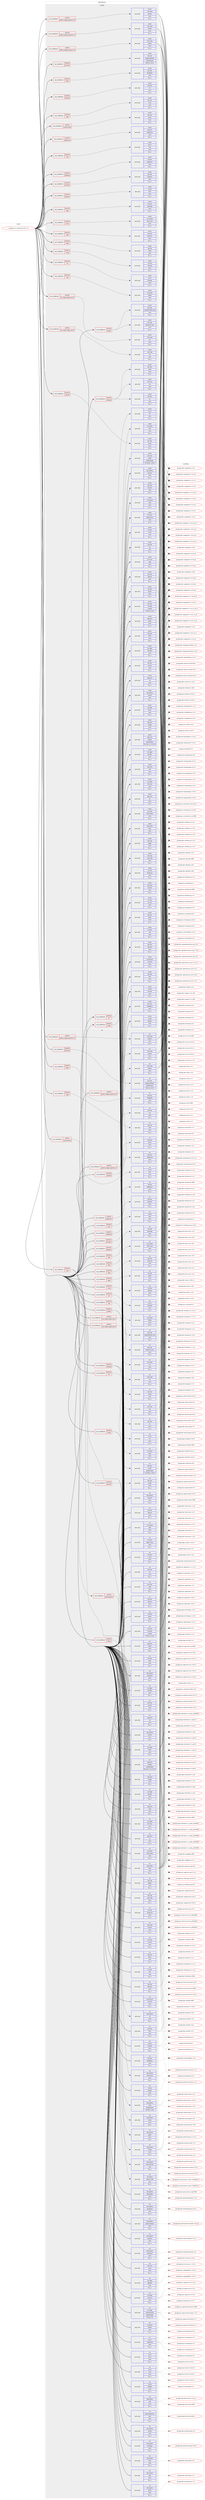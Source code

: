 digraph prolog {

# *************
# Graph options
# *************

newrank=true;
concentrate=true;
compound=true;
graph [rankdir=LR,fontname=Helvetica,fontsize=10,ranksep=1.5];#, ranksep=2.5, nodesep=0.2];
edge  [arrowhead=vee];
node  [fontname=Helvetica,fontsize=10];

# **********
# The ebuild
# **********

subgraph cluster_leftcol {
color=gray;
label=<<i>ebuild</i>>;
id [label="portage://sys-cluster/ceph-18.2.1-r3", color=red, width=4, href="../sys-cluster/ceph-18.2.1-r3.svg"];
}

# ****************
# The dependencies
# ****************

subgraph cluster_midcol {
color=gray;
label=<<i>dependencies</i>>;
subgraph cluster_compile {
fillcolor="#eeeeee";
style=filled;
label=<<i>compile</i>>;
subgraph cond118331 {
dependency446555 [label=<<TABLE BORDER="0" CELLBORDER="1" CELLSPACING="0" CELLPADDING="4"><TR><TD ROWSPAN="3" CELLPADDING="10">use_conditional</TD></TR><TR><TD>negative</TD></TR><TR><TD>jemalloc</TD></TR></TABLE>>, shape=none, color=red];
subgraph pack325147 {
dependency446556 [label=<<TABLE BORDER="0" CELLBORDER="1" CELLSPACING="0" CELLPADDING="4" WIDTH="220"><TR><TD ROWSPAN="6" CELLPADDING="30">pack_dep</TD></TR><TR><TD WIDTH="110">install</TD></TR><TR><TD>dev-util</TD></TR><TR><TD>google-perftools</TD></TR><TR><TD>greaterequal</TD></TR><TR><TD>[[2,6,1],,,2.6.1]</TD></TR></TABLE>>, shape=none, color=blue];
}
dependency446555:e -> dependency446556:w [weight=20,style="dashed",arrowhead="vee"];
}
id:e -> dependency446555:w [weight=20,style="solid",arrowhead="vee"];
subgraph cond118332 {
dependency446557 [label=<<TABLE BORDER="0" CELLBORDER="1" CELLSPACING="0" CELLPADDING="4"><TR><TD ROWSPAN="3" CELLPADDING="10">use_conditional</TD></TR><TR><TD>positive</TD></TR><TR><TD>babeltrace</TD></TR></TABLE>>, shape=none, color=red];
subgraph pack325148 {
dependency446558 [label=<<TABLE BORDER="0" CELLBORDER="1" CELLSPACING="0" CELLPADDING="4" WIDTH="220"><TR><TD ROWSPAN="6" CELLPADDING="30">pack_dep</TD></TR><TR><TD WIDTH="110">install</TD></TR><TR><TD>dev-util</TD></TR><TR><TD>babeltrace</TD></TR><TR><TD>none</TD></TR><TR><TD>[[],,,,]</TD></TR></TABLE>>, shape=none, color=blue];
}
dependency446557:e -> dependency446558:w [weight=20,style="dashed",arrowhead="vee"];
}
id:e -> dependency446557:w [weight=20,style="solid",arrowhead="vee"];
subgraph cond118333 {
dependency446559 [label=<<TABLE BORDER="0" CELLBORDER="1" CELLSPACING="0" CELLPADDING="4"><TR><TD ROWSPAN="3" CELLPADDING="10">use_conditional</TD></TR><TR><TD>positive</TD></TR><TR><TD>fuse</TD></TR></TABLE>>, shape=none, color=red];
subgraph pack325149 {
dependency446560 [label=<<TABLE BORDER="0" CELLBORDER="1" CELLSPACING="0" CELLPADDING="4" WIDTH="220"><TR><TD ROWSPAN="6" CELLPADDING="30">pack_dep</TD></TR><TR><TD WIDTH="110">install</TD></TR><TR><TD>sys-fs</TD></TR><TR><TD>fuse</TD></TR><TR><TD>none</TD></TR><TR><TD>[[],,,,]</TD></TR></TABLE>>, shape=none, color=blue];
}
dependency446559:e -> dependency446560:w [weight=20,style="dashed",arrowhead="vee"];
}
id:e -> dependency446559:w [weight=20,style="solid",arrowhead="vee"];
subgraph cond118334 {
dependency446561 [label=<<TABLE BORDER="0" CELLBORDER="1" CELLSPACING="0" CELLPADDING="4"><TR><TD ROWSPAN="3" CELLPADDING="10">use_conditional</TD></TR><TR><TD>positive</TD></TR><TR><TD>jaeger</TD></TR></TABLE>>, shape=none, color=red];
subgraph pack325150 {
dependency446562 [label=<<TABLE BORDER="0" CELLBORDER="1" CELLSPACING="0" CELLPADDING="4" WIDTH="220"><TR><TD ROWSPAN="6" CELLPADDING="30">pack_dep</TD></TR><TR><TD WIDTH="110">install</TD></TR><TR><TD>dev-cpp</TD></TR><TR><TD>nlohmann_json</TD></TR><TR><TD>none</TD></TR><TR><TD>[[],,,,]</TD></TR></TABLE>>, shape=none, color=blue];
}
dependency446561:e -> dependency446562:w [weight=20,style="dashed",arrowhead="vee"];
subgraph pack325151 {
dependency446563 [label=<<TABLE BORDER="0" CELLBORDER="1" CELLSPACING="0" CELLPADDING="4" WIDTH="220"><TR><TD ROWSPAN="6" CELLPADDING="30">pack_dep</TD></TR><TR><TD WIDTH="110">install</TD></TR><TR><TD>dev-cpp</TD></TR><TR><TD>opentelemetry-cpp</TD></TR><TR><TD>none</TD></TR><TR><TD>[[],,,,]</TD></TR></TABLE>>, shape=none, color=blue];
}
dependency446561:e -> dependency446563:w [weight=20,style="dashed",arrowhead="vee"];
}
id:e -> dependency446561:w [weight=20,style="solid",arrowhead="vee"];
subgraph cond118335 {
dependency446564 [label=<<TABLE BORDER="0" CELLBORDER="1" CELLSPACING="0" CELLPADDING="4"><TR><TD ROWSPAN="3" CELLPADDING="10">use_conditional</TD></TR><TR><TD>positive</TD></TR><TR><TD>jemalloc</TD></TR></TABLE>>, shape=none, color=red];
subgraph pack325152 {
dependency446565 [label=<<TABLE BORDER="0" CELLBORDER="1" CELLSPACING="0" CELLPADDING="4" WIDTH="220"><TR><TD ROWSPAN="6" CELLPADDING="30">pack_dep</TD></TR><TR><TD WIDTH="110">install</TD></TR><TR><TD>dev-libs</TD></TR><TR><TD>jemalloc</TD></TR><TR><TD>none</TD></TR><TR><TD>[[],,,,]</TD></TR></TABLE>>, shape=none, color=blue];
}
dependency446564:e -> dependency446565:w [weight=20,style="dashed",arrowhead="vee"];
}
id:e -> dependency446564:w [weight=20,style="solid",arrowhead="vee"];
subgraph cond118336 {
dependency446566 [label=<<TABLE BORDER="0" CELLBORDER="1" CELLSPACING="0" CELLPADDING="4"><TR><TD ROWSPAN="3" CELLPADDING="10">use_conditional</TD></TR><TR><TD>positive</TD></TR><TR><TD>kafka</TD></TR></TABLE>>, shape=none, color=red];
subgraph pack325153 {
dependency446567 [label=<<TABLE BORDER="0" CELLBORDER="1" CELLSPACING="0" CELLPADDING="4" WIDTH="220"><TR><TD ROWSPAN="6" CELLPADDING="30">pack_dep</TD></TR><TR><TD WIDTH="110">install</TD></TR><TR><TD>dev-libs</TD></TR><TR><TD>librdkafka</TD></TR><TR><TD>none</TD></TR><TR><TD>[[],,,,]</TD></TR></TABLE>>, shape=none, color=blue];
}
dependency446566:e -> dependency446567:w [weight=20,style="dashed",arrowhead="vee"];
}
id:e -> dependency446566:w [weight=20,style="solid",arrowhead="vee"];
subgraph cond118337 {
dependency446568 [label=<<TABLE BORDER="0" CELLBORDER="1" CELLSPACING="0" CELLPADDING="4"><TR><TD ROWSPAN="3" CELLPADDING="10">use_conditional</TD></TR><TR><TD>positive</TD></TR><TR><TD>kerberos</TD></TR></TABLE>>, shape=none, color=red];
subgraph pack325154 {
dependency446569 [label=<<TABLE BORDER="0" CELLBORDER="1" CELLSPACING="0" CELLPADDING="4" WIDTH="220"><TR><TD ROWSPAN="6" CELLPADDING="30">pack_dep</TD></TR><TR><TD WIDTH="110">install</TD></TR><TR><TD>virtual</TD></TR><TR><TD>krb5</TD></TR><TR><TD>none</TD></TR><TR><TD>[[],,,,]</TD></TR></TABLE>>, shape=none, color=blue];
}
dependency446568:e -> dependency446569:w [weight=20,style="dashed",arrowhead="vee"];
}
id:e -> dependency446568:w [weight=20,style="solid",arrowhead="vee"];
subgraph cond118338 {
dependency446570 [label=<<TABLE BORDER="0" CELLBORDER="1" CELLSPACING="0" CELLPADDING="4"><TR><TD ROWSPAN="3" CELLPADDING="10">use_conditional</TD></TR><TR><TD>positive</TD></TR><TR><TD>ldap</TD></TR></TABLE>>, shape=none, color=red];
subgraph pack325155 {
dependency446571 [label=<<TABLE BORDER="0" CELLBORDER="1" CELLSPACING="0" CELLPADDING="4" WIDTH="220"><TR><TD ROWSPAN="6" CELLPADDING="30">pack_dep</TD></TR><TR><TD WIDTH="110">install</TD></TR><TR><TD>net-nds</TD></TR><TR><TD>openldap</TD></TR><TR><TD>none</TD></TR><TR><TD>[[],,,,]</TD></TR></TABLE>>, shape=none, color=blue];
}
dependency446570:e -> dependency446571:w [weight=20,style="dashed",arrowhead="vee"];
}
id:e -> dependency446570:w [weight=20,style="solid",arrowhead="vee"];
subgraph cond118339 {
dependency446572 [label=<<TABLE BORDER="0" CELLBORDER="1" CELLSPACING="0" CELLPADDING="4"><TR><TD ROWSPAN="3" CELLPADDING="10">use_conditional</TD></TR><TR><TD>positive</TD></TR><TR><TD>lttng</TD></TR></TABLE>>, shape=none, color=red];
subgraph pack325156 {
dependency446573 [label=<<TABLE BORDER="0" CELLBORDER="1" CELLSPACING="0" CELLPADDING="4" WIDTH="220"><TR><TD ROWSPAN="6" CELLPADDING="30">pack_dep</TD></TR><TR><TD WIDTH="110">install</TD></TR><TR><TD>dev-util</TD></TR><TR><TD>lttng-ust</TD></TR><TR><TD>none</TD></TR><TR><TD>[[],,,,]</TD></TR></TABLE>>, shape=none, color=blue];
}
dependency446572:e -> dependency446573:w [weight=20,style="dashed",arrowhead="vee"];
}
id:e -> dependency446572:w [weight=20,style="solid",arrowhead="vee"];
subgraph cond118340 {
dependency446574 [label=<<TABLE BORDER="0" CELLBORDER="1" CELLSPACING="0" CELLPADDING="4"><TR><TD ROWSPAN="3" CELLPADDING="10">use_conditional</TD></TR><TR><TD>positive</TD></TR><TR><TD>lua_single_target_lua5-3</TD></TR></TABLE>>, shape=none, color=red];
subgraph pack325157 {
dependency446575 [label=<<TABLE BORDER="0" CELLBORDER="1" CELLSPACING="0" CELLPADDING="4" WIDTH="220"><TR><TD ROWSPAN="6" CELLPADDING="30">pack_dep</TD></TR><TR><TD WIDTH="110">install</TD></TR><TR><TD>dev-lang</TD></TR><TR><TD>lua</TD></TR><TR><TD>none</TD></TR><TR><TD>[[],,,,]</TD></TR></TABLE>>, shape=none, color=blue];
}
dependency446574:e -> dependency446575:w [weight=20,style="dashed",arrowhead="vee"];
}
id:e -> dependency446574:w [weight=20,style="solid",arrowhead="vee"];
subgraph cond118341 {
dependency446576 [label=<<TABLE BORDER="0" CELLBORDER="1" CELLSPACING="0" CELLPADDING="4"><TR><TD ROWSPAN="3" CELLPADDING="10">use_conditional</TD></TR><TR><TD>positive</TD></TR><TR><TD>lua_single_target_lua5-4</TD></TR></TABLE>>, shape=none, color=red];
subgraph pack325158 {
dependency446577 [label=<<TABLE BORDER="0" CELLBORDER="1" CELLSPACING="0" CELLPADDING="4" WIDTH="220"><TR><TD ROWSPAN="6" CELLPADDING="30">pack_dep</TD></TR><TR><TD WIDTH="110">install</TD></TR><TR><TD>dev-lang</TD></TR><TR><TD>lua</TD></TR><TR><TD>none</TD></TR><TR><TD>[[],,,,]</TD></TR></TABLE>>, shape=none, color=blue];
}
dependency446576:e -> dependency446577:w [weight=20,style="dashed",arrowhead="vee"];
}
id:e -> dependency446576:w [weight=20,style="solid",arrowhead="vee"];
subgraph cond118342 {
dependency446578 [label=<<TABLE BORDER="0" CELLBORDER="1" CELLSPACING="0" CELLPADDING="4"><TR><TD ROWSPAN="3" CELLPADDING="10">use_conditional</TD></TR><TR><TD>positive</TD></TR><TR><TD>parquet</TD></TR></TABLE>>, shape=none, color=red];
subgraph pack325159 {
dependency446579 [label=<<TABLE BORDER="0" CELLBORDER="1" CELLSPACING="0" CELLPADDING="4" WIDTH="220"><TR><TD ROWSPAN="6" CELLPADDING="30">pack_dep</TD></TR><TR><TD WIDTH="110">install</TD></TR><TR><TD>dev-libs</TD></TR><TR><TD>re2</TD></TR><TR><TD>none</TD></TR><TR><TD>[[],,,,]</TD></TR></TABLE>>, shape=none, color=blue];
}
dependency446578:e -> dependency446579:w [weight=20,style="dashed",arrowhead="vee"];
}
id:e -> dependency446578:w [weight=20,style="solid",arrowhead="vee"];
subgraph cond118343 {
dependency446580 [label=<<TABLE BORDER="0" CELLBORDER="1" CELLSPACING="0" CELLPADDING="4"><TR><TD ROWSPAN="3" CELLPADDING="10">use_conditional</TD></TR><TR><TD>positive</TD></TR><TR><TD>pmdk</TD></TR></TABLE>>, shape=none, color=red];
subgraph pack325160 {
dependency446581 [label=<<TABLE BORDER="0" CELLBORDER="1" CELLSPACING="0" CELLPADDING="4" WIDTH="220"><TR><TD ROWSPAN="6" CELLPADDING="30">pack_dep</TD></TR><TR><TD WIDTH="110">install</TD></TR><TR><TD>dev-libs</TD></TR><TR><TD>pmdk</TD></TR><TR><TD>greaterequal</TD></TR><TR><TD>[[1,10,0],,,1.10.0]</TD></TR></TABLE>>, shape=none, color=blue];
}
dependency446580:e -> dependency446581:w [weight=20,style="dashed",arrowhead="vee"];
subgraph pack325161 {
dependency446582 [label=<<TABLE BORDER="0" CELLBORDER="1" CELLSPACING="0" CELLPADDING="4" WIDTH="220"><TR><TD ROWSPAN="6" CELLPADDING="30">pack_dep</TD></TR><TR><TD WIDTH="110">install</TD></TR><TR><TD>sys-block</TD></TR><TR><TD>ndctl</TD></TR><TR><TD>none</TD></TR><TR><TD>[[],,,,]</TD></TR></TABLE>>, shape=none, color=blue];
}
dependency446580:e -> dependency446582:w [weight=20,style="dashed",arrowhead="vee"];
}
id:e -> dependency446580:w [weight=20,style="solid",arrowhead="vee"];
subgraph cond118344 {
dependency446583 [label=<<TABLE BORDER="0" CELLBORDER="1" CELLSPACING="0" CELLPADDING="4"><TR><TD ROWSPAN="3" CELLPADDING="10">use_conditional</TD></TR><TR><TD>positive</TD></TR><TR><TD>python_targets_python3_10</TD></TR></TABLE>>, shape=none, color=red];
subgraph pack325162 {
dependency446584 [label=<<TABLE BORDER="0" CELLBORDER="1" CELLSPACING="0" CELLPADDING="4" WIDTH="220"><TR><TD ROWSPAN="6" CELLPADDING="30">pack_dep</TD></TR><TR><TD WIDTH="110">install</TD></TR><TR><TD>dev-lang</TD></TR><TR><TD>python</TD></TR><TR><TD>none</TD></TR><TR><TD>[[],,,,]</TD></TR></TABLE>>, shape=none, color=blue];
}
dependency446583:e -> dependency446584:w [weight=20,style="dashed",arrowhead="vee"];
}
id:e -> dependency446583:w [weight=20,style="solid",arrowhead="vee"];
subgraph cond118345 {
dependency446585 [label=<<TABLE BORDER="0" CELLBORDER="1" CELLSPACING="0" CELLPADDING="4"><TR><TD ROWSPAN="3" CELLPADDING="10">use_conditional</TD></TR><TR><TD>positive</TD></TR><TR><TD>python_targets_python3_11</TD></TR></TABLE>>, shape=none, color=red];
subgraph pack325163 {
dependency446586 [label=<<TABLE BORDER="0" CELLBORDER="1" CELLSPACING="0" CELLPADDING="4" WIDTH="220"><TR><TD ROWSPAN="6" CELLPADDING="30">pack_dep</TD></TR><TR><TD WIDTH="110">install</TD></TR><TR><TD>dev-lang</TD></TR><TR><TD>python</TD></TR><TR><TD>none</TD></TR><TR><TD>[[],,,,]</TD></TR></TABLE>>, shape=none, color=blue];
}
dependency446585:e -> dependency446586:w [weight=20,style="dashed",arrowhead="vee"];
}
id:e -> dependency446585:w [weight=20,style="solid",arrowhead="vee"];
subgraph cond118346 {
dependency446587 [label=<<TABLE BORDER="0" CELLBORDER="1" CELLSPACING="0" CELLPADDING="4"><TR><TD ROWSPAN="3" CELLPADDING="10">use_conditional</TD></TR><TR><TD>positive</TD></TR><TR><TD>python_targets_python3_12</TD></TR></TABLE>>, shape=none, color=red];
subgraph pack325164 {
dependency446588 [label=<<TABLE BORDER="0" CELLBORDER="1" CELLSPACING="0" CELLPADDING="4" WIDTH="220"><TR><TD ROWSPAN="6" CELLPADDING="30">pack_dep</TD></TR><TR><TD WIDTH="110">install</TD></TR><TR><TD>dev-lang</TD></TR><TR><TD>python</TD></TR><TR><TD>none</TD></TR><TR><TD>[[],,,,]</TD></TR></TABLE>>, shape=none, color=blue];
}
dependency446587:e -> dependency446588:w [weight=20,style="dashed",arrowhead="vee"];
}
id:e -> dependency446587:w [weight=20,style="solid",arrowhead="vee"];
subgraph cond118347 {
dependency446589 [label=<<TABLE BORDER="0" CELLBORDER="1" CELLSPACING="0" CELLPADDING="4"><TR><TD ROWSPAN="3" CELLPADDING="10">use_conditional</TD></TR><TR><TD>positive</TD></TR><TR><TD>rabbitmq</TD></TR></TABLE>>, shape=none, color=red];
subgraph pack325165 {
dependency446590 [label=<<TABLE BORDER="0" CELLBORDER="1" CELLSPACING="0" CELLPADDING="4" WIDTH="220"><TR><TD ROWSPAN="6" CELLPADDING="30">pack_dep</TD></TR><TR><TD WIDTH="110">install</TD></TR><TR><TD>net-libs</TD></TR><TR><TD>rabbitmq-c</TD></TR><TR><TD>none</TD></TR><TR><TD>[[],,,,]</TD></TR></TABLE>>, shape=none, color=blue];
}
dependency446589:e -> dependency446590:w [weight=20,style="dashed",arrowhead="vee"];
}
id:e -> dependency446589:w [weight=20,style="solid",arrowhead="vee"];
subgraph cond118348 {
dependency446591 [label=<<TABLE BORDER="0" CELLBORDER="1" CELLSPACING="0" CELLPADDING="4"><TR><TD ROWSPAN="3" CELLPADDING="10">use_conditional</TD></TR><TR><TD>positive</TD></TR><TR><TD>radosgw</TD></TR></TABLE>>, shape=none, color=red];
subgraph pack325166 {
dependency446592 [label=<<TABLE BORDER="0" CELLBORDER="1" CELLSPACING="0" CELLPADDING="4" WIDTH="220"><TR><TD ROWSPAN="6" CELLPADDING="30">pack_dep</TD></TR><TR><TD WIDTH="110">install</TD></TR><TR><TD>dev-libs</TD></TR><TR><TD>icu</TD></TR><TR><TD>none</TD></TR><TR><TD>[[],,,,]</TD></TR></TABLE>>, shape=none, color=blue];
}
dependency446591:e -> dependency446592:w [weight=20,style="dashed",arrowhead="vee"];
subgraph pack325167 {
dependency446593 [label=<<TABLE BORDER="0" CELLBORDER="1" CELLSPACING="0" CELLPADDING="4" WIDTH="220"><TR><TD ROWSPAN="6" CELLPADDING="30">pack_dep</TD></TR><TR><TD WIDTH="110">install</TD></TR><TR><TD>dev-libs</TD></TR><TR><TD>expat</TD></TR><TR><TD>none</TD></TR><TR><TD>[[],,,,]</TD></TR></TABLE>>, shape=none, color=blue];
}
dependency446591:e -> dependency446593:w [weight=20,style="dashed",arrowhead="vee"];
subgraph pack325168 {
dependency446594 [label=<<TABLE BORDER="0" CELLBORDER="1" CELLSPACING="0" CELLPADDING="4" WIDTH="220"><TR><TD ROWSPAN="6" CELLPADDING="30">pack_dep</TD></TR><TR><TD WIDTH="110">install</TD></TR><TR><TD>net-misc</TD></TR><TR><TD>curl</TD></TR><TR><TD>none</TD></TR><TR><TD>[[],,,,]</TD></TR></TABLE>>, shape=none, color=blue];
}
dependency446591:e -> dependency446594:w [weight=20,style="dashed",arrowhead="vee"];
}
id:e -> dependency446591:w [weight=20,style="solid",arrowhead="vee"];
subgraph cond118349 {
dependency446595 [label=<<TABLE BORDER="0" CELLBORDER="1" CELLSPACING="0" CELLPADDING="4"><TR><TD ROWSPAN="3" CELLPADDING="10">use_conditional</TD></TR><TR><TD>positive</TD></TR><TR><TD>rbd-rwl</TD></TR></TABLE>>, shape=none, color=red];
subgraph pack325169 {
dependency446596 [label=<<TABLE BORDER="0" CELLBORDER="1" CELLSPACING="0" CELLPADDING="4" WIDTH="220"><TR><TD ROWSPAN="6" CELLPADDING="30">pack_dep</TD></TR><TR><TD WIDTH="110">install</TD></TR><TR><TD>dev-libs</TD></TR><TR><TD>pmdk</TD></TR><TR><TD>none</TD></TR><TR><TD>[[],,,,]</TD></TR></TABLE>>, shape=none, color=blue];
}
dependency446595:e -> dependency446596:w [weight=20,style="dashed",arrowhead="vee"];
}
id:e -> dependency446595:w [weight=20,style="solid",arrowhead="vee"];
subgraph cond118350 {
dependency446597 [label=<<TABLE BORDER="0" CELLBORDER="1" CELLSPACING="0" CELLPADDING="4"><TR><TD ROWSPAN="3" CELLPADDING="10">use_conditional</TD></TR><TR><TD>positive</TD></TR><TR><TD>rdma</TD></TR></TABLE>>, shape=none, color=red];
subgraph pack325170 {
dependency446598 [label=<<TABLE BORDER="0" CELLBORDER="1" CELLSPACING="0" CELLPADDING="4" WIDTH="220"><TR><TD ROWSPAN="6" CELLPADDING="30">pack_dep</TD></TR><TR><TD WIDTH="110">install</TD></TR><TR><TD>sys-cluster</TD></TR><TR><TD>rdma-core</TD></TR><TR><TD>none</TD></TR><TR><TD>[[],,,,]</TD></TR></TABLE>>, shape=none, color=blue];
}
dependency446597:e -> dependency446598:w [weight=20,style="dashed",arrowhead="vee"];
}
id:e -> dependency446597:w [weight=20,style="solid",arrowhead="vee"];
subgraph cond118351 {
dependency446599 [label=<<TABLE BORDER="0" CELLBORDER="1" CELLSPACING="0" CELLPADDING="4"><TR><TD ROWSPAN="3" CELLPADDING="10">use_conditional</TD></TR><TR><TD>positive</TD></TR><TR><TD>spdk</TD></TR></TABLE>>, shape=none, color=red];
subgraph pack325171 {
dependency446600 [label=<<TABLE BORDER="0" CELLBORDER="1" CELLSPACING="0" CELLPADDING="4" WIDTH="220"><TR><TD ROWSPAN="6" CELLPADDING="30">pack_dep</TD></TR><TR><TD WIDTH="110">install</TD></TR><TR><TD>dev-util</TD></TR><TR><TD>cunit</TD></TR><TR><TD>none</TD></TR><TR><TD>[[],,,,]</TD></TR></TABLE>>, shape=none, color=blue];
}
dependency446599:e -> dependency446600:w [weight=20,style="dashed",arrowhead="vee"];
}
id:e -> dependency446599:w [weight=20,style="solid",arrowhead="vee"];
subgraph cond118352 {
dependency446601 [label=<<TABLE BORDER="0" CELLBORDER="1" CELLSPACING="0" CELLPADDING="4"><TR><TD ROWSPAN="3" CELLPADDING="10">use_conditional</TD></TR><TR><TD>positive</TD></TR><TR><TD>sqlite</TD></TR></TABLE>>, shape=none, color=red];
subgraph pack325172 {
dependency446602 [label=<<TABLE BORDER="0" CELLBORDER="1" CELLSPACING="0" CELLPADDING="4" WIDTH="220"><TR><TD ROWSPAN="6" CELLPADDING="30">pack_dep</TD></TR><TR><TD WIDTH="110">install</TD></TR><TR><TD>dev-db</TD></TR><TR><TD>sqlite</TD></TR><TR><TD>none</TD></TR><TR><TD>[[],,,,]</TD></TR></TABLE>>, shape=none, color=blue];
}
dependency446601:e -> dependency446602:w [weight=20,style="dashed",arrowhead="vee"];
}
id:e -> dependency446601:w [weight=20,style="solid",arrowhead="vee"];
subgraph cond118353 {
dependency446603 [label=<<TABLE BORDER="0" CELLBORDER="1" CELLSPACING="0" CELLPADDING="4"><TR><TD ROWSPAN="3" CELLPADDING="10">use_conditional</TD></TR><TR><TD>positive</TD></TR><TR><TD>system-boost</TD></TR></TABLE>>, shape=none, color=red];
subgraph pack325173 {
dependency446604 [label=<<TABLE BORDER="0" CELLBORDER="1" CELLSPACING="0" CELLPADDING="4" WIDTH="220"><TR><TD ROWSPAN="6" CELLPADDING="30">pack_dep</TD></TR><TR><TD WIDTH="110">install</TD></TR><TR><TD>dev-libs</TD></TR><TR><TD>boost</TD></TR><TR><TD>none</TD></TR><TR><TD>[[],,,,]</TD></TR></TABLE>>, shape=none, color=blue];
}
dependency446603:e -> dependency446604:w [weight=20,style="dashed",arrowhead="vee"];
}
id:e -> dependency446603:w [weight=20,style="solid",arrowhead="vee"];
subgraph cond118354 {
dependency446605 [label=<<TABLE BORDER="0" CELLBORDER="1" CELLSPACING="0" CELLPADDING="4"><TR><TD ROWSPAN="3" CELLPADDING="10">use_conditional</TD></TR><TR><TD>positive</TD></TR><TR><TD>uring</TD></TR></TABLE>>, shape=none, color=red];
subgraph pack325174 {
dependency446606 [label=<<TABLE BORDER="0" CELLBORDER="1" CELLSPACING="0" CELLPADDING="4" WIDTH="220"><TR><TD ROWSPAN="6" CELLPADDING="30">pack_dep</TD></TR><TR><TD WIDTH="110">install</TD></TR><TR><TD>sys-libs</TD></TR><TR><TD>liburing</TD></TR><TR><TD>none</TD></TR><TR><TD>[[],,,,]</TD></TR></TABLE>>, shape=none, color=blue];
}
dependency446605:e -> dependency446606:w [weight=20,style="dashed",arrowhead="vee"];
}
id:e -> dependency446605:w [weight=20,style="solid",arrowhead="vee"];
subgraph cond118355 {
dependency446607 [label=<<TABLE BORDER="0" CELLBORDER="1" CELLSPACING="0" CELLPADDING="4"><TR><TD ROWSPAN="3" CELLPADDING="10">use_conditional</TD></TR><TR><TD>positive</TD></TR><TR><TD>xfs</TD></TR></TABLE>>, shape=none, color=red];
subgraph pack325175 {
dependency446608 [label=<<TABLE BORDER="0" CELLBORDER="1" CELLSPACING="0" CELLPADDING="4" WIDTH="220"><TR><TD ROWSPAN="6" CELLPADDING="30">pack_dep</TD></TR><TR><TD WIDTH="110">install</TD></TR><TR><TD>sys-fs</TD></TR><TR><TD>xfsprogs</TD></TR><TR><TD>none</TD></TR><TR><TD>[[],,,,]</TD></TR></TABLE>>, shape=none, color=blue];
}
dependency446607:e -> dependency446608:w [weight=20,style="dashed",arrowhead="vee"];
}
id:e -> dependency446607:w [weight=20,style="solid",arrowhead="vee"];
subgraph cond118356 {
dependency446609 [label=<<TABLE BORDER="0" CELLBORDER="1" CELLSPACING="0" CELLPADDING="4"><TR><TD ROWSPAN="3" CELLPADDING="10">use_conditional</TD></TR><TR><TD>positive</TD></TR><TR><TD>zbd</TD></TR></TABLE>>, shape=none, color=red];
subgraph pack325176 {
dependency446610 [label=<<TABLE BORDER="0" CELLBORDER="1" CELLSPACING="0" CELLPADDING="4" WIDTH="220"><TR><TD ROWSPAN="6" CELLPADDING="30">pack_dep</TD></TR><TR><TD WIDTH="110">install</TD></TR><TR><TD>sys-block</TD></TR><TR><TD>libzbd</TD></TR><TR><TD>none</TD></TR><TR><TD>[[],,,,]</TD></TR></TABLE>>, shape=none, color=blue];
}
dependency446609:e -> dependency446610:w [weight=20,style="dashed",arrowhead="vee"];
}
id:e -> dependency446609:w [weight=20,style="solid",arrowhead="vee"];
subgraph cond118357 {
dependency446611 [label=<<TABLE BORDER="0" CELLBORDER="1" CELLSPACING="0" CELLPADDING="4"><TR><TD ROWSPAN="3" CELLPADDING="10">use_conditional</TD></TR><TR><TD>positive</TD></TR><TR><TD>zfs</TD></TR></TABLE>>, shape=none, color=red];
subgraph pack325177 {
dependency446612 [label=<<TABLE BORDER="0" CELLBORDER="1" CELLSPACING="0" CELLPADDING="4" WIDTH="220"><TR><TD ROWSPAN="6" CELLPADDING="30">pack_dep</TD></TR><TR><TD WIDTH="110">install</TD></TR><TR><TD>sys-fs</TD></TR><TR><TD>zfs</TD></TR><TR><TD>none</TD></TR><TR><TD>[[],,,,]</TD></TR></TABLE>>, shape=none, color=blue];
}
dependency446611:e -> dependency446612:w [weight=20,style="dashed",arrowhead="vee"];
}
id:e -> dependency446611:w [weight=20,style="solid",arrowhead="vee"];
subgraph pack325178 {
dependency446613 [label=<<TABLE BORDER="0" CELLBORDER="1" CELLSPACING="0" CELLPADDING="4" WIDTH="220"><TR><TD ROWSPAN="6" CELLPADDING="30">pack_dep</TD></TR><TR><TD WIDTH="110">install</TD></TR><TR><TD>acct-group</TD></TR><TR><TD>ceph</TD></TR><TR><TD>none</TD></TR><TR><TD>[[],,,,]</TD></TR></TABLE>>, shape=none, color=blue];
}
id:e -> dependency446613:w [weight=20,style="solid",arrowhead="vee"];
subgraph pack325179 {
dependency446614 [label=<<TABLE BORDER="0" CELLBORDER="1" CELLSPACING="0" CELLPADDING="4" WIDTH="220"><TR><TD ROWSPAN="6" CELLPADDING="30">pack_dep</TD></TR><TR><TD WIDTH="110">install</TD></TR><TR><TD>acct-user</TD></TR><TR><TD>ceph</TD></TR><TR><TD>none</TD></TR><TR><TD>[[],,,,]</TD></TR></TABLE>>, shape=none, color=blue];
}
id:e -> dependency446614:w [weight=20,style="solid",arrowhead="vee"];
subgraph pack325180 {
dependency446615 [label=<<TABLE BORDER="0" CELLBORDER="1" CELLSPACING="0" CELLPADDING="4" WIDTH="220"><TR><TD ROWSPAN="6" CELLPADDING="30">pack_dep</TD></TR><TR><TD WIDTH="110">install</TD></TR><TR><TD>app-arch</TD></TR><TR><TD>bzip2</TD></TR><TR><TD>none</TD></TR><TR><TD>[[],,,,]</TD></TR></TABLE>>, shape=none, color=blue];
}
id:e -> dependency446615:w [weight=20,style="solid",arrowhead="vee"];
subgraph pack325181 {
dependency446616 [label=<<TABLE BORDER="0" CELLBORDER="1" CELLSPACING="0" CELLPADDING="4" WIDTH="220"><TR><TD ROWSPAN="6" CELLPADDING="30">pack_dep</TD></TR><TR><TD WIDTH="110">install</TD></TR><TR><TD>app-arch</TD></TR><TR><TD>lz4</TD></TR><TR><TD>none</TD></TR><TR><TD>[[],,,,]</TD></TR></TABLE>>, shape=none, color=blue];
}
id:e -> dependency446616:w [weight=20,style="solid",arrowhead="vee"];
subgraph pack325182 {
dependency446617 [label=<<TABLE BORDER="0" CELLBORDER="1" CELLSPACING="0" CELLPADDING="4" WIDTH="220"><TR><TD ROWSPAN="6" CELLPADDING="30">pack_dep</TD></TR><TR><TD WIDTH="110">install</TD></TR><TR><TD>app-arch</TD></TR><TR><TD>snappy</TD></TR><TR><TD>greaterequal</TD></TR><TR><TD>[[1,1,9],,-r1,1.1.9-r1]</TD></TR></TABLE>>, shape=none, color=blue];
}
id:e -> dependency446617:w [weight=20,style="solid",arrowhead="vee"];
subgraph pack325183 {
dependency446618 [label=<<TABLE BORDER="0" CELLBORDER="1" CELLSPACING="0" CELLPADDING="4" WIDTH="220"><TR><TD ROWSPAN="6" CELLPADDING="30">pack_dep</TD></TR><TR><TD WIDTH="110">install</TD></TR><TR><TD>app-arch</TD></TR><TR><TD>snappy</TD></TR><TR><TD>none</TD></TR><TR><TD>[[],,,,]</TD></TR></TABLE>>, shape=none, color=blue];
}
id:e -> dependency446618:w [weight=20,style="solid",arrowhead="vee"];
subgraph pack325184 {
dependency446619 [label=<<TABLE BORDER="0" CELLBORDER="1" CELLSPACING="0" CELLPADDING="4" WIDTH="220"><TR><TD ROWSPAN="6" CELLPADDING="30">pack_dep</TD></TR><TR><TD WIDTH="110">install</TD></TR><TR><TD>app-arch</TD></TR><TR><TD>zstd</TD></TR><TR><TD>none</TD></TR><TR><TD>[[],,,,]</TD></TR></TABLE>>, shape=none, color=blue];
}
id:e -> dependency446619:w [weight=20,style="solid",arrowhead="vee"];
subgraph pack325185 {
dependency446620 [label=<<TABLE BORDER="0" CELLBORDER="1" CELLSPACING="0" CELLPADDING="4" WIDTH="220"><TR><TD ROWSPAN="6" CELLPADDING="30">pack_dep</TD></TR><TR><TD WIDTH="110">install</TD></TR><TR><TD>app-misc</TD></TR><TR><TD>jq</TD></TR><TR><TD>none</TD></TR><TR><TD>[[],,,,]</TD></TR></TABLE>>, shape=none, color=blue];
}
id:e -> dependency446620:w [weight=20,style="solid",arrowhead="vee"];
subgraph pack325186 {
dependency446621 [label=<<TABLE BORDER="0" CELLBORDER="1" CELLSPACING="0" CELLPADDING="4" WIDTH="220"><TR><TD ROWSPAN="6" CELLPADDING="30">pack_dep</TD></TR><TR><TD WIDTH="110">install</TD></TR><TR><TD>app-shells</TD></TR><TR><TD>bash</TD></TR><TR><TD>none</TD></TR><TR><TD>[[],,,,]</TD></TR></TABLE>>, shape=none, color=blue];
}
id:e -> dependency446621:w [weight=20,style="solid",arrowhead="vee"];
subgraph pack325187 {
dependency446622 [label=<<TABLE BORDER="0" CELLBORDER="1" CELLSPACING="0" CELLPADDING="4" WIDTH="220"><TR><TD ROWSPAN="6" CELLPADDING="30">pack_dep</TD></TR><TR><TD WIDTH="110">install</TD></TR><TR><TD>dev-cpp</TD></TR><TR><TD>gflags</TD></TR><TR><TD>none</TD></TR><TR><TD>[[],,,,]</TD></TR></TABLE>>, shape=none, color=blue];
}
id:e -> dependency446622:w [weight=20,style="solid",arrowhead="vee"];
subgraph pack325188 {
dependency446623 [label=<<TABLE BORDER="0" CELLBORDER="1" CELLSPACING="0" CELLPADDING="4" WIDTH="220"><TR><TD ROWSPAN="6" CELLPADDING="30">pack_dep</TD></TR><TR><TD WIDTH="110">install</TD></TR><TR><TD>dev-cpp</TD></TR><TR><TD>yaml-cpp</TD></TR><TR><TD>none</TD></TR><TR><TD>[[],,,,]</TD></TR></TABLE>>, shape=none, color=blue];
}
id:e -> dependency446623:w [weight=20,style="solid",arrowhead="vee"];
subgraph pack325189 {
dependency446624 [label=<<TABLE BORDER="0" CELLBORDER="1" CELLSPACING="0" CELLPADDING="4" WIDTH="220"><TR><TD ROWSPAN="6" CELLPADDING="30">pack_dep</TD></TR><TR><TD WIDTH="110">install</TD></TR><TR><TD>dev-lang</TD></TR><TR><TD>jsonnet</TD></TR><TR><TD>none</TD></TR><TR><TD>[[],,,,]</TD></TR></TABLE>>, shape=none, color=blue];
}
id:e -> dependency446624:w [weight=20,style="solid",arrowhead="vee"];
subgraph pack325190 {
dependency446625 [label=<<TABLE BORDER="0" CELLBORDER="1" CELLSPACING="0" CELLPADDING="4" WIDTH="220"><TR><TD ROWSPAN="6" CELLPADDING="30">pack_dep</TD></TR><TR><TD WIDTH="110">install</TD></TR><TR><TD>dev-libs</TD></TR><TR><TD>libaio</TD></TR><TR><TD>none</TD></TR><TR><TD>[[],,,,]</TD></TR></TABLE>>, shape=none, color=blue];
}
id:e -> dependency446625:w [weight=20,style="solid",arrowhead="vee"];
subgraph pack325191 {
dependency446626 [label=<<TABLE BORDER="0" CELLBORDER="1" CELLSPACING="0" CELLPADDING="4" WIDTH="220"><TR><TD ROWSPAN="6" CELLPADDING="30">pack_dep</TD></TR><TR><TD WIDTH="110">install</TD></TR><TR><TD>dev-libs</TD></TR><TR><TD>libevent</TD></TR><TR><TD>none</TD></TR><TR><TD>[[],,,,]</TD></TR></TABLE>>, shape=none, color=blue];
}
id:e -> dependency446626:w [weight=20,style="solid",arrowhead="vee"];
subgraph pack325192 {
dependency446627 [label=<<TABLE BORDER="0" CELLBORDER="1" CELLSPACING="0" CELLPADDING="4" WIDTH="220"><TR><TD ROWSPAN="6" CELLPADDING="30">pack_dep</TD></TR><TR><TD WIDTH="110">install</TD></TR><TR><TD>dev-libs</TD></TR><TR><TD>libnl</TD></TR><TR><TD>none</TD></TR><TR><TD>[[],,,,]</TD></TR></TABLE>>, shape=none, color=blue];
}
id:e -> dependency446627:w [weight=20,style="solid",arrowhead="vee"];
subgraph pack325193 {
dependency446628 [label=<<TABLE BORDER="0" CELLBORDER="1" CELLSPACING="0" CELLPADDING="4" WIDTH="220"><TR><TD ROWSPAN="6" CELLPADDING="30">pack_dep</TD></TR><TR><TD WIDTH="110">install</TD></TR><TR><TD>dev-libs</TD></TR><TR><TD>libutf8proc</TD></TR><TR><TD>none</TD></TR><TR><TD>[[],,,,]</TD></TR></TABLE>>, shape=none, color=blue];
}
id:e -> dependency446628:w [weight=20,style="solid",arrowhead="vee"];
subgraph pack325194 {
dependency446629 [label=<<TABLE BORDER="0" CELLBORDER="1" CELLSPACING="0" CELLPADDING="4" WIDTH="220"><TR><TD ROWSPAN="6" CELLPADDING="30">pack_dep</TD></TR><TR><TD WIDTH="110">install</TD></TR><TR><TD>dev-libs</TD></TR><TR><TD>libxml2</TD></TR><TR><TD>none</TD></TR><TR><TD>[[],,,,]</TD></TR></TABLE>>, shape=none, color=blue];
}
id:e -> dependency446629:w [weight=20,style="solid",arrowhead="vee"];
subgraph pack325195 {
dependency446630 [label=<<TABLE BORDER="0" CELLBORDER="1" CELLSPACING="0" CELLPADDING="4" WIDTH="220"><TR><TD ROWSPAN="6" CELLPADDING="30">pack_dep</TD></TR><TR><TD WIDTH="110">install</TD></TR><TR><TD>dev-libs</TD></TR><TR><TD>nss</TD></TR><TR><TD>none</TD></TR><TR><TD>[[],,,,]</TD></TR></TABLE>>, shape=none, color=blue];
}
id:e -> dependency446630:w [weight=20,style="solid",arrowhead="vee"];
subgraph pack325196 {
dependency446631 [label=<<TABLE BORDER="0" CELLBORDER="1" CELLSPACING="0" CELLPADDING="4" WIDTH="220"><TR><TD ROWSPAN="6" CELLPADDING="30">pack_dep</TD></TR><TR><TD WIDTH="110">install</TD></TR><TR><TD>dev-libs</TD></TR><TR><TD>openssl</TD></TR><TR><TD>none</TD></TR><TR><TD>[[],,,,]</TD></TR></TABLE>>, shape=none, color=blue];
}
id:e -> dependency446631:w [weight=20,style="solid",arrowhead="vee"];
subgraph pack325197 {
dependency446632 [label=<<TABLE BORDER="0" CELLBORDER="1" CELLSPACING="0" CELLPADDING="4" WIDTH="220"><TR><TD ROWSPAN="6" CELLPADDING="30">pack_dep</TD></TR><TR><TD WIDTH="110">install</TD></TR><TR><TD>dev-libs</TD></TR><TR><TD>rocksdb</TD></TR><TR><TD>smaller</TD></TR><TR><TD>[[7,9,3],,,7.9.3]</TD></TR></TABLE>>, shape=none, color=blue];
}
id:e -> dependency446632:w [weight=20,style="solid",arrowhead="vee"];
subgraph pack325198 {
dependency446633 [label=<<TABLE BORDER="0" CELLBORDER="1" CELLSPACING="0" CELLPADDING="4" WIDTH="220"><TR><TD ROWSPAN="6" CELLPADDING="30">pack_dep</TD></TR><TR><TD WIDTH="110">install</TD></TR><TR><TD>dev-libs</TD></TR><TR><TD>thrift</TD></TR><TR><TD>none</TD></TR><TR><TD>[[],,,,]</TD></TR></TABLE>>, shape=none, color=blue];
}
id:e -> dependency446633:w [weight=20,style="solid",arrowhead="vee"];
subgraph pack325199 {
dependency446634 [label=<<TABLE BORDER="0" CELLBORDER="1" CELLSPACING="0" CELLPADDING="4" WIDTH="220"><TR><TD ROWSPAN="6" CELLPADDING="30">pack_dep</TD></TR><TR><TD WIDTH="110">install</TD></TR><TR><TD>dev-libs</TD></TR><TR><TD>xmlsec</TD></TR><TR><TD>none</TD></TR><TR><TD>[[],,,,]</TD></TR></TABLE>>, shape=none, color=blue];
}
id:e -> dependency446634:w [weight=20,style="solid",arrowhead="vee"];
subgraph pack325200 {
dependency446635 [label=<<TABLE BORDER="0" CELLBORDER="1" CELLSPACING="0" CELLPADDING="4" WIDTH="220"><TR><TD ROWSPAN="6" CELLPADDING="30">pack_dep</TD></TR><TR><TD WIDTH="110">install</TD></TR><TR><TD>dev-python</TD></TR><TR><TD>natsort</TD></TR><TR><TD>none</TD></TR><TR><TD>[[],,,,]</TD></TR></TABLE>>, shape=none, color=blue];
}
id:e -> dependency446635:w [weight=20,style="solid",arrowhead="vee"];
subgraph pack325201 {
dependency446636 [label=<<TABLE BORDER="0" CELLBORDER="1" CELLSPACING="0" CELLPADDING="4" WIDTH="220"><TR><TD ROWSPAN="6" CELLPADDING="30">pack_dep</TD></TR><TR><TD WIDTH="110">install</TD></TR><TR><TD>dev-python</TD></TR><TR><TD>pyyaml</TD></TR><TR><TD>none</TD></TR><TR><TD>[[],,,,]</TD></TR></TABLE>>, shape=none, color=blue];
}
id:e -> dependency446636:w [weight=20,style="solid",arrowhead="vee"];
subgraph pack325202 {
dependency446637 [label=<<TABLE BORDER="0" CELLBORDER="1" CELLSPACING="0" CELLPADDING="4" WIDTH="220"><TR><TD ROWSPAN="6" CELLPADDING="30">pack_dep</TD></TR><TR><TD WIDTH="110">install</TD></TR><TR><TD>net-dns</TD></TR><TR><TD>c-ares</TD></TR><TR><TD>none</TD></TR><TR><TD>[[],,,,]</TD></TR></TABLE>>, shape=none, color=blue];
}
id:e -> dependency446637:w [weight=20,style="solid",arrowhead="vee"];
subgraph pack325203 {
dependency446638 [label=<<TABLE BORDER="0" CELLBORDER="1" CELLSPACING="0" CELLPADDING="4" WIDTH="220"><TR><TD ROWSPAN="6" CELLPADDING="30">pack_dep</TD></TR><TR><TD WIDTH="110">install</TD></TR><TR><TD>net-libs</TD></TR><TR><TD>gnutls</TD></TR><TR><TD>none</TD></TR><TR><TD>[[],,,,]</TD></TR></TABLE>>, shape=none, color=blue];
}
id:e -> dependency446638:w [weight=20,style="solid",arrowhead="vee"];
subgraph pack325204 {
dependency446639 [label=<<TABLE BORDER="0" CELLBORDER="1" CELLSPACING="0" CELLPADDING="4" WIDTH="220"><TR><TD ROWSPAN="6" CELLPADDING="30">pack_dep</TD></TR><TR><TD WIDTH="110">install</TD></TR><TR><TD>sys-apps</TD></TR><TR><TD>coreutils</TD></TR><TR><TD>none</TD></TR><TR><TD>[[],,,,]</TD></TR></TABLE>>, shape=none, color=blue];
}
id:e -> dependency446639:w [weight=20,style="solid",arrowhead="vee"];
subgraph pack325205 {
dependency446640 [label=<<TABLE BORDER="0" CELLBORDER="1" CELLSPACING="0" CELLPADDING="4" WIDTH="220"><TR><TD ROWSPAN="6" CELLPADDING="30">pack_dep</TD></TR><TR><TD WIDTH="110">install</TD></TR><TR><TD>sys-apps</TD></TR><TR><TD>hwloc</TD></TR><TR><TD>none</TD></TR><TR><TD>[[],,,,]</TD></TR></TABLE>>, shape=none, color=blue];
}
id:e -> dependency446640:w [weight=20,style="solid",arrowhead="vee"];
subgraph pack325206 {
dependency446641 [label=<<TABLE BORDER="0" CELLBORDER="1" CELLSPACING="0" CELLPADDING="4" WIDTH="220"><TR><TD ROWSPAN="6" CELLPADDING="30">pack_dep</TD></TR><TR><TD WIDTH="110">install</TD></TR><TR><TD>sys-apps</TD></TR><TR><TD>keyutils</TD></TR><TR><TD>none</TD></TR><TR><TD>[[],,,,]</TD></TR></TABLE>>, shape=none, color=blue];
}
id:e -> dependency446641:w [weight=20,style="solid",arrowhead="vee"];
subgraph pack325207 {
dependency446642 [label=<<TABLE BORDER="0" CELLBORDER="1" CELLSPACING="0" CELLPADDING="4" WIDTH="220"><TR><TD ROWSPAN="6" CELLPADDING="30">pack_dep</TD></TR><TR><TD WIDTH="110">install</TD></TR><TR><TD>sys-apps</TD></TR><TR><TD>util-linux</TD></TR><TR><TD>none</TD></TR><TR><TD>[[],,,,]</TD></TR></TABLE>>, shape=none, color=blue];
}
id:e -> dependency446642:w [weight=20,style="solid",arrowhead="vee"];
subgraph pack325208 {
dependency446643 [label=<<TABLE BORDER="0" CELLBORDER="1" CELLSPACING="0" CELLPADDING="4" WIDTH="220"><TR><TD ROWSPAN="6" CELLPADDING="30">pack_dep</TD></TR><TR><TD WIDTH="110">install</TD></TR><TR><TD>sys-auth</TD></TR><TR><TD>oath-toolkit</TD></TR><TR><TD>none</TD></TR><TR><TD>[[],,,,]</TD></TR></TABLE>>, shape=none, color=blue];
}
id:e -> dependency446643:w [weight=20,style="solid",arrowhead="vee"];
subgraph pack325209 {
dependency446644 [label=<<TABLE BORDER="0" CELLBORDER="1" CELLSPACING="0" CELLPADDING="4" WIDTH="220"><TR><TD ROWSPAN="6" CELLPADDING="30">pack_dep</TD></TR><TR><TD WIDTH="110">install</TD></TR><TR><TD>sys-libs</TD></TR><TR><TD>libcap-ng</TD></TR><TR><TD>none</TD></TR><TR><TD>[[],,,,]</TD></TR></TABLE>>, shape=none, color=blue];
}
id:e -> dependency446644:w [weight=20,style="solid",arrowhead="vee"];
subgraph pack325210 {
dependency446645 [label=<<TABLE BORDER="0" CELLBORDER="1" CELLSPACING="0" CELLPADDING="4" WIDTH="220"><TR><TD ROWSPAN="6" CELLPADDING="30">pack_dep</TD></TR><TR><TD WIDTH="110">install</TD></TR><TR><TD>sys-libs</TD></TR><TR><TD>ncurses</TD></TR><TR><TD>none</TD></TR><TR><TD>[[],,,,]</TD></TR></TABLE>>, shape=none, color=blue];
}
id:e -> dependency446645:w [weight=20,style="solid",arrowhead="vee"];
subgraph pack325211 {
dependency446646 [label=<<TABLE BORDER="0" CELLBORDER="1" CELLSPACING="0" CELLPADDING="4" WIDTH="220"><TR><TD ROWSPAN="6" CELLPADDING="30">pack_dep</TD></TR><TR><TD WIDTH="110">install</TD></TR><TR><TD>sys-libs</TD></TR><TR><TD>zlib</TD></TR><TR><TD>none</TD></TR><TR><TD>[[],,,,]</TD></TR></TABLE>>, shape=none, color=blue];
}
id:e -> dependency446646:w [weight=20,style="solid",arrowhead="vee"];
subgraph pack325212 {
dependency446647 [label=<<TABLE BORDER="0" CELLBORDER="1" CELLSPACING="0" CELLPADDING="4" WIDTH="220"><TR><TD ROWSPAN="6" CELLPADDING="30">pack_dep</TD></TR><TR><TD WIDTH="110">install</TD></TR><TR><TD>sys-process</TD></TR><TR><TD>numactl</TD></TR><TR><TD>none</TD></TR><TR><TD>[[],,,,]</TD></TR></TABLE>>, shape=none, color=blue];
}
id:e -> dependency446647:w [weight=20,style="solid",arrowhead="vee"];
subgraph pack325213 {
dependency446648 [label=<<TABLE BORDER="0" CELLBORDER="1" CELLSPACING="0" CELLPADDING="4" WIDTH="220"><TR><TD ROWSPAN="6" CELLPADDING="30">pack_dep</TD></TR><TR><TD WIDTH="110">install</TD></TR><TR><TD>virtual</TD></TR><TR><TD>libcrypt</TD></TR><TR><TD>none</TD></TR><TR><TD>[[],,,,]</TD></TR></TABLE>>, shape=none, color=blue];
}
id:e -> dependency446648:w [weight=20,style="solid",arrowhead="vee"];
subgraph pack325214 {
dependency446649 [label=<<TABLE BORDER="0" CELLBORDER="1" CELLSPACING="0" CELLPADDING="4" WIDTH="220"><TR><TD ROWSPAN="6" CELLPADDING="30">pack_dep</TD></TR><TR><TD WIDTH="110">install</TD></TR><TR><TD>virtual</TD></TR><TR><TD>libudev</TD></TR><TR><TD>none</TD></TR><TR><TD>[[],,,,]</TD></TR></TABLE>>, shape=none, color=blue];
}
id:e -> dependency446649:w [weight=20,style="solid",arrowhead="vee"];
subgraph pack325215 {
dependency446650 [label=<<TABLE BORDER="0" CELLBORDER="1" CELLSPACING="0" CELLPADDING="4" WIDTH="220"><TR><TD ROWSPAN="6" CELLPADDING="30">pack_dep</TD></TR><TR><TD WIDTH="110">install</TD></TR><TR><TD>x11-libs</TD></TR><TR><TD>libpciaccess</TD></TR><TR><TD>none</TD></TR><TR><TD>[[],,,,]</TD></TR></TABLE>>, shape=none, color=blue];
}
id:e -> dependency446650:w [weight=20,style="solid",arrowhead="vee"];
}
subgraph cluster_compileandrun {
fillcolor="#eeeeee";
style=filled;
label=<<i>compile and run</i>>;
}
subgraph cluster_run {
fillcolor="#eeeeee";
style=filled;
label=<<i>run</i>>;
subgraph cond118358 {
dependency446651 [label=<<TABLE BORDER="0" CELLBORDER="1" CELLSPACING="0" CELLPADDING="4"><TR><TD ROWSPAN="3" CELLPADDING="10">use_conditional</TD></TR><TR><TD>negative</TD></TR><TR><TD>jemalloc</TD></TR></TABLE>>, shape=none, color=red];
subgraph pack325216 {
dependency446652 [label=<<TABLE BORDER="0" CELLBORDER="1" CELLSPACING="0" CELLPADDING="4" WIDTH="220"><TR><TD ROWSPAN="6" CELLPADDING="30">pack_dep</TD></TR><TR><TD WIDTH="110">run</TD></TR><TR><TD>dev-util</TD></TR><TR><TD>google-perftools</TD></TR><TR><TD>greaterequal</TD></TR><TR><TD>[[2,6,1],,,2.6.1]</TD></TR></TABLE>>, shape=none, color=blue];
}
dependency446651:e -> dependency446652:w [weight=20,style="dashed",arrowhead="vee"];
}
id:e -> dependency446651:w [weight=20,style="solid",arrowhead="odot"];
subgraph cond118359 {
dependency446653 [label=<<TABLE BORDER="0" CELLBORDER="1" CELLSPACING="0" CELLPADDING="4"><TR><TD ROWSPAN="3" CELLPADDING="10">use_conditional</TD></TR><TR><TD>positive</TD></TR><TR><TD>babeltrace</TD></TR></TABLE>>, shape=none, color=red];
subgraph pack325217 {
dependency446654 [label=<<TABLE BORDER="0" CELLBORDER="1" CELLSPACING="0" CELLPADDING="4" WIDTH="220"><TR><TD ROWSPAN="6" CELLPADDING="30">pack_dep</TD></TR><TR><TD WIDTH="110">run</TD></TR><TR><TD>dev-util</TD></TR><TR><TD>babeltrace</TD></TR><TR><TD>none</TD></TR><TR><TD>[[],,,,]</TD></TR></TABLE>>, shape=none, color=blue];
}
dependency446653:e -> dependency446654:w [weight=20,style="dashed",arrowhead="vee"];
}
id:e -> dependency446653:w [weight=20,style="solid",arrowhead="odot"];
subgraph cond118360 {
dependency446655 [label=<<TABLE BORDER="0" CELLBORDER="1" CELLSPACING="0" CELLPADDING="4"><TR><TD ROWSPAN="3" CELLPADDING="10">use_conditional</TD></TR><TR><TD>positive</TD></TR><TR><TD>fuse</TD></TR></TABLE>>, shape=none, color=red];
subgraph pack325218 {
dependency446656 [label=<<TABLE BORDER="0" CELLBORDER="1" CELLSPACING="0" CELLPADDING="4" WIDTH="220"><TR><TD ROWSPAN="6" CELLPADDING="30">pack_dep</TD></TR><TR><TD WIDTH="110">run</TD></TR><TR><TD>sys-fs</TD></TR><TR><TD>fuse</TD></TR><TR><TD>none</TD></TR><TR><TD>[[],,,,]</TD></TR></TABLE>>, shape=none, color=blue];
}
dependency446655:e -> dependency446656:w [weight=20,style="dashed",arrowhead="vee"];
}
id:e -> dependency446655:w [weight=20,style="solid",arrowhead="odot"];
subgraph cond118361 {
dependency446657 [label=<<TABLE BORDER="0" CELLBORDER="1" CELLSPACING="0" CELLPADDING="4"><TR><TD ROWSPAN="3" CELLPADDING="10">use_conditional</TD></TR><TR><TD>positive</TD></TR><TR><TD>jaeger</TD></TR></TABLE>>, shape=none, color=red];
subgraph pack325219 {
dependency446658 [label=<<TABLE BORDER="0" CELLBORDER="1" CELLSPACING="0" CELLPADDING="4" WIDTH="220"><TR><TD ROWSPAN="6" CELLPADDING="30">pack_dep</TD></TR><TR><TD WIDTH="110">run</TD></TR><TR><TD>dev-cpp</TD></TR><TR><TD>nlohmann_json</TD></TR><TR><TD>none</TD></TR><TR><TD>[[],,,,]</TD></TR></TABLE>>, shape=none, color=blue];
}
dependency446657:e -> dependency446658:w [weight=20,style="dashed",arrowhead="vee"];
subgraph pack325220 {
dependency446659 [label=<<TABLE BORDER="0" CELLBORDER="1" CELLSPACING="0" CELLPADDING="4" WIDTH="220"><TR><TD ROWSPAN="6" CELLPADDING="30">pack_dep</TD></TR><TR><TD WIDTH="110">run</TD></TR><TR><TD>dev-cpp</TD></TR><TR><TD>opentelemetry-cpp</TD></TR><TR><TD>none</TD></TR><TR><TD>[[],,,,]</TD></TR></TABLE>>, shape=none, color=blue];
}
dependency446657:e -> dependency446659:w [weight=20,style="dashed",arrowhead="vee"];
}
id:e -> dependency446657:w [weight=20,style="solid",arrowhead="odot"];
subgraph cond118362 {
dependency446660 [label=<<TABLE BORDER="0" CELLBORDER="1" CELLSPACING="0" CELLPADDING="4"><TR><TD ROWSPAN="3" CELLPADDING="10">use_conditional</TD></TR><TR><TD>positive</TD></TR><TR><TD>jemalloc</TD></TR></TABLE>>, shape=none, color=red];
subgraph pack325221 {
dependency446661 [label=<<TABLE BORDER="0" CELLBORDER="1" CELLSPACING="0" CELLPADDING="4" WIDTH="220"><TR><TD ROWSPAN="6" CELLPADDING="30">pack_dep</TD></TR><TR><TD WIDTH="110">run</TD></TR><TR><TD>dev-libs</TD></TR><TR><TD>jemalloc</TD></TR><TR><TD>none</TD></TR><TR><TD>[[],,,,]</TD></TR></TABLE>>, shape=none, color=blue];
}
dependency446660:e -> dependency446661:w [weight=20,style="dashed",arrowhead="vee"];
}
id:e -> dependency446660:w [weight=20,style="solid",arrowhead="odot"];
subgraph cond118363 {
dependency446662 [label=<<TABLE BORDER="0" CELLBORDER="1" CELLSPACING="0" CELLPADDING="4"><TR><TD ROWSPAN="3" CELLPADDING="10">use_conditional</TD></TR><TR><TD>positive</TD></TR><TR><TD>kafka</TD></TR></TABLE>>, shape=none, color=red];
subgraph pack325222 {
dependency446663 [label=<<TABLE BORDER="0" CELLBORDER="1" CELLSPACING="0" CELLPADDING="4" WIDTH="220"><TR><TD ROWSPAN="6" CELLPADDING="30">pack_dep</TD></TR><TR><TD WIDTH="110">run</TD></TR><TR><TD>dev-libs</TD></TR><TR><TD>librdkafka</TD></TR><TR><TD>none</TD></TR><TR><TD>[[],,,,]</TD></TR></TABLE>>, shape=none, color=blue];
}
dependency446662:e -> dependency446663:w [weight=20,style="dashed",arrowhead="vee"];
}
id:e -> dependency446662:w [weight=20,style="solid",arrowhead="odot"];
subgraph cond118364 {
dependency446664 [label=<<TABLE BORDER="0" CELLBORDER="1" CELLSPACING="0" CELLPADDING="4"><TR><TD ROWSPAN="3" CELLPADDING="10">use_conditional</TD></TR><TR><TD>positive</TD></TR><TR><TD>kerberos</TD></TR></TABLE>>, shape=none, color=red];
subgraph pack325223 {
dependency446665 [label=<<TABLE BORDER="0" CELLBORDER="1" CELLSPACING="0" CELLPADDING="4" WIDTH="220"><TR><TD ROWSPAN="6" CELLPADDING="30">pack_dep</TD></TR><TR><TD WIDTH="110">run</TD></TR><TR><TD>virtual</TD></TR><TR><TD>krb5</TD></TR><TR><TD>none</TD></TR><TR><TD>[[],,,,]</TD></TR></TABLE>>, shape=none, color=blue];
}
dependency446664:e -> dependency446665:w [weight=20,style="dashed",arrowhead="vee"];
}
id:e -> dependency446664:w [weight=20,style="solid",arrowhead="odot"];
subgraph cond118365 {
dependency446666 [label=<<TABLE BORDER="0" CELLBORDER="1" CELLSPACING="0" CELLPADDING="4"><TR><TD ROWSPAN="3" CELLPADDING="10">use_conditional</TD></TR><TR><TD>positive</TD></TR><TR><TD>ldap</TD></TR></TABLE>>, shape=none, color=red];
subgraph pack325224 {
dependency446667 [label=<<TABLE BORDER="0" CELLBORDER="1" CELLSPACING="0" CELLPADDING="4" WIDTH="220"><TR><TD ROWSPAN="6" CELLPADDING="30">pack_dep</TD></TR><TR><TD WIDTH="110">run</TD></TR><TR><TD>net-nds</TD></TR><TR><TD>openldap</TD></TR><TR><TD>none</TD></TR><TR><TD>[[],,,,]</TD></TR></TABLE>>, shape=none, color=blue];
}
dependency446666:e -> dependency446667:w [weight=20,style="dashed",arrowhead="vee"];
}
id:e -> dependency446666:w [weight=20,style="solid",arrowhead="odot"];
subgraph cond118366 {
dependency446668 [label=<<TABLE BORDER="0" CELLBORDER="1" CELLSPACING="0" CELLPADDING="4"><TR><TD ROWSPAN="3" CELLPADDING="10">use_conditional</TD></TR><TR><TD>positive</TD></TR><TR><TD>lttng</TD></TR></TABLE>>, shape=none, color=red];
subgraph pack325225 {
dependency446669 [label=<<TABLE BORDER="0" CELLBORDER="1" CELLSPACING="0" CELLPADDING="4" WIDTH="220"><TR><TD ROWSPAN="6" CELLPADDING="30">pack_dep</TD></TR><TR><TD WIDTH="110">run</TD></TR><TR><TD>dev-util</TD></TR><TR><TD>lttng-ust</TD></TR><TR><TD>none</TD></TR><TR><TD>[[],,,,]</TD></TR></TABLE>>, shape=none, color=blue];
}
dependency446668:e -> dependency446669:w [weight=20,style="dashed",arrowhead="vee"];
}
id:e -> dependency446668:w [weight=20,style="solid",arrowhead="odot"];
subgraph cond118367 {
dependency446670 [label=<<TABLE BORDER="0" CELLBORDER="1" CELLSPACING="0" CELLPADDING="4"><TR><TD ROWSPAN="3" CELLPADDING="10">use_conditional</TD></TR><TR><TD>positive</TD></TR><TR><TD>lua_single_target_lua5-3</TD></TR></TABLE>>, shape=none, color=red];
subgraph pack325226 {
dependency446671 [label=<<TABLE BORDER="0" CELLBORDER="1" CELLSPACING="0" CELLPADDING="4" WIDTH="220"><TR><TD ROWSPAN="6" CELLPADDING="30">pack_dep</TD></TR><TR><TD WIDTH="110">run</TD></TR><TR><TD>dev-lang</TD></TR><TR><TD>lua</TD></TR><TR><TD>none</TD></TR><TR><TD>[[],,,,]</TD></TR></TABLE>>, shape=none, color=blue];
}
dependency446670:e -> dependency446671:w [weight=20,style="dashed",arrowhead="vee"];
}
id:e -> dependency446670:w [weight=20,style="solid",arrowhead="odot"];
subgraph cond118368 {
dependency446672 [label=<<TABLE BORDER="0" CELLBORDER="1" CELLSPACING="0" CELLPADDING="4"><TR><TD ROWSPAN="3" CELLPADDING="10">use_conditional</TD></TR><TR><TD>positive</TD></TR><TR><TD>lua_single_target_lua5-4</TD></TR></TABLE>>, shape=none, color=red];
subgraph pack325227 {
dependency446673 [label=<<TABLE BORDER="0" CELLBORDER="1" CELLSPACING="0" CELLPADDING="4" WIDTH="220"><TR><TD ROWSPAN="6" CELLPADDING="30">pack_dep</TD></TR><TR><TD WIDTH="110">run</TD></TR><TR><TD>dev-lang</TD></TR><TR><TD>lua</TD></TR><TR><TD>none</TD></TR><TR><TD>[[],,,,]</TD></TR></TABLE>>, shape=none, color=blue];
}
dependency446672:e -> dependency446673:w [weight=20,style="dashed",arrowhead="vee"];
}
id:e -> dependency446672:w [weight=20,style="solid",arrowhead="odot"];
subgraph cond118369 {
dependency446674 [label=<<TABLE BORDER="0" CELLBORDER="1" CELLSPACING="0" CELLPADDING="4"><TR><TD ROWSPAN="3" CELLPADDING="10">use_conditional</TD></TR><TR><TD>positive</TD></TR><TR><TD>mgr</TD></TR></TABLE>>, shape=none, color=red];
subgraph pack325228 {
dependency446675 [label=<<TABLE BORDER="0" CELLBORDER="1" CELLSPACING="0" CELLPADDING="4" WIDTH="220"><TR><TD ROWSPAN="6" CELLPADDING="30">pack_dep</TD></TR><TR><TD WIDTH="110">run</TD></TR><TR><TD>dev-python</TD></TR><TR><TD>jsonpatch</TD></TR><TR><TD>none</TD></TR><TR><TD>[[],,,,]</TD></TR></TABLE>>, shape=none, color=blue];
}
dependency446674:e -> dependency446675:w [weight=20,style="dashed",arrowhead="vee"];
subgraph pack325229 {
dependency446676 [label=<<TABLE BORDER="0" CELLBORDER="1" CELLSPACING="0" CELLPADDING="4" WIDTH="220"><TR><TD ROWSPAN="6" CELLPADDING="30">pack_dep</TD></TR><TR><TD WIDTH="110">run</TD></TR><TR><TD>dev-python</TD></TR><TR><TD>more-itertools</TD></TR><TR><TD>none</TD></TR><TR><TD>[[],,,,]</TD></TR></TABLE>>, shape=none, color=blue];
}
dependency446674:e -> dependency446676:w [weight=20,style="dashed",arrowhead="vee"];
subgraph pack325230 {
dependency446677 [label=<<TABLE BORDER="0" CELLBORDER="1" CELLSPACING="0" CELLPADDING="4" WIDTH="220"><TR><TD ROWSPAN="6" CELLPADDING="30">pack_dep</TD></TR><TR><TD WIDTH="110">run</TD></TR><TR><TD>dev-python</TD></TR><TR><TD>numpy</TD></TR><TR><TD>none</TD></TR><TR><TD>[[],,,,]</TD></TR></TABLE>>, shape=none, color=blue];
}
dependency446674:e -> dependency446677:w [weight=20,style="dashed",arrowhead="vee"];
subgraph pack325231 {
dependency446678 [label=<<TABLE BORDER="0" CELLBORDER="1" CELLSPACING="0" CELLPADDING="4" WIDTH="220"><TR><TD ROWSPAN="6" CELLPADDING="30">pack_dep</TD></TR><TR><TD WIDTH="110">run</TD></TR><TR><TD>dev-python</TD></TR><TR><TD>pyjwt</TD></TR><TR><TD>none</TD></TR><TR><TD>[[],,,,]</TD></TR></TABLE>>, shape=none, color=blue];
}
dependency446674:e -> dependency446678:w [weight=20,style="dashed",arrowhead="vee"];
subgraph pack325232 {
dependency446679 [label=<<TABLE BORDER="0" CELLBORDER="1" CELLSPACING="0" CELLPADDING="4" WIDTH="220"><TR><TD ROWSPAN="6" CELLPADDING="30">pack_dep</TD></TR><TR><TD WIDTH="110">run</TD></TR><TR><TD>dev-python</TD></TR><TR><TD>routes</TD></TR><TR><TD>none</TD></TR><TR><TD>[[],,,,]</TD></TR></TABLE>>, shape=none, color=blue];
}
dependency446674:e -> dependency446679:w [weight=20,style="dashed",arrowhead="vee"];
subgraph cond118370 {
dependency446680 [label=<<TABLE BORDER="0" CELLBORDER="1" CELLSPACING="0" CELLPADDING="4"><TR><TD ROWSPAN="3" CELLPADDING="10">use_conditional</TD></TR><TR><TD>positive</TD></TR><TR><TD>diskprediction</TD></TR></TABLE>>, shape=none, color=red];
subgraph pack325233 {
dependency446681 [label=<<TABLE BORDER="0" CELLBORDER="1" CELLSPACING="0" CELLPADDING="4" WIDTH="220"><TR><TD ROWSPAN="6" CELLPADDING="30">pack_dep</TD></TR><TR><TD WIDTH="110">run</TD></TR><TR><TD>dev-python</TD></TR><TR><TD>scipy</TD></TR><TR><TD>greaterequal</TD></TR><TR><TD>[[1,4,0],,,1.4.0]</TD></TR></TABLE>>, shape=none, color=blue];
}
dependency446680:e -> dependency446681:w [weight=20,style="dashed",arrowhead="vee"];
}
dependency446674:e -> dependency446680:w [weight=20,style="dashed",arrowhead="vee"];
subgraph pack325234 {
dependency446682 [label=<<TABLE BORDER="0" CELLBORDER="1" CELLSPACING="0" CELLPADDING="4" WIDTH="220"><TR><TD ROWSPAN="6" CELLPADDING="30">pack_dep</TD></TR><TR><TD WIDTH="110">run</TD></TR><TR><TD>dev-python</TD></TR><TR><TD>scikit-learn</TD></TR><TR><TD>none</TD></TR><TR><TD>[[],,,,]</TD></TR></TABLE>>, shape=none, color=blue];
}
dependency446674:e -> dependency446682:w [weight=20,style="dashed",arrowhead="vee"];
subgraph pack325235 {
dependency446683 [label=<<TABLE BORDER="0" CELLBORDER="1" CELLSPACING="0" CELLPADDING="4" WIDTH="220"><TR><TD ROWSPAN="6" CELLPADDING="30">pack_dep</TD></TR><TR><TD WIDTH="110">run</TD></TR><TR><TD>dev-python</TD></TR><TR><TD>six</TD></TR><TR><TD>none</TD></TR><TR><TD>[[],,,,]</TD></TR></TABLE>>, shape=none, color=blue];
}
dependency446674:e -> dependency446683:w [weight=20,style="dashed",arrowhead="vee"];
}
id:e -> dependency446674:w [weight=20,style="solid",arrowhead="odot"];
subgraph cond118371 {
dependency446684 [label=<<TABLE BORDER="0" CELLBORDER="1" CELLSPACING="0" CELLPADDING="4"><TR><TD ROWSPAN="3" CELLPADDING="10">use_conditional</TD></TR><TR><TD>positive</TD></TR><TR><TD>parquet</TD></TR></TABLE>>, shape=none, color=red];
subgraph pack325236 {
dependency446685 [label=<<TABLE BORDER="0" CELLBORDER="1" CELLSPACING="0" CELLPADDING="4" WIDTH="220"><TR><TD ROWSPAN="6" CELLPADDING="30">pack_dep</TD></TR><TR><TD WIDTH="110">run</TD></TR><TR><TD>dev-libs</TD></TR><TR><TD>re2</TD></TR><TR><TD>none</TD></TR><TR><TD>[[],,,,]</TD></TR></TABLE>>, shape=none, color=blue];
}
dependency446684:e -> dependency446685:w [weight=20,style="dashed",arrowhead="vee"];
}
id:e -> dependency446684:w [weight=20,style="solid",arrowhead="odot"];
subgraph cond118372 {
dependency446686 [label=<<TABLE BORDER="0" CELLBORDER="1" CELLSPACING="0" CELLPADDING="4"><TR><TD ROWSPAN="3" CELLPADDING="10">use_conditional</TD></TR><TR><TD>positive</TD></TR><TR><TD>pmdk</TD></TR></TABLE>>, shape=none, color=red];
subgraph pack325237 {
dependency446687 [label=<<TABLE BORDER="0" CELLBORDER="1" CELLSPACING="0" CELLPADDING="4" WIDTH="220"><TR><TD ROWSPAN="6" CELLPADDING="30">pack_dep</TD></TR><TR><TD WIDTH="110">run</TD></TR><TR><TD>dev-libs</TD></TR><TR><TD>pmdk</TD></TR><TR><TD>greaterequal</TD></TR><TR><TD>[[1,10,0],,,1.10.0]</TD></TR></TABLE>>, shape=none, color=blue];
}
dependency446686:e -> dependency446687:w [weight=20,style="dashed",arrowhead="vee"];
subgraph pack325238 {
dependency446688 [label=<<TABLE BORDER="0" CELLBORDER="1" CELLSPACING="0" CELLPADDING="4" WIDTH="220"><TR><TD ROWSPAN="6" CELLPADDING="30">pack_dep</TD></TR><TR><TD WIDTH="110">run</TD></TR><TR><TD>sys-block</TD></TR><TR><TD>ndctl</TD></TR><TR><TD>none</TD></TR><TR><TD>[[],,,,]</TD></TR></TABLE>>, shape=none, color=blue];
}
dependency446686:e -> dependency446688:w [weight=20,style="dashed",arrowhead="vee"];
}
id:e -> dependency446686:w [weight=20,style="solid",arrowhead="odot"];
subgraph cond118373 {
dependency446689 [label=<<TABLE BORDER="0" CELLBORDER="1" CELLSPACING="0" CELLPADDING="4"><TR><TD ROWSPAN="3" CELLPADDING="10">use_conditional</TD></TR><TR><TD>positive</TD></TR><TR><TD>python_targets_python3_10</TD></TR></TABLE>>, shape=none, color=red];
subgraph pack325239 {
dependency446690 [label=<<TABLE BORDER="0" CELLBORDER="1" CELLSPACING="0" CELLPADDING="4" WIDTH="220"><TR><TD ROWSPAN="6" CELLPADDING="30">pack_dep</TD></TR><TR><TD WIDTH="110">run</TD></TR><TR><TD>dev-lang</TD></TR><TR><TD>python</TD></TR><TR><TD>none</TD></TR><TR><TD>[[],,,,]</TD></TR></TABLE>>, shape=none, color=blue];
}
dependency446689:e -> dependency446690:w [weight=20,style="dashed",arrowhead="vee"];
}
id:e -> dependency446689:w [weight=20,style="solid",arrowhead="odot"];
subgraph cond118374 {
dependency446691 [label=<<TABLE BORDER="0" CELLBORDER="1" CELLSPACING="0" CELLPADDING="4"><TR><TD ROWSPAN="3" CELLPADDING="10">use_conditional</TD></TR><TR><TD>positive</TD></TR><TR><TD>python_targets_python3_11</TD></TR></TABLE>>, shape=none, color=red];
subgraph pack325240 {
dependency446692 [label=<<TABLE BORDER="0" CELLBORDER="1" CELLSPACING="0" CELLPADDING="4" WIDTH="220"><TR><TD ROWSPAN="6" CELLPADDING="30">pack_dep</TD></TR><TR><TD WIDTH="110">run</TD></TR><TR><TD>dev-lang</TD></TR><TR><TD>python</TD></TR><TR><TD>none</TD></TR><TR><TD>[[],,,,]</TD></TR></TABLE>>, shape=none, color=blue];
}
dependency446691:e -> dependency446692:w [weight=20,style="dashed",arrowhead="vee"];
}
id:e -> dependency446691:w [weight=20,style="solid",arrowhead="odot"];
subgraph cond118375 {
dependency446693 [label=<<TABLE BORDER="0" CELLBORDER="1" CELLSPACING="0" CELLPADDING="4"><TR><TD ROWSPAN="3" CELLPADDING="10">use_conditional</TD></TR><TR><TD>positive</TD></TR><TR><TD>python_targets_python3_12</TD></TR></TABLE>>, shape=none, color=red];
subgraph pack325241 {
dependency446694 [label=<<TABLE BORDER="0" CELLBORDER="1" CELLSPACING="0" CELLPADDING="4" WIDTH="220"><TR><TD ROWSPAN="6" CELLPADDING="30">pack_dep</TD></TR><TR><TD WIDTH="110">run</TD></TR><TR><TD>dev-lang</TD></TR><TR><TD>python</TD></TR><TR><TD>none</TD></TR><TR><TD>[[],,,,]</TD></TR></TABLE>>, shape=none, color=blue];
}
dependency446693:e -> dependency446694:w [weight=20,style="dashed",arrowhead="vee"];
}
id:e -> dependency446693:w [weight=20,style="solid",arrowhead="odot"];
subgraph cond118376 {
dependency446695 [label=<<TABLE BORDER="0" CELLBORDER="1" CELLSPACING="0" CELLPADDING="4"><TR><TD ROWSPAN="3" CELLPADDING="10">use_conditional</TD></TR><TR><TD>positive</TD></TR><TR><TD>rabbitmq</TD></TR></TABLE>>, shape=none, color=red];
subgraph pack325242 {
dependency446696 [label=<<TABLE BORDER="0" CELLBORDER="1" CELLSPACING="0" CELLPADDING="4" WIDTH="220"><TR><TD ROWSPAN="6" CELLPADDING="30">pack_dep</TD></TR><TR><TD WIDTH="110">run</TD></TR><TR><TD>net-libs</TD></TR><TR><TD>rabbitmq-c</TD></TR><TR><TD>none</TD></TR><TR><TD>[[],,,,]</TD></TR></TABLE>>, shape=none, color=blue];
}
dependency446695:e -> dependency446696:w [weight=20,style="dashed",arrowhead="vee"];
}
id:e -> dependency446695:w [weight=20,style="solid",arrowhead="odot"];
subgraph cond118377 {
dependency446697 [label=<<TABLE BORDER="0" CELLBORDER="1" CELLSPACING="0" CELLPADDING="4"><TR><TD ROWSPAN="3" CELLPADDING="10">use_conditional</TD></TR><TR><TD>positive</TD></TR><TR><TD>radosgw</TD></TR></TABLE>>, shape=none, color=red];
subgraph pack325243 {
dependency446698 [label=<<TABLE BORDER="0" CELLBORDER="1" CELLSPACING="0" CELLPADDING="4" WIDTH="220"><TR><TD ROWSPAN="6" CELLPADDING="30">pack_dep</TD></TR><TR><TD WIDTH="110">run</TD></TR><TR><TD>dev-libs</TD></TR><TR><TD>icu</TD></TR><TR><TD>none</TD></TR><TR><TD>[[],,,,]</TD></TR></TABLE>>, shape=none, color=blue];
}
dependency446697:e -> dependency446698:w [weight=20,style="dashed",arrowhead="vee"];
subgraph pack325244 {
dependency446699 [label=<<TABLE BORDER="0" CELLBORDER="1" CELLSPACING="0" CELLPADDING="4" WIDTH="220"><TR><TD ROWSPAN="6" CELLPADDING="30">pack_dep</TD></TR><TR><TD WIDTH="110">run</TD></TR><TR><TD>dev-libs</TD></TR><TR><TD>expat</TD></TR><TR><TD>none</TD></TR><TR><TD>[[],,,,]</TD></TR></TABLE>>, shape=none, color=blue];
}
dependency446697:e -> dependency446699:w [weight=20,style="dashed",arrowhead="vee"];
subgraph pack325245 {
dependency446700 [label=<<TABLE BORDER="0" CELLBORDER="1" CELLSPACING="0" CELLPADDING="4" WIDTH="220"><TR><TD ROWSPAN="6" CELLPADDING="30">pack_dep</TD></TR><TR><TD WIDTH="110">run</TD></TR><TR><TD>net-misc</TD></TR><TR><TD>curl</TD></TR><TR><TD>none</TD></TR><TR><TD>[[],,,,]</TD></TR></TABLE>>, shape=none, color=blue];
}
dependency446697:e -> dependency446700:w [weight=20,style="dashed",arrowhead="vee"];
}
id:e -> dependency446697:w [weight=20,style="solid",arrowhead="odot"];
subgraph cond118378 {
dependency446701 [label=<<TABLE BORDER="0" CELLBORDER="1" CELLSPACING="0" CELLPADDING="4"><TR><TD ROWSPAN="3" CELLPADDING="10">use_conditional</TD></TR><TR><TD>positive</TD></TR><TR><TD>rbd-rwl</TD></TR></TABLE>>, shape=none, color=red];
subgraph pack325246 {
dependency446702 [label=<<TABLE BORDER="0" CELLBORDER="1" CELLSPACING="0" CELLPADDING="4" WIDTH="220"><TR><TD ROWSPAN="6" CELLPADDING="30">pack_dep</TD></TR><TR><TD WIDTH="110">run</TD></TR><TR><TD>dev-libs</TD></TR><TR><TD>pmdk</TD></TR><TR><TD>none</TD></TR><TR><TD>[[],,,,]</TD></TR></TABLE>>, shape=none, color=blue];
}
dependency446701:e -> dependency446702:w [weight=20,style="dashed",arrowhead="vee"];
}
id:e -> dependency446701:w [weight=20,style="solid",arrowhead="odot"];
subgraph cond118379 {
dependency446703 [label=<<TABLE BORDER="0" CELLBORDER="1" CELLSPACING="0" CELLPADDING="4"><TR><TD ROWSPAN="3" CELLPADDING="10">use_conditional</TD></TR><TR><TD>positive</TD></TR><TR><TD>rdma</TD></TR></TABLE>>, shape=none, color=red];
subgraph pack325247 {
dependency446704 [label=<<TABLE BORDER="0" CELLBORDER="1" CELLSPACING="0" CELLPADDING="4" WIDTH="220"><TR><TD ROWSPAN="6" CELLPADDING="30">pack_dep</TD></TR><TR><TD WIDTH="110">run</TD></TR><TR><TD>sys-cluster</TD></TR><TR><TD>rdma-core</TD></TR><TR><TD>none</TD></TR><TR><TD>[[],,,,]</TD></TR></TABLE>>, shape=none, color=blue];
}
dependency446703:e -> dependency446704:w [weight=20,style="dashed",arrowhead="vee"];
}
id:e -> dependency446703:w [weight=20,style="solid",arrowhead="odot"];
subgraph cond118380 {
dependency446705 [label=<<TABLE BORDER="0" CELLBORDER="1" CELLSPACING="0" CELLPADDING="4"><TR><TD ROWSPAN="3" CELLPADDING="10">use_conditional</TD></TR><TR><TD>positive</TD></TR><TR><TD>selinux</TD></TR></TABLE>>, shape=none, color=red];
subgraph pack325248 {
dependency446706 [label=<<TABLE BORDER="0" CELLBORDER="1" CELLSPACING="0" CELLPADDING="4" WIDTH="220"><TR><TD ROWSPAN="6" CELLPADDING="30">pack_dep</TD></TR><TR><TD WIDTH="110">run</TD></TR><TR><TD>sec-policy</TD></TR><TR><TD>selinux-ceph</TD></TR><TR><TD>none</TD></TR><TR><TD>[[],,,,]</TD></TR></TABLE>>, shape=none, color=blue];
}
dependency446705:e -> dependency446706:w [weight=20,style="dashed",arrowhead="vee"];
}
id:e -> dependency446705:w [weight=20,style="solid",arrowhead="odot"];
subgraph cond118381 {
dependency446707 [label=<<TABLE BORDER="0" CELLBORDER="1" CELLSPACING="0" CELLPADDING="4"><TR><TD ROWSPAN="3" CELLPADDING="10">use_conditional</TD></TR><TR><TD>positive</TD></TR><TR><TD>spdk</TD></TR></TABLE>>, shape=none, color=red];
subgraph pack325249 {
dependency446708 [label=<<TABLE BORDER="0" CELLBORDER="1" CELLSPACING="0" CELLPADDING="4" WIDTH="220"><TR><TD ROWSPAN="6" CELLPADDING="30">pack_dep</TD></TR><TR><TD WIDTH="110">run</TD></TR><TR><TD>dev-util</TD></TR><TR><TD>cunit</TD></TR><TR><TD>none</TD></TR><TR><TD>[[],,,,]</TD></TR></TABLE>>, shape=none, color=blue];
}
dependency446707:e -> dependency446708:w [weight=20,style="dashed",arrowhead="vee"];
}
id:e -> dependency446707:w [weight=20,style="solid",arrowhead="odot"];
subgraph cond118382 {
dependency446709 [label=<<TABLE BORDER="0" CELLBORDER="1" CELLSPACING="0" CELLPADDING="4"><TR><TD ROWSPAN="3" CELLPADDING="10">use_conditional</TD></TR><TR><TD>positive</TD></TR><TR><TD>sqlite</TD></TR></TABLE>>, shape=none, color=red];
subgraph pack325250 {
dependency446710 [label=<<TABLE BORDER="0" CELLBORDER="1" CELLSPACING="0" CELLPADDING="4" WIDTH="220"><TR><TD ROWSPAN="6" CELLPADDING="30">pack_dep</TD></TR><TR><TD WIDTH="110">run</TD></TR><TR><TD>dev-db</TD></TR><TR><TD>sqlite</TD></TR><TR><TD>none</TD></TR><TR><TD>[[],,,,]</TD></TR></TABLE>>, shape=none, color=blue];
}
dependency446709:e -> dependency446710:w [weight=20,style="dashed",arrowhead="vee"];
}
id:e -> dependency446709:w [weight=20,style="solid",arrowhead="odot"];
subgraph cond118383 {
dependency446711 [label=<<TABLE BORDER="0" CELLBORDER="1" CELLSPACING="0" CELLPADDING="4"><TR><TD ROWSPAN="3" CELLPADDING="10">use_conditional</TD></TR><TR><TD>positive</TD></TR><TR><TD>system-boost</TD></TR></TABLE>>, shape=none, color=red];
subgraph pack325251 {
dependency446712 [label=<<TABLE BORDER="0" CELLBORDER="1" CELLSPACING="0" CELLPADDING="4" WIDTH="220"><TR><TD ROWSPAN="6" CELLPADDING="30">pack_dep</TD></TR><TR><TD WIDTH="110">run</TD></TR><TR><TD>dev-libs</TD></TR><TR><TD>boost</TD></TR><TR><TD>none</TD></TR><TR><TD>[[],,,,]</TD></TR></TABLE>>, shape=none, color=blue];
}
dependency446711:e -> dependency446712:w [weight=20,style="dashed",arrowhead="vee"];
}
id:e -> dependency446711:w [weight=20,style="solid",arrowhead="odot"];
subgraph cond118384 {
dependency446713 [label=<<TABLE BORDER="0" CELLBORDER="1" CELLSPACING="0" CELLPADDING="4"><TR><TD ROWSPAN="3" CELLPADDING="10">use_conditional</TD></TR><TR><TD>positive</TD></TR><TR><TD>uring</TD></TR></TABLE>>, shape=none, color=red];
subgraph pack325252 {
dependency446714 [label=<<TABLE BORDER="0" CELLBORDER="1" CELLSPACING="0" CELLPADDING="4" WIDTH="220"><TR><TD ROWSPAN="6" CELLPADDING="30">pack_dep</TD></TR><TR><TD WIDTH="110">run</TD></TR><TR><TD>sys-libs</TD></TR><TR><TD>liburing</TD></TR><TR><TD>none</TD></TR><TR><TD>[[],,,,]</TD></TR></TABLE>>, shape=none, color=blue];
}
dependency446713:e -> dependency446714:w [weight=20,style="dashed",arrowhead="vee"];
}
id:e -> dependency446713:w [weight=20,style="solid",arrowhead="odot"];
subgraph cond118385 {
dependency446715 [label=<<TABLE BORDER="0" CELLBORDER="1" CELLSPACING="0" CELLPADDING="4"><TR><TD ROWSPAN="3" CELLPADDING="10">use_conditional</TD></TR><TR><TD>positive</TD></TR><TR><TD>xfs</TD></TR></TABLE>>, shape=none, color=red];
subgraph pack325253 {
dependency446716 [label=<<TABLE BORDER="0" CELLBORDER="1" CELLSPACING="0" CELLPADDING="4" WIDTH="220"><TR><TD ROWSPAN="6" CELLPADDING="30">pack_dep</TD></TR><TR><TD WIDTH="110">run</TD></TR><TR><TD>sys-fs</TD></TR><TR><TD>xfsprogs</TD></TR><TR><TD>none</TD></TR><TR><TD>[[],,,,]</TD></TR></TABLE>>, shape=none, color=blue];
}
dependency446715:e -> dependency446716:w [weight=20,style="dashed",arrowhead="vee"];
}
id:e -> dependency446715:w [weight=20,style="solid",arrowhead="odot"];
subgraph cond118386 {
dependency446717 [label=<<TABLE BORDER="0" CELLBORDER="1" CELLSPACING="0" CELLPADDING="4"><TR><TD ROWSPAN="3" CELLPADDING="10">use_conditional</TD></TR><TR><TD>positive</TD></TR><TR><TD>zbd</TD></TR></TABLE>>, shape=none, color=red];
subgraph pack325254 {
dependency446718 [label=<<TABLE BORDER="0" CELLBORDER="1" CELLSPACING="0" CELLPADDING="4" WIDTH="220"><TR><TD ROWSPAN="6" CELLPADDING="30">pack_dep</TD></TR><TR><TD WIDTH="110">run</TD></TR><TR><TD>sys-block</TD></TR><TR><TD>libzbd</TD></TR><TR><TD>none</TD></TR><TR><TD>[[],,,,]</TD></TR></TABLE>>, shape=none, color=blue];
}
dependency446717:e -> dependency446718:w [weight=20,style="dashed",arrowhead="vee"];
}
id:e -> dependency446717:w [weight=20,style="solid",arrowhead="odot"];
subgraph cond118387 {
dependency446719 [label=<<TABLE BORDER="0" CELLBORDER="1" CELLSPACING="0" CELLPADDING="4"><TR><TD ROWSPAN="3" CELLPADDING="10">use_conditional</TD></TR><TR><TD>positive</TD></TR><TR><TD>zfs</TD></TR></TABLE>>, shape=none, color=red];
subgraph pack325255 {
dependency446720 [label=<<TABLE BORDER="0" CELLBORDER="1" CELLSPACING="0" CELLPADDING="4" WIDTH="220"><TR><TD ROWSPAN="6" CELLPADDING="30">pack_dep</TD></TR><TR><TD WIDTH="110">run</TD></TR><TR><TD>sys-fs</TD></TR><TR><TD>zfs</TD></TR><TR><TD>none</TD></TR><TR><TD>[[],,,,]</TD></TR></TABLE>>, shape=none, color=blue];
}
dependency446719:e -> dependency446720:w [weight=20,style="dashed",arrowhead="vee"];
}
id:e -> dependency446719:w [weight=20,style="solid",arrowhead="odot"];
subgraph pack325256 {
dependency446721 [label=<<TABLE BORDER="0" CELLBORDER="1" CELLSPACING="0" CELLPADDING="4" WIDTH="220"><TR><TD ROWSPAN="6" CELLPADDING="30">pack_dep</TD></TR><TR><TD WIDTH="110">run</TD></TR><TR><TD>acct-group</TD></TR><TR><TD>ceph</TD></TR><TR><TD>none</TD></TR><TR><TD>[[],,,,]</TD></TR></TABLE>>, shape=none, color=blue];
}
id:e -> dependency446721:w [weight=20,style="solid",arrowhead="odot"];
subgraph pack325257 {
dependency446722 [label=<<TABLE BORDER="0" CELLBORDER="1" CELLSPACING="0" CELLPADDING="4" WIDTH="220"><TR><TD ROWSPAN="6" CELLPADDING="30">pack_dep</TD></TR><TR><TD WIDTH="110">run</TD></TR><TR><TD>acct-user</TD></TR><TR><TD>ceph</TD></TR><TR><TD>none</TD></TR><TR><TD>[[],,,,]</TD></TR></TABLE>>, shape=none, color=blue];
}
id:e -> dependency446722:w [weight=20,style="solid",arrowhead="odot"];
subgraph pack325258 {
dependency446723 [label=<<TABLE BORDER="0" CELLBORDER="1" CELLSPACING="0" CELLPADDING="4" WIDTH="220"><TR><TD ROWSPAN="6" CELLPADDING="30">pack_dep</TD></TR><TR><TD WIDTH="110">run</TD></TR><TR><TD>app-admin</TD></TR><TR><TD>sudo</TD></TR><TR><TD>none</TD></TR><TR><TD>[[],,,,]</TD></TR></TABLE>>, shape=none, color=blue];
}
id:e -> dependency446723:w [weight=20,style="solid",arrowhead="odot"];
subgraph pack325259 {
dependency446724 [label=<<TABLE BORDER="0" CELLBORDER="1" CELLSPACING="0" CELLPADDING="4" WIDTH="220"><TR><TD ROWSPAN="6" CELLPADDING="30">pack_dep</TD></TR><TR><TD WIDTH="110">run</TD></TR><TR><TD>app-alternatives</TD></TR><TR><TD>awk</TD></TR><TR><TD>none</TD></TR><TR><TD>[[],,,,]</TD></TR></TABLE>>, shape=none, color=blue];
}
id:e -> dependency446724:w [weight=20,style="solid",arrowhead="odot"];
subgraph pack325260 {
dependency446725 [label=<<TABLE BORDER="0" CELLBORDER="1" CELLSPACING="0" CELLPADDING="4" WIDTH="220"><TR><TD ROWSPAN="6" CELLPADDING="30">pack_dep</TD></TR><TR><TD WIDTH="110">run</TD></TR><TR><TD>app-arch</TD></TR><TR><TD>bzip2</TD></TR><TR><TD>none</TD></TR><TR><TD>[[],,,,]</TD></TR></TABLE>>, shape=none, color=blue];
}
id:e -> dependency446725:w [weight=20,style="solid",arrowhead="odot"];
subgraph pack325261 {
dependency446726 [label=<<TABLE BORDER="0" CELLBORDER="1" CELLSPACING="0" CELLPADDING="4" WIDTH="220"><TR><TD ROWSPAN="6" CELLPADDING="30">pack_dep</TD></TR><TR><TD WIDTH="110">run</TD></TR><TR><TD>app-arch</TD></TR><TR><TD>lz4</TD></TR><TR><TD>none</TD></TR><TR><TD>[[],,,,]</TD></TR></TABLE>>, shape=none, color=blue];
}
id:e -> dependency446726:w [weight=20,style="solid",arrowhead="odot"];
subgraph pack325262 {
dependency446727 [label=<<TABLE BORDER="0" CELLBORDER="1" CELLSPACING="0" CELLPADDING="4" WIDTH="220"><TR><TD ROWSPAN="6" CELLPADDING="30">pack_dep</TD></TR><TR><TD WIDTH="110">run</TD></TR><TR><TD>app-arch</TD></TR><TR><TD>snappy</TD></TR><TR><TD>greaterequal</TD></TR><TR><TD>[[1,1,9],,-r1,1.1.9-r1]</TD></TR></TABLE>>, shape=none, color=blue];
}
id:e -> dependency446727:w [weight=20,style="solid",arrowhead="odot"];
subgraph pack325263 {
dependency446728 [label=<<TABLE BORDER="0" CELLBORDER="1" CELLSPACING="0" CELLPADDING="4" WIDTH="220"><TR><TD ROWSPAN="6" CELLPADDING="30">pack_dep</TD></TR><TR><TD WIDTH="110">run</TD></TR><TR><TD>app-arch</TD></TR><TR><TD>snappy</TD></TR><TR><TD>none</TD></TR><TR><TD>[[],,,,]</TD></TR></TABLE>>, shape=none, color=blue];
}
id:e -> dependency446728:w [weight=20,style="solid",arrowhead="odot"];
subgraph pack325264 {
dependency446729 [label=<<TABLE BORDER="0" CELLBORDER="1" CELLSPACING="0" CELLPADDING="4" WIDTH="220"><TR><TD ROWSPAN="6" CELLPADDING="30">pack_dep</TD></TR><TR><TD WIDTH="110">run</TD></TR><TR><TD>app-arch</TD></TR><TR><TD>zstd</TD></TR><TR><TD>none</TD></TR><TR><TD>[[],,,,]</TD></TR></TABLE>>, shape=none, color=blue];
}
id:e -> dependency446729:w [weight=20,style="solid",arrowhead="odot"];
subgraph pack325265 {
dependency446730 [label=<<TABLE BORDER="0" CELLBORDER="1" CELLSPACING="0" CELLPADDING="4" WIDTH="220"><TR><TD ROWSPAN="6" CELLPADDING="30">pack_dep</TD></TR><TR><TD WIDTH="110">run</TD></TR><TR><TD>app-misc</TD></TR><TR><TD>jq</TD></TR><TR><TD>none</TD></TR><TR><TD>[[],,,,]</TD></TR></TABLE>>, shape=none, color=blue];
}
id:e -> dependency446730:w [weight=20,style="solid",arrowhead="odot"];
subgraph pack325266 {
dependency446731 [label=<<TABLE BORDER="0" CELLBORDER="1" CELLSPACING="0" CELLPADDING="4" WIDTH="220"><TR><TD ROWSPAN="6" CELLPADDING="30">pack_dep</TD></TR><TR><TD WIDTH="110">run</TD></TR><TR><TD>app-shells</TD></TR><TR><TD>bash</TD></TR><TR><TD>none</TD></TR><TR><TD>[[],,,,]</TD></TR></TABLE>>, shape=none, color=blue];
}
id:e -> dependency446731:w [weight=20,style="solid",arrowhead="odot"];
subgraph pack325267 {
dependency446732 [label=<<TABLE BORDER="0" CELLBORDER="1" CELLSPACING="0" CELLPADDING="4" WIDTH="220"><TR><TD ROWSPAN="6" CELLPADDING="30">pack_dep</TD></TR><TR><TD WIDTH="110">run</TD></TR><TR><TD>dev-cpp</TD></TR><TR><TD>gflags</TD></TR><TR><TD>none</TD></TR><TR><TD>[[],,,,]</TD></TR></TABLE>>, shape=none, color=blue];
}
id:e -> dependency446732:w [weight=20,style="solid",arrowhead="odot"];
subgraph pack325268 {
dependency446733 [label=<<TABLE BORDER="0" CELLBORDER="1" CELLSPACING="0" CELLPADDING="4" WIDTH="220"><TR><TD ROWSPAN="6" CELLPADDING="30">pack_dep</TD></TR><TR><TD WIDTH="110">run</TD></TR><TR><TD>dev-cpp</TD></TR><TR><TD>yaml-cpp</TD></TR><TR><TD>none</TD></TR><TR><TD>[[],,,,]</TD></TR></TABLE>>, shape=none, color=blue];
}
id:e -> dependency446733:w [weight=20,style="solid",arrowhead="odot"];
subgraph pack325269 {
dependency446734 [label=<<TABLE BORDER="0" CELLBORDER="1" CELLSPACING="0" CELLPADDING="4" WIDTH="220"><TR><TD ROWSPAN="6" CELLPADDING="30">pack_dep</TD></TR><TR><TD WIDTH="110">run</TD></TR><TR><TD>dev-lang</TD></TR><TR><TD>jsonnet</TD></TR><TR><TD>none</TD></TR><TR><TD>[[],,,,]</TD></TR></TABLE>>, shape=none, color=blue];
}
id:e -> dependency446734:w [weight=20,style="solid",arrowhead="odot"];
subgraph pack325270 {
dependency446735 [label=<<TABLE BORDER="0" CELLBORDER="1" CELLSPACING="0" CELLPADDING="4" WIDTH="220"><TR><TD ROWSPAN="6" CELLPADDING="30">pack_dep</TD></TR><TR><TD WIDTH="110">run</TD></TR><TR><TD>dev-libs</TD></TR><TR><TD>libaio</TD></TR><TR><TD>none</TD></TR><TR><TD>[[],,,,]</TD></TR></TABLE>>, shape=none, color=blue];
}
id:e -> dependency446735:w [weight=20,style="solid",arrowhead="odot"];
subgraph pack325271 {
dependency446736 [label=<<TABLE BORDER="0" CELLBORDER="1" CELLSPACING="0" CELLPADDING="4" WIDTH="220"><TR><TD ROWSPAN="6" CELLPADDING="30">pack_dep</TD></TR><TR><TD WIDTH="110">run</TD></TR><TR><TD>dev-libs</TD></TR><TR><TD>libevent</TD></TR><TR><TD>none</TD></TR><TR><TD>[[],,,,]</TD></TR></TABLE>>, shape=none, color=blue];
}
id:e -> dependency446736:w [weight=20,style="solid",arrowhead="odot"];
subgraph pack325272 {
dependency446737 [label=<<TABLE BORDER="0" CELLBORDER="1" CELLSPACING="0" CELLPADDING="4" WIDTH="220"><TR><TD ROWSPAN="6" CELLPADDING="30">pack_dep</TD></TR><TR><TD WIDTH="110">run</TD></TR><TR><TD>dev-libs</TD></TR><TR><TD>libnl</TD></TR><TR><TD>none</TD></TR><TR><TD>[[],,,,]</TD></TR></TABLE>>, shape=none, color=blue];
}
id:e -> dependency446737:w [weight=20,style="solid",arrowhead="odot"];
subgraph pack325273 {
dependency446738 [label=<<TABLE BORDER="0" CELLBORDER="1" CELLSPACING="0" CELLPADDING="4" WIDTH="220"><TR><TD ROWSPAN="6" CELLPADDING="30">pack_dep</TD></TR><TR><TD WIDTH="110">run</TD></TR><TR><TD>dev-libs</TD></TR><TR><TD>libutf8proc</TD></TR><TR><TD>none</TD></TR><TR><TD>[[],,,,]</TD></TR></TABLE>>, shape=none, color=blue];
}
id:e -> dependency446738:w [weight=20,style="solid",arrowhead="odot"];
subgraph pack325274 {
dependency446739 [label=<<TABLE BORDER="0" CELLBORDER="1" CELLSPACING="0" CELLPADDING="4" WIDTH="220"><TR><TD ROWSPAN="6" CELLPADDING="30">pack_dep</TD></TR><TR><TD WIDTH="110">run</TD></TR><TR><TD>dev-libs</TD></TR><TR><TD>libxml2</TD></TR><TR><TD>none</TD></TR><TR><TD>[[],,,,]</TD></TR></TABLE>>, shape=none, color=blue];
}
id:e -> dependency446739:w [weight=20,style="solid",arrowhead="odot"];
subgraph pack325275 {
dependency446740 [label=<<TABLE BORDER="0" CELLBORDER="1" CELLSPACING="0" CELLPADDING="4" WIDTH="220"><TR><TD ROWSPAN="6" CELLPADDING="30">pack_dep</TD></TR><TR><TD WIDTH="110">run</TD></TR><TR><TD>dev-libs</TD></TR><TR><TD>nss</TD></TR><TR><TD>none</TD></TR><TR><TD>[[],,,,]</TD></TR></TABLE>>, shape=none, color=blue];
}
id:e -> dependency446740:w [weight=20,style="solid",arrowhead="odot"];
subgraph pack325276 {
dependency446741 [label=<<TABLE BORDER="0" CELLBORDER="1" CELLSPACING="0" CELLPADDING="4" WIDTH="220"><TR><TD ROWSPAN="6" CELLPADDING="30">pack_dep</TD></TR><TR><TD WIDTH="110">run</TD></TR><TR><TD>dev-libs</TD></TR><TR><TD>openssl</TD></TR><TR><TD>none</TD></TR><TR><TD>[[],,,,]</TD></TR></TABLE>>, shape=none, color=blue];
}
id:e -> dependency446741:w [weight=20,style="solid",arrowhead="odot"];
subgraph pack325277 {
dependency446742 [label=<<TABLE BORDER="0" CELLBORDER="1" CELLSPACING="0" CELLPADDING="4" WIDTH="220"><TR><TD ROWSPAN="6" CELLPADDING="30">pack_dep</TD></TR><TR><TD WIDTH="110">run</TD></TR><TR><TD>dev-libs</TD></TR><TR><TD>rocksdb</TD></TR><TR><TD>smaller</TD></TR><TR><TD>[[7,9,3],,,7.9.3]</TD></TR></TABLE>>, shape=none, color=blue];
}
id:e -> dependency446742:w [weight=20,style="solid",arrowhead="odot"];
subgraph pack325278 {
dependency446743 [label=<<TABLE BORDER="0" CELLBORDER="1" CELLSPACING="0" CELLPADDING="4" WIDTH="220"><TR><TD ROWSPAN="6" CELLPADDING="30">pack_dep</TD></TR><TR><TD WIDTH="110">run</TD></TR><TR><TD>dev-libs</TD></TR><TR><TD>thrift</TD></TR><TR><TD>none</TD></TR><TR><TD>[[],,,,]</TD></TR></TABLE>>, shape=none, color=blue];
}
id:e -> dependency446743:w [weight=20,style="solid",arrowhead="odot"];
subgraph pack325279 {
dependency446744 [label=<<TABLE BORDER="0" CELLBORDER="1" CELLSPACING="0" CELLPADDING="4" WIDTH="220"><TR><TD ROWSPAN="6" CELLPADDING="30">pack_dep</TD></TR><TR><TD WIDTH="110">run</TD></TR><TR><TD>dev-libs</TD></TR><TR><TD>xmlsec</TD></TR><TR><TD>none</TD></TR><TR><TD>[[],,,,]</TD></TR></TABLE>>, shape=none, color=blue];
}
id:e -> dependency446744:w [weight=20,style="solid",arrowhead="odot"];
subgraph pack325280 {
dependency446745 [label=<<TABLE BORDER="0" CELLBORDER="1" CELLSPACING="0" CELLPADDING="4" WIDTH="220"><TR><TD ROWSPAN="6" CELLPADDING="30">pack_dep</TD></TR><TR><TD WIDTH="110">run</TD></TR><TR><TD>dev-python</TD></TR><TR><TD>bcrypt</TD></TR><TR><TD>none</TD></TR><TR><TD>[[],,,,]</TD></TR></TABLE>>, shape=none, color=blue];
}
id:e -> dependency446745:w [weight=20,style="solid",arrowhead="odot"];
subgraph pack325281 {
dependency446746 [label=<<TABLE BORDER="0" CELLBORDER="1" CELLSPACING="0" CELLPADDING="4" WIDTH="220"><TR><TD ROWSPAN="6" CELLPADDING="30">pack_dep</TD></TR><TR><TD WIDTH="110">run</TD></TR><TR><TD>dev-python</TD></TR><TR><TD>cherrypy</TD></TR><TR><TD>none</TD></TR><TR><TD>[[],,,,]</TD></TR></TABLE>>, shape=none, color=blue];
}
id:e -> dependency446746:w [weight=20,style="solid",arrowhead="odot"];
subgraph pack325282 {
dependency446747 [label=<<TABLE BORDER="0" CELLBORDER="1" CELLSPACING="0" CELLPADDING="4" WIDTH="220"><TR><TD ROWSPAN="6" CELLPADDING="30">pack_dep</TD></TR><TR><TD WIDTH="110">run</TD></TR><TR><TD>dev-python</TD></TR><TR><TD>flask</TD></TR><TR><TD>none</TD></TR><TR><TD>[[],,,,]</TD></TR></TABLE>>, shape=none, color=blue];
}
id:e -> dependency446747:w [weight=20,style="solid",arrowhead="odot"];
subgraph pack325283 {
dependency446748 [label=<<TABLE BORDER="0" CELLBORDER="1" CELLSPACING="0" CELLPADDING="4" WIDTH="220"><TR><TD ROWSPAN="6" CELLPADDING="30">pack_dep</TD></TR><TR><TD WIDTH="110">run</TD></TR><TR><TD>dev-python</TD></TR><TR><TD>jinja</TD></TR><TR><TD>none</TD></TR><TR><TD>[[],,,,]</TD></TR></TABLE>>, shape=none, color=blue];
}
id:e -> dependency446748:w [weight=20,style="solid",arrowhead="odot"];
subgraph pack325284 {
dependency446749 [label=<<TABLE BORDER="0" CELLBORDER="1" CELLSPACING="0" CELLPADDING="4" WIDTH="220"><TR><TD ROWSPAN="6" CELLPADDING="30">pack_dep</TD></TR><TR><TD WIDTH="110">run</TD></TR><TR><TD>dev-python</TD></TR><TR><TD>natsort</TD></TR><TR><TD>none</TD></TR><TR><TD>[[],,,,]</TD></TR></TABLE>>, shape=none, color=blue];
}
id:e -> dependency446749:w [weight=20,style="solid",arrowhead="odot"];
subgraph pack325285 {
dependency446750 [label=<<TABLE BORDER="0" CELLBORDER="1" CELLSPACING="0" CELLPADDING="4" WIDTH="220"><TR><TD ROWSPAN="6" CELLPADDING="30">pack_dep</TD></TR><TR><TD WIDTH="110">run</TD></TR><TR><TD>dev-python</TD></TR><TR><TD>pecan</TD></TR><TR><TD>none</TD></TR><TR><TD>[[],,,,]</TD></TR></TABLE>>, shape=none, color=blue];
}
id:e -> dependency446750:w [weight=20,style="solid",arrowhead="odot"];
subgraph pack325286 {
dependency446751 [label=<<TABLE BORDER="0" CELLBORDER="1" CELLSPACING="0" CELLPADDING="4" WIDTH="220"><TR><TD ROWSPAN="6" CELLPADDING="30">pack_dep</TD></TR><TR><TD WIDTH="110">run</TD></TR><TR><TD>dev-python</TD></TR><TR><TD>prettytable</TD></TR><TR><TD>none</TD></TR><TR><TD>[[],,,,]</TD></TR></TABLE>>, shape=none, color=blue];
}
id:e -> dependency446751:w [weight=20,style="solid",arrowhead="odot"];
subgraph pack325287 {
dependency446752 [label=<<TABLE BORDER="0" CELLBORDER="1" CELLSPACING="0" CELLPADDING="4" WIDTH="220"><TR><TD ROWSPAN="6" CELLPADDING="30">pack_dep</TD></TR><TR><TD WIDTH="110">run</TD></TR><TR><TD>dev-python</TD></TR><TR><TD>pyopenssl</TD></TR><TR><TD>none</TD></TR><TR><TD>[[],,,,]</TD></TR></TABLE>>, shape=none, color=blue];
}
id:e -> dependency446752:w [weight=20,style="solid",arrowhead="odot"];
subgraph pack325288 {
dependency446753 [label=<<TABLE BORDER="0" CELLBORDER="1" CELLSPACING="0" CELLPADDING="4" WIDTH="220"><TR><TD ROWSPAN="6" CELLPADDING="30">pack_dep</TD></TR><TR><TD WIDTH="110">run</TD></TR><TR><TD>dev-python</TD></TR><TR><TD>python-dateutil</TD></TR><TR><TD>none</TD></TR><TR><TD>[[],,,,]</TD></TR></TABLE>>, shape=none, color=blue];
}
id:e -> dependency446753:w [weight=20,style="solid",arrowhead="odot"];
subgraph pack325289 {
dependency446754 [label=<<TABLE BORDER="0" CELLBORDER="1" CELLSPACING="0" CELLPADDING="4" WIDTH="220"><TR><TD ROWSPAN="6" CELLPADDING="30">pack_dep</TD></TR><TR><TD WIDTH="110">run</TD></TR><TR><TD>dev-python</TD></TR><TR><TD>pyyaml</TD></TR><TR><TD>none</TD></TR><TR><TD>[[],,,,]</TD></TR></TABLE>>, shape=none, color=blue];
}
id:e -> dependency446754:w [weight=20,style="solid",arrowhead="odot"];
subgraph pack325290 {
dependency446755 [label=<<TABLE BORDER="0" CELLBORDER="1" CELLSPACING="0" CELLPADDING="4" WIDTH="220"><TR><TD ROWSPAN="6" CELLPADDING="30">pack_dep</TD></TR><TR><TD WIDTH="110">run</TD></TR><TR><TD>dev-python</TD></TR><TR><TD>requests</TD></TR><TR><TD>none</TD></TR><TR><TD>[[],,,,]</TD></TR></TABLE>>, shape=none, color=blue];
}
id:e -> dependency446755:w [weight=20,style="solid",arrowhead="odot"];
subgraph pack325291 {
dependency446756 [label=<<TABLE BORDER="0" CELLBORDER="1" CELLSPACING="0" CELLPADDING="4" WIDTH="220"><TR><TD ROWSPAN="6" CELLPADDING="30">pack_dep</TD></TR><TR><TD WIDTH="110">run</TD></TR><TR><TD>dev-python</TD></TR><TR><TD>werkzeug</TD></TR><TR><TD>none</TD></TR><TR><TD>[[],,,,]</TD></TR></TABLE>>, shape=none, color=blue];
}
id:e -> dependency446756:w [weight=20,style="solid",arrowhead="odot"];
subgraph pack325292 {
dependency446757 [label=<<TABLE BORDER="0" CELLBORDER="1" CELLSPACING="0" CELLPADDING="4" WIDTH="220"><TR><TD ROWSPAN="6" CELLPADDING="30">pack_dep</TD></TR><TR><TD WIDTH="110">run</TD></TR><TR><TD>net-dns</TD></TR><TR><TD>c-ares</TD></TR><TR><TD>none</TD></TR><TR><TD>[[],,,,]</TD></TR></TABLE>>, shape=none, color=blue];
}
id:e -> dependency446757:w [weight=20,style="solid",arrowhead="odot"];
subgraph pack325293 {
dependency446758 [label=<<TABLE BORDER="0" CELLBORDER="1" CELLSPACING="0" CELLPADDING="4" WIDTH="220"><TR><TD ROWSPAN="6" CELLPADDING="30">pack_dep</TD></TR><TR><TD WIDTH="110">run</TD></TR><TR><TD>net-libs</TD></TR><TR><TD>gnutls</TD></TR><TR><TD>none</TD></TR><TR><TD>[[],,,,]</TD></TR></TABLE>>, shape=none, color=blue];
}
id:e -> dependency446758:w [weight=20,style="solid",arrowhead="odot"];
subgraph pack325294 {
dependency446759 [label=<<TABLE BORDER="0" CELLBORDER="1" CELLSPACING="0" CELLPADDING="4" WIDTH="220"><TR><TD ROWSPAN="6" CELLPADDING="30">pack_dep</TD></TR><TR><TD WIDTH="110">run</TD></TR><TR><TD>net-misc</TD></TR><TR><TD>socat</TD></TR><TR><TD>none</TD></TR><TR><TD>[[],,,,]</TD></TR></TABLE>>, shape=none, color=blue];
}
id:e -> dependency446759:w [weight=20,style="solid",arrowhead="odot"];
subgraph pack325295 {
dependency446760 [label=<<TABLE BORDER="0" CELLBORDER="1" CELLSPACING="0" CELLPADDING="4" WIDTH="220"><TR><TD ROWSPAN="6" CELLPADDING="30">pack_dep</TD></TR><TR><TD WIDTH="110">run</TD></TR><TR><TD>sys-apps</TD></TR><TR><TD>coreutils</TD></TR><TR><TD>none</TD></TR><TR><TD>[[],,,,]</TD></TR></TABLE>>, shape=none, color=blue];
}
id:e -> dependency446760:w [weight=20,style="solid",arrowhead="odot"];
subgraph pack325296 {
dependency446761 [label=<<TABLE BORDER="0" CELLBORDER="1" CELLSPACING="0" CELLPADDING="4" WIDTH="220"><TR><TD ROWSPAN="6" CELLPADDING="30">pack_dep</TD></TR><TR><TD WIDTH="110">run</TD></TR><TR><TD>sys-apps</TD></TR><TR><TD>gptfdisk</TD></TR><TR><TD>none</TD></TR><TR><TD>[[],,,,]</TD></TR></TABLE>>, shape=none, color=blue];
}
id:e -> dependency446761:w [weight=20,style="solid",arrowhead="odot"];
subgraph pack325297 {
dependency446762 [label=<<TABLE BORDER="0" CELLBORDER="1" CELLSPACING="0" CELLPADDING="4" WIDTH="220"><TR><TD ROWSPAN="6" CELLPADDING="30">pack_dep</TD></TR><TR><TD WIDTH="110">run</TD></TR><TR><TD>sys-apps</TD></TR><TR><TD>hwloc</TD></TR><TR><TD>none</TD></TR><TR><TD>[[],,,,]</TD></TR></TABLE>>, shape=none, color=blue];
}
id:e -> dependency446762:w [weight=20,style="solid",arrowhead="odot"];
subgraph pack325298 {
dependency446763 [label=<<TABLE BORDER="0" CELLBORDER="1" CELLSPACING="0" CELLPADDING="4" WIDTH="220"><TR><TD ROWSPAN="6" CELLPADDING="30">pack_dep</TD></TR><TR><TD WIDTH="110">run</TD></TR><TR><TD>sys-apps</TD></TR><TR><TD>keyutils</TD></TR><TR><TD>none</TD></TR><TR><TD>[[],,,,]</TD></TR></TABLE>>, shape=none, color=blue];
}
id:e -> dependency446763:w [weight=20,style="solid",arrowhead="odot"];
subgraph pack325299 {
dependency446764 [label=<<TABLE BORDER="0" CELLBORDER="1" CELLSPACING="0" CELLPADDING="4" WIDTH="220"><TR><TD ROWSPAN="6" CELLPADDING="30">pack_dep</TD></TR><TR><TD WIDTH="110">run</TD></TR><TR><TD>sys-apps</TD></TR><TR><TD>nvme-cli</TD></TR><TR><TD>none</TD></TR><TR><TD>[[],,,,]</TD></TR></TABLE>>, shape=none, color=blue];
}
id:e -> dependency446764:w [weight=20,style="solid",arrowhead="odot"];
subgraph pack325300 {
dependency446765 [label=<<TABLE BORDER="0" CELLBORDER="1" CELLSPACING="0" CELLPADDING="4" WIDTH="220"><TR><TD ROWSPAN="6" CELLPADDING="30">pack_dep</TD></TR><TR><TD WIDTH="110">run</TD></TR><TR><TD>sys-apps</TD></TR><TR><TD>smartmontools</TD></TR><TR><TD>greaterequal</TD></TR><TR><TD>[[7,0],,,7.0]</TD></TR></TABLE>>, shape=none, color=blue];
}
id:e -> dependency446765:w [weight=20,style="solid",arrowhead="odot"];
subgraph pack325301 {
dependency446766 [label=<<TABLE BORDER="0" CELLBORDER="1" CELLSPACING="0" CELLPADDING="4" WIDTH="220"><TR><TD ROWSPAN="6" CELLPADDING="30">pack_dep</TD></TR><TR><TD WIDTH="110">run</TD></TR><TR><TD>sys-apps</TD></TR><TR><TD>util-linux</TD></TR><TR><TD>none</TD></TR><TR><TD>[[],,,,]</TD></TR></TABLE>>, shape=none, color=blue];
}
id:e -> dependency446766:w [weight=20,style="solid",arrowhead="odot"];
subgraph pack325302 {
dependency446767 [label=<<TABLE BORDER="0" CELLBORDER="1" CELLSPACING="0" CELLPADDING="4" WIDTH="220"><TR><TD ROWSPAN="6" CELLPADDING="30">pack_dep</TD></TR><TR><TD WIDTH="110">run</TD></TR><TR><TD>sys-auth</TD></TR><TR><TD>oath-toolkit</TD></TR><TR><TD>none</TD></TR><TR><TD>[[],,,,]</TD></TR></TABLE>>, shape=none, color=blue];
}
id:e -> dependency446767:w [weight=20,style="solid",arrowhead="odot"];
subgraph pack325303 {
dependency446768 [label=<<TABLE BORDER="0" CELLBORDER="1" CELLSPACING="0" CELLPADDING="4" WIDTH="220"><TR><TD ROWSPAN="6" CELLPADDING="30">pack_dep</TD></TR><TR><TD WIDTH="110">run</TD></TR><TR><TD>sys-block</TD></TR><TR><TD>parted</TD></TR><TR><TD>none</TD></TR><TR><TD>[[],,,,]</TD></TR></TABLE>>, shape=none, color=blue];
}
id:e -> dependency446768:w [weight=20,style="solid",arrowhead="odot"];
subgraph pack325304 {
dependency446769 [label=<<TABLE BORDER="0" CELLBORDER="1" CELLSPACING="0" CELLPADDING="4" WIDTH="220"><TR><TD ROWSPAN="6" CELLPADDING="30">pack_dep</TD></TR><TR><TD WIDTH="110">run</TD></TR><TR><TD>sys-fs</TD></TR><TR><TD>cryptsetup</TD></TR><TR><TD>none</TD></TR><TR><TD>[[],,,,]</TD></TR></TABLE>>, shape=none, color=blue];
}
id:e -> dependency446769:w [weight=20,style="solid",arrowhead="odot"];
subgraph pack325305 {
dependency446770 [label=<<TABLE BORDER="0" CELLBORDER="1" CELLSPACING="0" CELLPADDING="4" WIDTH="220"><TR><TD ROWSPAN="6" CELLPADDING="30">pack_dep</TD></TR><TR><TD WIDTH="110">run</TD></TR><TR><TD>sys-fs</TD></TR><TR><TD>lsscsi</TD></TR><TR><TD>none</TD></TR><TR><TD>[[],,,,]</TD></TR></TABLE>>, shape=none, color=blue];
}
id:e -> dependency446770:w [weight=20,style="solid",arrowhead="odot"];
subgraph pack325306 {
dependency446771 [label=<<TABLE BORDER="0" CELLBORDER="1" CELLSPACING="0" CELLPADDING="4" WIDTH="220"><TR><TD ROWSPAN="6" CELLPADDING="30">pack_dep</TD></TR><TR><TD WIDTH="110">run</TD></TR><TR><TD>sys-fs</TD></TR><TR><TD>lvm2</TD></TR><TR><TD>none</TD></TR><TR><TD>[[],,,,]</TD></TR></TABLE>>, shape=none, color=blue];
}
id:e -> dependency446771:w [weight=20,style="solid",arrowhead="odot"];
subgraph pack325307 {
dependency446772 [label=<<TABLE BORDER="0" CELLBORDER="1" CELLSPACING="0" CELLPADDING="4" WIDTH="220"><TR><TD ROWSPAN="6" CELLPADDING="30">pack_dep</TD></TR><TR><TD WIDTH="110">run</TD></TR><TR><TD>sys-libs</TD></TR><TR><TD>libcap-ng</TD></TR><TR><TD>none</TD></TR><TR><TD>[[],,,,]</TD></TR></TABLE>>, shape=none, color=blue];
}
id:e -> dependency446772:w [weight=20,style="solid",arrowhead="odot"];
subgraph pack325308 {
dependency446773 [label=<<TABLE BORDER="0" CELLBORDER="1" CELLSPACING="0" CELLPADDING="4" WIDTH="220"><TR><TD ROWSPAN="6" CELLPADDING="30">pack_dep</TD></TR><TR><TD WIDTH="110">run</TD></TR><TR><TD>sys-libs</TD></TR><TR><TD>ncurses</TD></TR><TR><TD>none</TD></TR><TR><TD>[[],,,,]</TD></TR></TABLE>>, shape=none, color=blue];
}
id:e -> dependency446773:w [weight=20,style="solid",arrowhead="odot"];
subgraph pack325309 {
dependency446774 [label=<<TABLE BORDER="0" CELLBORDER="1" CELLSPACING="0" CELLPADDING="4" WIDTH="220"><TR><TD ROWSPAN="6" CELLPADDING="30">pack_dep</TD></TR><TR><TD WIDTH="110">run</TD></TR><TR><TD>sys-libs</TD></TR><TR><TD>zlib</TD></TR><TR><TD>none</TD></TR><TR><TD>[[],,,,]</TD></TR></TABLE>>, shape=none, color=blue];
}
id:e -> dependency446774:w [weight=20,style="solid",arrowhead="odot"];
subgraph pack325310 {
dependency446775 [label=<<TABLE BORDER="0" CELLBORDER="1" CELLSPACING="0" CELLPADDING="4" WIDTH="220"><TR><TD ROWSPAN="6" CELLPADDING="30">pack_dep</TD></TR><TR><TD WIDTH="110">run</TD></TR><TR><TD>sys-process</TD></TR><TR><TD>numactl</TD></TR><TR><TD>none</TD></TR><TR><TD>[[],,,,]</TD></TR></TABLE>>, shape=none, color=blue];
}
id:e -> dependency446775:w [weight=20,style="solid",arrowhead="odot"];
subgraph pack325311 {
dependency446776 [label=<<TABLE BORDER="0" CELLBORDER="1" CELLSPACING="0" CELLPADDING="4" WIDTH="220"><TR><TD ROWSPAN="6" CELLPADDING="30">pack_dep</TD></TR><TR><TD WIDTH="110">run</TD></TR><TR><TD>virtual</TD></TR><TR><TD>libcrypt</TD></TR><TR><TD>none</TD></TR><TR><TD>[[],,,,]</TD></TR></TABLE>>, shape=none, color=blue];
}
id:e -> dependency446776:w [weight=20,style="solid",arrowhead="odot"];
subgraph pack325312 {
dependency446777 [label=<<TABLE BORDER="0" CELLBORDER="1" CELLSPACING="0" CELLPADDING="4" WIDTH="220"><TR><TD ROWSPAN="6" CELLPADDING="30">pack_dep</TD></TR><TR><TD WIDTH="110">run</TD></TR><TR><TD>virtual</TD></TR><TR><TD>libudev</TD></TR><TR><TD>none</TD></TR><TR><TD>[[],,,,]</TD></TR></TABLE>>, shape=none, color=blue];
}
id:e -> dependency446777:w [weight=20,style="solid",arrowhead="odot"];
subgraph pack325313 {
dependency446778 [label=<<TABLE BORDER="0" CELLBORDER="1" CELLSPACING="0" CELLPADDING="4" WIDTH="220"><TR><TD ROWSPAN="6" CELLPADDING="30">pack_dep</TD></TR><TR><TD WIDTH="110">run</TD></TR><TR><TD>virtual</TD></TR><TR><TD>tmpfiles</TD></TR><TR><TD>none</TD></TR><TR><TD>[[],,,,]</TD></TR></TABLE>>, shape=none, color=blue];
}
id:e -> dependency446778:w [weight=20,style="solid",arrowhead="odot"];
subgraph pack325314 {
dependency446779 [label=<<TABLE BORDER="0" CELLBORDER="1" CELLSPACING="0" CELLPADDING="4" WIDTH="220"><TR><TD ROWSPAN="6" CELLPADDING="30">pack_dep</TD></TR><TR><TD WIDTH="110">run</TD></TR><TR><TD>x11-libs</TD></TR><TR><TD>libpciaccess</TD></TR><TR><TD>none</TD></TR><TR><TD>[[],,,,]</TD></TR></TABLE>>, shape=none, color=blue];
}
id:e -> dependency446779:w [weight=20,style="solid",arrowhead="odot"];
}
}

# **************
# The candidates
# **************

subgraph cluster_choices {
rank=same;
color=gray;
label=<<i>candidates</i>>;

subgraph choice325147 {
color=black;
nodesep=1;
choice1001011184511711610510847103111111103108101451121011141021161111111081154550464953 [label="portage://dev-util/google-perftools-2.15", color=red, width=4,href="../dev-util/google-perftools-2.15.svg"];
choice10010111845117116105108471031111111031081014511210111410211611111110811545504649484511449 [label="portage://dev-util/google-perftools-2.10-r1", color=red, width=4,href="../dev-util/google-perftools-2.10-r1.svg"];
dependency446556:e -> choice1001011184511711610510847103111111103108101451121011141021161111111081154550464953:w [style=dotted,weight="100"];
dependency446556:e -> choice10010111845117116105108471031111111031081014511210111410211611111110811545504649484511449:w [style=dotted,weight="100"];
}
subgraph choice325148 {
color=black;
nodesep=1;
choice10010111845117116105108479897981011081161149799101455046484653 [label="portage://dev-util/babeltrace-2.0.5", color=red, width=4,href="../dev-util/babeltrace-2.0.5.svg"];
choice1001011184511711610510847989798101108116114979910145494653464949 [label="portage://dev-util/babeltrace-1.5.11", color=red, width=4,href="../dev-util/babeltrace-1.5.11.svg"];
choice10010111845117116105108479897981011081161149799101454946534656 [label="portage://dev-util/babeltrace-1.5.8", color=red, width=4,href="../dev-util/babeltrace-1.5.8.svg"];
dependency446558:e -> choice10010111845117116105108479897981011081161149799101455046484653:w [style=dotted,weight="100"];
dependency446558:e -> choice1001011184511711610510847989798101108116114979910145494653464949:w [style=dotted,weight="100"];
dependency446558:e -> choice10010111845117116105108479897981011081161149799101454946534656:w [style=dotted,weight="100"];
}
subgraph choice325149 {
color=black;
nodesep=1;
choice115121115451021154710211711510145514649544650 [label="portage://sys-fs/fuse-3.16.2", color=red, width=4,href="../sys-fs/fuse-3.16.2.svg"];
choice11512111545102115471021171151014550465746574511450 [label="portage://sys-fs/fuse-2.9.9-r2", color=red, width=4,href="../sys-fs/fuse-2.9.9-r2.svg"];
dependency446560:e -> choice115121115451021154710211711510145514649544650:w [style=dotted,weight="100"];
dependency446560:e -> choice11512111545102115471021171151014550465746574511450:w [style=dotted,weight="100"];
}
subgraph choice325150 {
color=black;
nodesep=1;
choice100101118459911211247110108111104109971101109510611511111045514649494651 [label="portage://dev-cpp/nlohmann_json-3.11.3", color=red, width=4,href="../dev-cpp/nlohmann_json-3.11.3.svg"];
choice1001011184599112112471101081111041099711011095106115111110455146494946504511449 [label="portage://dev-cpp/nlohmann_json-3.11.2-r1", color=red, width=4,href="../dev-cpp/nlohmann_json-3.11.2-r1.svg"];
choice100101118459911211247110108111104109971101109510611511111045514649494650 [label="portage://dev-cpp/nlohmann_json-3.11.2", color=red, width=4,href="../dev-cpp/nlohmann_json-3.11.2.svg"];
choice100101118459911211247110108111104109971101109510611511111045514649484650 [label="portage://dev-cpp/nlohmann_json-3.10.2", color=red, width=4,href="../dev-cpp/nlohmann_json-3.10.2.svg"];
dependency446562:e -> choice100101118459911211247110108111104109971101109510611511111045514649494651:w [style=dotted,weight="100"];
dependency446562:e -> choice1001011184599112112471101081111041099711011095106115111110455146494946504511449:w [style=dotted,weight="100"];
dependency446562:e -> choice100101118459911211247110108111104109971101109510611511111045514649494650:w [style=dotted,weight="100"];
dependency446562:e -> choice100101118459911211247110108111104109971101109510611511111045514649484650:w [style=dotted,weight="100"];
}
subgraph choice325151 {
color=black;
nodesep=1;
choice1001011184599112112471111121011101161011081011091011161141214599112112454946544648 [label="portage://dev-cpp/opentelemetry-cpp-1.6.0", color=red, width=4,href="../dev-cpp/opentelemetry-cpp-1.6.0.svg"];
choice1001011184599112112471111121011101161011081011091011161141214599112112454946524648 [label="portage://dev-cpp/opentelemetry-cpp-1.4.0", color=red, width=4,href="../dev-cpp/opentelemetry-cpp-1.4.0.svg"];
choice10010111845991121124711111210111011610110810110910111611412145991121124549465146484511450 [label="portage://dev-cpp/opentelemetry-cpp-1.3.0-r2", color=red, width=4,href="../dev-cpp/opentelemetry-cpp-1.3.0-r2.svg"];
dependency446563:e -> choice1001011184599112112471111121011101161011081011091011161141214599112112454946544648:w [style=dotted,weight="100"];
dependency446563:e -> choice1001011184599112112471111121011101161011081011091011161141214599112112454946524648:w [style=dotted,weight="100"];
dependency446563:e -> choice10010111845991121124711111210111011610110810110910111611412145991121124549465146484511450:w [style=dotted,weight="100"];
}
subgraph choice325152 {
color=black;
nodesep=1;
choice10010111845108105981154710610110997108108111994553465146484511449 [label="portage://dev-libs/jemalloc-5.3.0-r1", color=red, width=4,href="../dev-libs/jemalloc-5.3.0-r1.svg"];
dependency446565:e -> choice10010111845108105981154710610110997108108111994553465146484511449:w [style=dotted,weight="100"];
}
subgraph choice325153 {
color=black;
nodesep=1;
choice1001011184510810598115471081059811410010797102107974550465046484511449 [label="portage://dev-libs/librdkafka-2.2.0-r1", color=red, width=4,href="../dev-libs/librdkafka-2.2.0-r1.svg"];
dependency446567:e -> choice1001011184510810598115471081059811410010797102107974550465046484511449:w [style=dotted,weight="100"];
}
subgraph choice325154 {
color=black;
nodesep=1;
choice1181051141161179710847107114985345484511449 [label="portage://virtual/krb5-0-r1", color=red, width=4,href="../virtual/krb5-0-r1.svg"];
dependency446569:e -> choice1181051141161179710847107114985345484511449:w [style=dotted,weight="100"];
}
subgraph choice325155 {
color=black;
nodesep=1;
choice110101116451101001154711111210111010810097112455046544656 [label="portage://net-nds/openldap-2.6.8", color=red, width=4,href="../net-nds/openldap-2.6.8.svg"];
choice1101011164511010011547111112101110108100971124550465446544511450 [label="portage://net-nds/openldap-2.6.6-r2", color=red, width=4,href="../net-nds/openldap-2.6.6-r2.svg"];
choice1101011164511010011547111112101110108100971124550465446524511451 [label="portage://net-nds/openldap-2.6.4-r3", color=red, width=4,href="../net-nds/openldap-2.6.4-r3.svg"];
choice11010111645110100115471111121011101081009711245504653464956 [label="portage://net-nds/openldap-2.5.18", color=red, width=4,href="../net-nds/openldap-2.5.18.svg"];
choice11010111645110100115471111121011101081009711245504653464954 [label="portage://net-nds/openldap-2.5.16", color=red, width=4,href="../net-nds/openldap-2.5.16.svg"];
choice11010111645110100115471111121011101081009711245504653464952 [label="portage://net-nds/openldap-2.5.14", color=red, width=4,href="../net-nds/openldap-2.5.14.svg"];
choice110101116451101001154711111210111010810097112455046524653574511451 [label="portage://net-nds/openldap-2.4.59-r3", color=red, width=4,href="../net-nds/openldap-2.4.59-r3.svg"];
choice110101116451101001154711111210111010810097112455046524653574511450 [label="portage://net-nds/openldap-2.4.59-r2", color=red, width=4,href="../net-nds/openldap-2.4.59-r2.svg"];
dependency446571:e -> choice110101116451101001154711111210111010810097112455046544656:w [style=dotted,weight="100"];
dependency446571:e -> choice1101011164511010011547111112101110108100971124550465446544511450:w [style=dotted,weight="100"];
dependency446571:e -> choice1101011164511010011547111112101110108100971124550465446524511451:w [style=dotted,weight="100"];
dependency446571:e -> choice11010111645110100115471111121011101081009711245504653464956:w [style=dotted,weight="100"];
dependency446571:e -> choice11010111645110100115471111121011101081009711245504653464954:w [style=dotted,weight="100"];
dependency446571:e -> choice11010111645110100115471111121011101081009711245504653464952:w [style=dotted,weight="100"];
dependency446571:e -> choice110101116451101001154711111210111010810097112455046524653574511451:w [style=dotted,weight="100"];
dependency446571:e -> choice110101116451101001154711111210111010810097112455046524653574511450:w [style=dotted,weight="100"];
}
subgraph choice325156 {
color=black;
nodesep=1;
choice10010111845117116105108471081161161101034511711511645504649514656 [label="portage://dev-util/lttng-ust-2.13.8", color=red, width=4,href="../dev-util/lttng-ust-2.13.8.svg"];
choice10010111845117116105108471081161161101034511711511645504649514654 [label="portage://dev-util/lttng-ust-2.13.6", color=red, width=4,href="../dev-util/lttng-ust-2.13.6.svg"];
choice10010111845117116105108471081161161101034511711511645504649504657 [label="portage://dev-util/lttng-ust-2.12.9", color=red, width=4,href="../dev-util/lttng-ust-2.12.9.svg"];
choice10010111845117116105108471081161161101034511711511645504649504649 [label="portage://dev-util/lttng-ust-2.12.1", color=red, width=4,href="../dev-util/lttng-ust-2.12.1.svg"];
choice10010111845117116105108471081161161101034511711511645504649504648 [label="portage://dev-util/lttng-ust-2.12.0", color=red, width=4,href="../dev-util/lttng-ust-2.12.0.svg"];
dependency446573:e -> choice10010111845117116105108471081161161101034511711511645504649514656:w [style=dotted,weight="100"];
dependency446573:e -> choice10010111845117116105108471081161161101034511711511645504649514654:w [style=dotted,weight="100"];
dependency446573:e -> choice10010111845117116105108471081161161101034511711511645504649504657:w [style=dotted,weight="100"];
dependency446573:e -> choice10010111845117116105108471081161161101034511711511645504649504649:w [style=dotted,weight="100"];
dependency446573:e -> choice10010111845117116105108471081161161101034511711511645504649504648:w [style=dotted,weight="100"];
}
subgraph choice325157 {
color=black;
nodesep=1;
choice10010111845108971101034710811797455346524654 [label="portage://dev-lang/lua-5.4.6", color=red, width=4,href="../dev-lang/lua-5.4.6.svg"];
choice1001011184510897110103471081179745534651465445114494850 [label="portage://dev-lang/lua-5.3.6-r102", color=red, width=4,href="../dev-lang/lua-5.3.6-r102.svg"];
choice1001011184510897110103471081179745534649465345114504848 [label="portage://dev-lang/lua-5.1.5-r200", color=red, width=4,href="../dev-lang/lua-5.1.5-r200.svg"];
dependency446575:e -> choice10010111845108971101034710811797455346524654:w [style=dotted,weight="100"];
dependency446575:e -> choice1001011184510897110103471081179745534651465445114494850:w [style=dotted,weight="100"];
dependency446575:e -> choice1001011184510897110103471081179745534649465345114504848:w [style=dotted,weight="100"];
}
subgraph choice325158 {
color=black;
nodesep=1;
choice10010111845108971101034710811797455346524654 [label="portage://dev-lang/lua-5.4.6", color=red, width=4,href="../dev-lang/lua-5.4.6.svg"];
choice1001011184510897110103471081179745534651465445114494850 [label="portage://dev-lang/lua-5.3.6-r102", color=red, width=4,href="../dev-lang/lua-5.3.6-r102.svg"];
choice1001011184510897110103471081179745534649465345114504848 [label="portage://dev-lang/lua-5.1.5-r200", color=red, width=4,href="../dev-lang/lua-5.1.5-r200.svg"];
dependency446577:e -> choice10010111845108971101034710811797455346524654:w [style=dotted,weight="100"];
dependency446577:e -> choice1001011184510897110103471081179745534651465445114494850:w [style=dotted,weight="100"];
dependency446577:e -> choice1001011184510897110103471081179745534649465345114504848:w [style=dotted,weight="100"];
}
subgraph choice325159 {
color=black;
nodesep=1;
choice10010111845108105981154711410150454846504850524648554648504511449 [label="portage://dev-libs/re2-0.2024.07.02-r1", color=red, width=4,href="../dev-libs/re2-0.2024.07.02-r1.svg"];
choice1001011184510810598115471141015045484650485050464950464849 [label="portage://dev-libs/re2-0.2022.12.01", color=red, width=4,href="../dev-libs/re2-0.2022.12.01.svg"];
choice1001011184510810598115471141015045484650485050464854464849 [label="portage://dev-libs/re2-0.2022.06.01", color=red, width=4,href="../dev-libs/re2-0.2022.06.01.svg"];
dependency446579:e -> choice10010111845108105981154711410150454846504850524648554648504511449:w [style=dotted,weight="100"];
dependency446579:e -> choice1001011184510810598115471141015045484650485050464950464849:w [style=dotted,weight="100"];
dependency446579:e -> choice1001011184510810598115471141015045484650485050464854464849:w [style=dotted,weight="100"];
}
subgraph choice325160 {
color=black;
nodesep=1;
choice10010111845108105981154711210910010745494649504649 [label="portage://dev-libs/pmdk-1.12.1", color=red, width=4,href="../dev-libs/pmdk-1.12.1.svg"];
choice100101118451081059811547112109100107454946574650 [label="portage://dev-libs/pmdk-1.9.2", color=red, width=4,href="../dev-libs/pmdk-1.9.2.svg"];
dependency446581:e -> choice10010111845108105981154711210910010745494649504649:w [style=dotted,weight="100"];
dependency446581:e -> choice100101118451081059811547112109100107454946574650:w [style=dotted,weight="100"];
}
subgraph choice325161 {
color=black;
nodesep=1;
choice11512111545981081119910747110100991161084555554511449 [label="portage://sys-block/ndctl-77-r1", color=red, width=4,href="../sys-block/ndctl-77-r1.svg"];
choice11512111545981081119910747110100991161084555544649 [label="portage://sys-block/ndctl-76.1", color=red, width=4,href="../sys-block/ndctl-76.1.svg"];
choice115121115459810811199107471101009911610845554946494511450 [label="portage://sys-block/ndctl-71.1-r2", color=red, width=4,href="../sys-block/ndctl-71.1-r2.svg"];
dependency446582:e -> choice11512111545981081119910747110100991161084555554511449:w [style=dotted,weight="100"];
dependency446582:e -> choice11512111545981081119910747110100991161084555544649:w [style=dotted,weight="100"];
dependency446582:e -> choice115121115459810811199107471101009911610845554946494511450:w [style=dotted,weight="100"];
}
subgraph choice325162 {
color=black;
nodesep=1;
choice10010111845108971101034711212111610411111045514649514648951149950 [label="portage://dev-lang/python-3.13.0_rc2", color=red, width=4,href="../dev-lang/python-3.13.0_rc2.svg"];
choice1001011184510897110103471121211161041111104551464951464895114994995112514511449 [label="portage://dev-lang/python-3.13.0_rc1_p3-r1", color=red, width=4,href="../dev-lang/python-3.13.0_rc1_p3-r1.svg"];
choice100101118451089711010347112121116104111110455146495146489511499499511251 [label="portage://dev-lang/python-3.13.0_rc1_p3", color=red, width=4,href="../dev-lang/python-3.13.0_rc1_p3.svg"];
choice100101118451089711010347112121116104111110455146495146489511499499511250 [label="portage://dev-lang/python-3.13.0_rc1_p2", color=red, width=4,href="../dev-lang/python-3.13.0_rc1_p2.svg"];
choice10010111845108971101034711212111610411111045514649504654 [label="portage://dev-lang/python-3.12.6", color=red, width=4,href="../dev-lang/python-3.12.6.svg"];
choice1001011184510897110103471121211161041111104551464950465395112494511449 [label="portage://dev-lang/python-3.12.5_p1-r1", color=red, width=4,href="../dev-lang/python-3.12.5_p1-r1.svg"];
choice100101118451089711010347112121116104111110455146495046539511249 [label="portage://dev-lang/python-3.12.5_p1", color=red, width=4,href="../dev-lang/python-3.12.5_p1.svg"];
choice10010111845108971101034711212111610411111045514649504653 [label="portage://dev-lang/python-3.12.5", color=red, width=4,href="../dev-lang/python-3.12.5.svg"];
choice100101118451089711010347112121116104111110455146495046529511251 [label="portage://dev-lang/python-3.12.4_p3", color=red, width=4,href="../dev-lang/python-3.12.4_p3.svg"];
choice100101118451089711010347112121116104111110455146495046514511449 [label="portage://dev-lang/python-3.12.3-r1", color=red, width=4,href="../dev-lang/python-3.12.3-r1.svg"];
choice1001011184510897110103471121211161041111104551464949464948 [label="portage://dev-lang/python-3.11.10", color=red, width=4,href="../dev-lang/python-3.11.10.svg"];
choice1001011184510897110103471121211161041111104551464949465795112504511449 [label="portage://dev-lang/python-3.11.9_p2-r1", color=red, width=4,href="../dev-lang/python-3.11.9_p2-r1.svg"];
choice100101118451089711010347112121116104111110455146494946579511250 [label="portage://dev-lang/python-3.11.9_p2", color=red, width=4,href="../dev-lang/python-3.11.9_p2.svg"];
choice100101118451089711010347112121116104111110455146494946579511249 [label="portage://dev-lang/python-3.11.9_p1", color=red, width=4,href="../dev-lang/python-3.11.9_p1.svg"];
choice100101118451089711010347112121116104111110455146494946574511449 [label="portage://dev-lang/python-3.11.9-r1", color=red, width=4,href="../dev-lang/python-3.11.9-r1.svg"];
choice1001011184510897110103471121211161041111104551464948464953 [label="portage://dev-lang/python-3.10.15", color=red, width=4,href="../dev-lang/python-3.10.15.svg"];
choice100101118451089711010347112121116104111110455146494846495295112514511449 [label="portage://dev-lang/python-3.10.14_p3-r1", color=red, width=4,href="../dev-lang/python-3.10.14_p3-r1.svg"];
choice10010111845108971101034711212111610411111045514649484649529511251 [label="portage://dev-lang/python-3.10.14_p3", color=red, width=4,href="../dev-lang/python-3.10.14_p3.svg"];
choice10010111845108971101034711212111610411111045514649484649529511250 [label="portage://dev-lang/python-3.10.14_p2", color=red, width=4,href="../dev-lang/python-3.10.14_p2.svg"];
choice100101118451089711010347112121116104111110455146494846495295112494511449 [label="portage://dev-lang/python-3.10.14_p1-r1", color=red, width=4,href="../dev-lang/python-3.10.14_p1-r1.svg"];
choice10010111845108971101034711212111610411111045514657465048 [label="portage://dev-lang/python-3.9.20", color=red, width=4,href="../dev-lang/python-3.9.20.svg"];
choice100101118451089711010347112121116104111110455146574649579511253 [label="portage://dev-lang/python-3.9.19_p5", color=red, width=4,href="../dev-lang/python-3.9.19_p5.svg"];
choice100101118451089711010347112121116104111110455146574649579511252 [label="portage://dev-lang/python-3.9.19_p4", color=red, width=4,href="../dev-lang/python-3.9.19_p4.svg"];
choice100101118451089711010347112121116104111110455146574649579511251 [label="portage://dev-lang/python-3.9.19_p3", color=red, width=4,href="../dev-lang/python-3.9.19_p3.svg"];
choice10010111845108971101034711212111610411111045514656465048 [label="portage://dev-lang/python-3.8.20", color=red, width=4,href="../dev-lang/python-3.8.20.svg"];
choice100101118451089711010347112121116104111110455146564649579511252 [label="portage://dev-lang/python-3.8.19_p4", color=red, width=4,href="../dev-lang/python-3.8.19_p4.svg"];
choice100101118451089711010347112121116104111110455146564649579511251 [label="portage://dev-lang/python-3.8.19_p3", color=red, width=4,href="../dev-lang/python-3.8.19_p3.svg"];
choice100101118451089711010347112121116104111110455146564649579511250 [label="portage://dev-lang/python-3.8.19_p2", color=red, width=4,href="../dev-lang/python-3.8.19_p2.svg"];
choice100101118451089711010347112121116104111110455046554649569511249544511450 [label="portage://dev-lang/python-2.7.18_p16-r2", color=red, width=4,href="../dev-lang/python-2.7.18_p16-r2.svg"];
dependency446584:e -> choice10010111845108971101034711212111610411111045514649514648951149950:w [style=dotted,weight="100"];
dependency446584:e -> choice1001011184510897110103471121211161041111104551464951464895114994995112514511449:w [style=dotted,weight="100"];
dependency446584:e -> choice100101118451089711010347112121116104111110455146495146489511499499511251:w [style=dotted,weight="100"];
dependency446584:e -> choice100101118451089711010347112121116104111110455146495146489511499499511250:w [style=dotted,weight="100"];
dependency446584:e -> choice10010111845108971101034711212111610411111045514649504654:w [style=dotted,weight="100"];
dependency446584:e -> choice1001011184510897110103471121211161041111104551464950465395112494511449:w [style=dotted,weight="100"];
dependency446584:e -> choice100101118451089711010347112121116104111110455146495046539511249:w [style=dotted,weight="100"];
dependency446584:e -> choice10010111845108971101034711212111610411111045514649504653:w [style=dotted,weight="100"];
dependency446584:e -> choice100101118451089711010347112121116104111110455146495046529511251:w [style=dotted,weight="100"];
dependency446584:e -> choice100101118451089711010347112121116104111110455146495046514511449:w [style=dotted,weight="100"];
dependency446584:e -> choice1001011184510897110103471121211161041111104551464949464948:w [style=dotted,weight="100"];
dependency446584:e -> choice1001011184510897110103471121211161041111104551464949465795112504511449:w [style=dotted,weight="100"];
dependency446584:e -> choice100101118451089711010347112121116104111110455146494946579511250:w [style=dotted,weight="100"];
dependency446584:e -> choice100101118451089711010347112121116104111110455146494946579511249:w [style=dotted,weight="100"];
dependency446584:e -> choice100101118451089711010347112121116104111110455146494946574511449:w [style=dotted,weight="100"];
dependency446584:e -> choice1001011184510897110103471121211161041111104551464948464953:w [style=dotted,weight="100"];
dependency446584:e -> choice100101118451089711010347112121116104111110455146494846495295112514511449:w [style=dotted,weight="100"];
dependency446584:e -> choice10010111845108971101034711212111610411111045514649484649529511251:w [style=dotted,weight="100"];
dependency446584:e -> choice10010111845108971101034711212111610411111045514649484649529511250:w [style=dotted,weight="100"];
dependency446584:e -> choice100101118451089711010347112121116104111110455146494846495295112494511449:w [style=dotted,weight="100"];
dependency446584:e -> choice10010111845108971101034711212111610411111045514657465048:w [style=dotted,weight="100"];
dependency446584:e -> choice100101118451089711010347112121116104111110455146574649579511253:w [style=dotted,weight="100"];
dependency446584:e -> choice100101118451089711010347112121116104111110455146574649579511252:w [style=dotted,weight="100"];
dependency446584:e -> choice100101118451089711010347112121116104111110455146574649579511251:w [style=dotted,weight="100"];
dependency446584:e -> choice10010111845108971101034711212111610411111045514656465048:w [style=dotted,weight="100"];
dependency446584:e -> choice100101118451089711010347112121116104111110455146564649579511252:w [style=dotted,weight="100"];
dependency446584:e -> choice100101118451089711010347112121116104111110455146564649579511251:w [style=dotted,weight="100"];
dependency446584:e -> choice100101118451089711010347112121116104111110455146564649579511250:w [style=dotted,weight="100"];
dependency446584:e -> choice100101118451089711010347112121116104111110455046554649569511249544511450:w [style=dotted,weight="100"];
}
subgraph choice325163 {
color=black;
nodesep=1;
choice10010111845108971101034711212111610411111045514649514648951149950 [label="portage://dev-lang/python-3.13.0_rc2", color=red, width=4,href="../dev-lang/python-3.13.0_rc2.svg"];
choice1001011184510897110103471121211161041111104551464951464895114994995112514511449 [label="portage://dev-lang/python-3.13.0_rc1_p3-r1", color=red, width=4,href="../dev-lang/python-3.13.0_rc1_p3-r1.svg"];
choice100101118451089711010347112121116104111110455146495146489511499499511251 [label="portage://dev-lang/python-3.13.0_rc1_p3", color=red, width=4,href="../dev-lang/python-3.13.0_rc1_p3.svg"];
choice100101118451089711010347112121116104111110455146495146489511499499511250 [label="portage://dev-lang/python-3.13.0_rc1_p2", color=red, width=4,href="../dev-lang/python-3.13.0_rc1_p2.svg"];
choice10010111845108971101034711212111610411111045514649504654 [label="portage://dev-lang/python-3.12.6", color=red, width=4,href="../dev-lang/python-3.12.6.svg"];
choice1001011184510897110103471121211161041111104551464950465395112494511449 [label="portage://dev-lang/python-3.12.5_p1-r1", color=red, width=4,href="../dev-lang/python-3.12.5_p1-r1.svg"];
choice100101118451089711010347112121116104111110455146495046539511249 [label="portage://dev-lang/python-3.12.5_p1", color=red, width=4,href="../dev-lang/python-3.12.5_p1.svg"];
choice10010111845108971101034711212111610411111045514649504653 [label="portage://dev-lang/python-3.12.5", color=red, width=4,href="../dev-lang/python-3.12.5.svg"];
choice100101118451089711010347112121116104111110455146495046529511251 [label="portage://dev-lang/python-3.12.4_p3", color=red, width=4,href="../dev-lang/python-3.12.4_p3.svg"];
choice100101118451089711010347112121116104111110455146495046514511449 [label="portage://dev-lang/python-3.12.3-r1", color=red, width=4,href="../dev-lang/python-3.12.3-r1.svg"];
choice1001011184510897110103471121211161041111104551464949464948 [label="portage://dev-lang/python-3.11.10", color=red, width=4,href="../dev-lang/python-3.11.10.svg"];
choice1001011184510897110103471121211161041111104551464949465795112504511449 [label="portage://dev-lang/python-3.11.9_p2-r1", color=red, width=4,href="../dev-lang/python-3.11.9_p2-r1.svg"];
choice100101118451089711010347112121116104111110455146494946579511250 [label="portage://dev-lang/python-3.11.9_p2", color=red, width=4,href="../dev-lang/python-3.11.9_p2.svg"];
choice100101118451089711010347112121116104111110455146494946579511249 [label="portage://dev-lang/python-3.11.9_p1", color=red, width=4,href="../dev-lang/python-3.11.9_p1.svg"];
choice100101118451089711010347112121116104111110455146494946574511449 [label="portage://dev-lang/python-3.11.9-r1", color=red, width=4,href="../dev-lang/python-3.11.9-r1.svg"];
choice1001011184510897110103471121211161041111104551464948464953 [label="portage://dev-lang/python-3.10.15", color=red, width=4,href="../dev-lang/python-3.10.15.svg"];
choice100101118451089711010347112121116104111110455146494846495295112514511449 [label="portage://dev-lang/python-3.10.14_p3-r1", color=red, width=4,href="../dev-lang/python-3.10.14_p3-r1.svg"];
choice10010111845108971101034711212111610411111045514649484649529511251 [label="portage://dev-lang/python-3.10.14_p3", color=red, width=4,href="../dev-lang/python-3.10.14_p3.svg"];
choice10010111845108971101034711212111610411111045514649484649529511250 [label="portage://dev-lang/python-3.10.14_p2", color=red, width=4,href="../dev-lang/python-3.10.14_p2.svg"];
choice100101118451089711010347112121116104111110455146494846495295112494511449 [label="portage://dev-lang/python-3.10.14_p1-r1", color=red, width=4,href="../dev-lang/python-3.10.14_p1-r1.svg"];
choice10010111845108971101034711212111610411111045514657465048 [label="portage://dev-lang/python-3.9.20", color=red, width=4,href="../dev-lang/python-3.9.20.svg"];
choice100101118451089711010347112121116104111110455146574649579511253 [label="portage://dev-lang/python-3.9.19_p5", color=red, width=4,href="../dev-lang/python-3.9.19_p5.svg"];
choice100101118451089711010347112121116104111110455146574649579511252 [label="portage://dev-lang/python-3.9.19_p4", color=red, width=4,href="../dev-lang/python-3.9.19_p4.svg"];
choice100101118451089711010347112121116104111110455146574649579511251 [label="portage://dev-lang/python-3.9.19_p3", color=red, width=4,href="../dev-lang/python-3.9.19_p3.svg"];
choice10010111845108971101034711212111610411111045514656465048 [label="portage://dev-lang/python-3.8.20", color=red, width=4,href="../dev-lang/python-3.8.20.svg"];
choice100101118451089711010347112121116104111110455146564649579511252 [label="portage://dev-lang/python-3.8.19_p4", color=red, width=4,href="../dev-lang/python-3.8.19_p4.svg"];
choice100101118451089711010347112121116104111110455146564649579511251 [label="portage://dev-lang/python-3.8.19_p3", color=red, width=4,href="../dev-lang/python-3.8.19_p3.svg"];
choice100101118451089711010347112121116104111110455146564649579511250 [label="portage://dev-lang/python-3.8.19_p2", color=red, width=4,href="../dev-lang/python-3.8.19_p2.svg"];
choice100101118451089711010347112121116104111110455046554649569511249544511450 [label="portage://dev-lang/python-2.7.18_p16-r2", color=red, width=4,href="../dev-lang/python-2.7.18_p16-r2.svg"];
dependency446586:e -> choice10010111845108971101034711212111610411111045514649514648951149950:w [style=dotted,weight="100"];
dependency446586:e -> choice1001011184510897110103471121211161041111104551464951464895114994995112514511449:w [style=dotted,weight="100"];
dependency446586:e -> choice100101118451089711010347112121116104111110455146495146489511499499511251:w [style=dotted,weight="100"];
dependency446586:e -> choice100101118451089711010347112121116104111110455146495146489511499499511250:w [style=dotted,weight="100"];
dependency446586:e -> choice10010111845108971101034711212111610411111045514649504654:w [style=dotted,weight="100"];
dependency446586:e -> choice1001011184510897110103471121211161041111104551464950465395112494511449:w [style=dotted,weight="100"];
dependency446586:e -> choice100101118451089711010347112121116104111110455146495046539511249:w [style=dotted,weight="100"];
dependency446586:e -> choice10010111845108971101034711212111610411111045514649504653:w [style=dotted,weight="100"];
dependency446586:e -> choice100101118451089711010347112121116104111110455146495046529511251:w [style=dotted,weight="100"];
dependency446586:e -> choice100101118451089711010347112121116104111110455146495046514511449:w [style=dotted,weight="100"];
dependency446586:e -> choice1001011184510897110103471121211161041111104551464949464948:w [style=dotted,weight="100"];
dependency446586:e -> choice1001011184510897110103471121211161041111104551464949465795112504511449:w [style=dotted,weight="100"];
dependency446586:e -> choice100101118451089711010347112121116104111110455146494946579511250:w [style=dotted,weight="100"];
dependency446586:e -> choice100101118451089711010347112121116104111110455146494946579511249:w [style=dotted,weight="100"];
dependency446586:e -> choice100101118451089711010347112121116104111110455146494946574511449:w [style=dotted,weight="100"];
dependency446586:e -> choice1001011184510897110103471121211161041111104551464948464953:w [style=dotted,weight="100"];
dependency446586:e -> choice100101118451089711010347112121116104111110455146494846495295112514511449:w [style=dotted,weight="100"];
dependency446586:e -> choice10010111845108971101034711212111610411111045514649484649529511251:w [style=dotted,weight="100"];
dependency446586:e -> choice10010111845108971101034711212111610411111045514649484649529511250:w [style=dotted,weight="100"];
dependency446586:e -> choice100101118451089711010347112121116104111110455146494846495295112494511449:w [style=dotted,weight="100"];
dependency446586:e -> choice10010111845108971101034711212111610411111045514657465048:w [style=dotted,weight="100"];
dependency446586:e -> choice100101118451089711010347112121116104111110455146574649579511253:w [style=dotted,weight="100"];
dependency446586:e -> choice100101118451089711010347112121116104111110455146574649579511252:w [style=dotted,weight="100"];
dependency446586:e -> choice100101118451089711010347112121116104111110455146574649579511251:w [style=dotted,weight="100"];
dependency446586:e -> choice10010111845108971101034711212111610411111045514656465048:w [style=dotted,weight="100"];
dependency446586:e -> choice100101118451089711010347112121116104111110455146564649579511252:w [style=dotted,weight="100"];
dependency446586:e -> choice100101118451089711010347112121116104111110455146564649579511251:w [style=dotted,weight="100"];
dependency446586:e -> choice100101118451089711010347112121116104111110455146564649579511250:w [style=dotted,weight="100"];
dependency446586:e -> choice100101118451089711010347112121116104111110455046554649569511249544511450:w [style=dotted,weight="100"];
}
subgraph choice325164 {
color=black;
nodesep=1;
choice10010111845108971101034711212111610411111045514649514648951149950 [label="portage://dev-lang/python-3.13.0_rc2", color=red, width=4,href="../dev-lang/python-3.13.0_rc2.svg"];
choice1001011184510897110103471121211161041111104551464951464895114994995112514511449 [label="portage://dev-lang/python-3.13.0_rc1_p3-r1", color=red, width=4,href="../dev-lang/python-3.13.0_rc1_p3-r1.svg"];
choice100101118451089711010347112121116104111110455146495146489511499499511251 [label="portage://dev-lang/python-3.13.0_rc1_p3", color=red, width=4,href="../dev-lang/python-3.13.0_rc1_p3.svg"];
choice100101118451089711010347112121116104111110455146495146489511499499511250 [label="portage://dev-lang/python-3.13.0_rc1_p2", color=red, width=4,href="../dev-lang/python-3.13.0_rc1_p2.svg"];
choice10010111845108971101034711212111610411111045514649504654 [label="portage://dev-lang/python-3.12.6", color=red, width=4,href="../dev-lang/python-3.12.6.svg"];
choice1001011184510897110103471121211161041111104551464950465395112494511449 [label="portage://dev-lang/python-3.12.5_p1-r1", color=red, width=4,href="../dev-lang/python-3.12.5_p1-r1.svg"];
choice100101118451089711010347112121116104111110455146495046539511249 [label="portage://dev-lang/python-3.12.5_p1", color=red, width=4,href="../dev-lang/python-3.12.5_p1.svg"];
choice10010111845108971101034711212111610411111045514649504653 [label="portage://dev-lang/python-3.12.5", color=red, width=4,href="../dev-lang/python-3.12.5.svg"];
choice100101118451089711010347112121116104111110455146495046529511251 [label="portage://dev-lang/python-3.12.4_p3", color=red, width=4,href="../dev-lang/python-3.12.4_p3.svg"];
choice100101118451089711010347112121116104111110455146495046514511449 [label="portage://dev-lang/python-3.12.3-r1", color=red, width=4,href="../dev-lang/python-3.12.3-r1.svg"];
choice1001011184510897110103471121211161041111104551464949464948 [label="portage://dev-lang/python-3.11.10", color=red, width=4,href="../dev-lang/python-3.11.10.svg"];
choice1001011184510897110103471121211161041111104551464949465795112504511449 [label="portage://dev-lang/python-3.11.9_p2-r1", color=red, width=4,href="../dev-lang/python-3.11.9_p2-r1.svg"];
choice100101118451089711010347112121116104111110455146494946579511250 [label="portage://dev-lang/python-3.11.9_p2", color=red, width=4,href="../dev-lang/python-3.11.9_p2.svg"];
choice100101118451089711010347112121116104111110455146494946579511249 [label="portage://dev-lang/python-3.11.9_p1", color=red, width=4,href="../dev-lang/python-3.11.9_p1.svg"];
choice100101118451089711010347112121116104111110455146494946574511449 [label="portage://dev-lang/python-3.11.9-r1", color=red, width=4,href="../dev-lang/python-3.11.9-r1.svg"];
choice1001011184510897110103471121211161041111104551464948464953 [label="portage://dev-lang/python-3.10.15", color=red, width=4,href="../dev-lang/python-3.10.15.svg"];
choice100101118451089711010347112121116104111110455146494846495295112514511449 [label="portage://dev-lang/python-3.10.14_p3-r1", color=red, width=4,href="../dev-lang/python-3.10.14_p3-r1.svg"];
choice10010111845108971101034711212111610411111045514649484649529511251 [label="portage://dev-lang/python-3.10.14_p3", color=red, width=4,href="../dev-lang/python-3.10.14_p3.svg"];
choice10010111845108971101034711212111610411111045514649484649529511250 [label="portage://dev-lang/python-3.10.14_p2", color=red, width=4,href="../dev-lang/python-3.10.14_p2.svg"];
choice100101118451089711010347112121116104111110455146494846495295112494511449 [label="portage://dev-lang/python-3.10.14_p1-r1", color=red, width=4,href="../dev-lang/python-3.10.14_p1-r1.svg"];
choice10010111845108971101034711212111610411111045514657465048 [label="portage://dev-lang/python-3.9.20", color=red, width=4,href="../dev-lang/python-3.9.20.svg"];
choice100101118451089711010347112121116104111110455146574649579511253 [label="portage://dev-lang/python-3.9.19_p5", color=red, width=4,href="../dev-lang/python-3.9.19_p5.svg"];
choice100101118451089711010347112121116104111110455146574649579511252 [label="portage://dev-lang/python-3.9.19_p4", color=red, width=4,href="../dev-lang/python-3.9.19_p4.svg"];
choice100101118451089711010347112121116104111110455146574649579511251 [label="portage://dev-lang/python-3.9.19_p3", color=red, width=4,href="../dev-lang/python-3.9.19_p3.svg"];
choice10010111845108971101034711212111610411111045514656465048 [label="portage://dev-lang/python-3.8.20", color=red, width=4,href="../dev-lang/python-3.8.20.svg"];
choice100101118451089711010347112121116104111110455146564649579511252 [label="portage://dev-lang/python-3.8.19_p4", color=red, width=4,href="../dev-lang/python-3.8.19_p4.svg"];
choice100101118451089711010347112121116104111110455146564649579511251 [label="portage://dev-lang/python-3.8.19_p3", color=red, width=4,href="../dev-lang/python-3.8.19_p3.svg"];
choice100101118451089711010347112121116104111110455146564649579511250 [label="portage://dev-lang/python-3.8.19_p2", color=red, width=4,href="../dev-lang/python-3.8.19_p2.svg"];
choice100101118451089711010347112121116104111110455046554649569511249544511450 [label="portage://dev-lang/python-2.7.18_p16-r2", color=red, width=4,href="../dev-lang/python-2.7.18_p16-r2.svg"];
dependency446588:e -> choice10010111845108971101034711212111610411111045514649514648951149950:w [style=dotted,weight="100"];
dependency446588:e -> choice1001011184510897110103471121211161041111104551464951464895114994995112514511449:w [style=dotted,weight="100"];
dependency446588:e -> choice100101118451089711010347112121116104111110455146495146489511499499511251:w [style=dotted,weight="100"];
dependency446588:e -> choice100101118451089711010347112121116104111110455146495146489511499499511250:w [style=dotted,weight="100"];
dependency446588:e -> choice10010111845108971101034711212111610411111045514649504654:w [style=dotted,weight="100"];
dependency446588:e -> choice1001011184510897110103471121211161041111104551464950465395112494511449:w [style=dotted,weight="100"];
dependency446588:e -> choice100101118451089711010347112121116104111110455146495046539511249:w [style=dotted,weight="100"];
dependency446588:e -> choice10010111845108971101034711212111610411111045514649504653:w [style=dotted,weight="100"];
dependency446588:e -> choice100101118451089711010347112121116104111110455146495046529511251:w [style=dotted,weight="100"];
dependency446588:e -> choice100101118451089711010347112121116104111110455146495046514511449:w [style=dotted,weight="100"];
dependency446588:e -> choice1001011184510897110103471121211161041111104551464949464948:w [style=dotted,weight="100"];
dependency446588:e -> choice1001011184510897110103471121211161041111104551464949465795112504511449:w [style=dotted,weight="100"];
dependency446588:e -> choice100101118451089711010347112121116104111110455146494946579511250:w [style=dotted,weight="100"];
dependency446588:e -> choice100101118451089711010347112121116104111110455146494946579511249:w [style=dotted,weight="100"];
dependency446588:e -> choice100101118451089711010347112121116104111110455146494946574511449:w [style=dotted,weight="100"];
dependency446588:e -> choice1001011184510897110103471121211161041111104551464948464953:w [style=dotted,weight="100"];
dependency446588:e -> choice100101118451089711010347112121116104111110455146494846495295112514511449:w [style=dotted,weight="100"];
dependency446588:e -> choice10010111845108971101034711212111610411111045514649484649529511251:w [style=dotted,weight="100"];
dependency446588:e -> choice10010111845108971101034711212111610411111045514649484649529511250:w [style=dotted,weight="100"];
dependency446588:e -> choice100101118451089711010347112121116104111110455146494846495295112494511449:w [style=dotted,weight="100"];
dependency446588:e -> choice10010111845108971101034711212111610411111045514657465048:w [style=dotted,weight="100"];
dependency446588:e -> choice100101118451089711010347112121116104111110455146574649579511253:w [style=dotted,weight="100"];
dependency446588:e -> choice100101118451089711010347112121116104111110455146574649579511252:w [style=dotted,weight="100"];
dependency446588:e -> choice100101118451089711010347112121116104111110455146574649579511251:w [style=dotted,weight="100"];
dependency446588:e -> choice10010111845108971101034711212111610411111045514656465048:w [style=dotted,weight="100"];
dependency446588:e -> choice100101118451089711010347112121116104111110455146564649579511252:w [style=dotted,weight="100"];
dependency446588:e -> choice100101118451089711010347112121116104111110455146564649579511251:w [style=dotted,weight="100"];
dependency446588:e -> choice100101118451089711010347112121116104111110455146564649579511250:w [style=dotted,weight="100"];
dependency446588:e -> choice100101118451089711010347112121116104111110455046554649569511249544511450:w [style=dotted,weight="100"];
}
subgraph choice325165 {
color=black;
nodesep=1;
choice110101116451081059811547114979898105116109113459945484649514648 [label="portage://net-libs/rabbitmq-c-0.13.0", color=red, width=4,href="../net-libs/rabbitmq-c-0.13.0.svg"];
dependency446590:e -> choice110101116451081059811547114979898105116109113459945484649514648:w [style=dotted,weight="100"];
}
subgraph choice325166 {
color=black;
nodesep=1;
choice100101118451081059811547105991174555534649 [label="portage://dev-libs/icu-75.1", color=red, width=4,href="../dev-libs/icu-75.1.svg"];
choice100101118451081059811547105991174555524650 [label="portage://dev-libs/icu-74.2", color=red, width=4,href="../dev-libs/icu-74.2.svg"];
dependency446592:e -> choice100101118451081059811547105991174555534649:w [style=dotted,weight="100"];
dependency446592:e -> choice100101118451081059811547105991174555524650:w [style=dotted,weight="100"];
}
subgraph choice325167 {
color=black;
nodesep=1;
choice10010111845108105981154710112011297116455046544651 [label="portage://dev-libs/expat-2.6.3", color=red, width=4,href="../dev-libs/expat-2.6.3.svg"];
choice10010111845108105981154710112011297116455046544650 [label="portage://dev-libs/expat-2.6.2", color=red, width=4,href="../dev-libs/expat-2.6.2.svg"];
choice10010111845108105981154710112011297116455046544649 [label="portage://dev-libs/expat-2.6.1", color=red, width=4,href="../dev-libs/expat-2.6.1.svg"];
choice10010111845108105981154710112011297116455046544648 [label="portage://dev-libs/expat-2.6.0", color=red, width=4,href="../dev-libs/expat-2.6.0.svg"];
choice10010111845108105981154710112011297116455046534648 [label="portage://dev-libs/expat-2.5.0", color=red, width=4,href="../dev-libs/expat-2.5.0.svg"];
dependency446593:e -> choice10010111845108105981154710112011297116455046544651:w [style=dotted,weight="100"];
dependency446593:e -> choice10010111845108105981154710112011297116455046544650:w [style=dotted,weight="100"];
dependency446593:e -> choice10010111845108105981154710112011297116455046544649:w [style=dotted,weight="100"];
dependency446593:e -> choice10010111845108105981154710112011297116455046544648:w [style=dotted,weight="100"];
dependency446593:e -> choice10010111845108105981154710112011297116455046534648:w [style=dotted,weight="100"];
}
subgraph choice325168 {
color=black;
nodesep=1;
choice110101116451091051159947991171141084557575757 [label="portage://net-misc/curl-9999", color=red, width=4,href="../net-misc/curl-9999.svg"];
choice11010111645109105115994799117114108455646494846484511449 [label="portage://net-misc/curl-8.10.0-r1", color=red, width=4,href="../net-misc/curl-8.10.0-r1.svg"];
choice110101116451091051159947991171141084556465746494511449 [label="portage://net-misc/curl-8.9.1-r1", color=red, width=4,href="../net-misc/curl-8.9.1-r1.svg"];
choice110101116451091051159947991171141084556465646484511449 [label="portage://net-misc/curl-8.8.0-r1", color=red, width=4,href="../net-misc/curl-8.8.0-r1.svg"];
choice110101116451091051159947991171141084556465546494511452 [label="portage://net-misc/curl-8.7.1-r4", color=red, width=4,href="../net-misc/curl-8.7.1-r4.svg"];
dependency446594:e -> choice110101116451091051159947991171141084557575757:w [style=dotted,weight="100"];
dependency446594:e -> choice11010111645109105115994799117114108455646494846484511449:w [style=dotted,weight="100"];
dependency446594:e -> choice110101116451091051159947991171141084556465746494511449:w [style=dotted,weight="100"];
dependency446594:e -> choice110101116451091051159947991171141084556465646484511449:w [style=dotted,weight="100"];
dependency446594:e -> choice110101116451091051159947991171141084556465546494511452:w [style=dotted,weight="100"];
}
subgraph choice325169 {
color=black;
nodesep=1;
choice10010111845108105981154711210910010745494649504649 [label="portage://dev-libs/pmdk-1.12.1", color=red, width=4,href="../dev-libs/pmdk-1.12.1.svg"];
choice100101118451081059811547112109100107454946574650 [label="portage://dev-libs/pmdk-1.9.2", color=red, width=4,href="../dev-libs/pmdk-1.9.2.svg"];
dependency446596:e -> choice10010111845108105981154711210910010745494649504649:w [style=dotted,weight="100"];
dependency446596:e -> choice100101118451081059811547112109100107454946574650:w [style=dotted,weight="100"];
}
subgraph choice325170 {
color=black;
nodesep=1;
choice1151211154599108117115116101114471141001099745991111141014557575757 [label="portage://sys-cluster/rdma-core-9999", color=red, width=4,href="../sys-cluster/rdma-core-9999.svg"];
choice11512111545991081171151161011144711410010997459911111410145534846484511449 [label="portage://sys-cluster/rdma-core-50.0-r1", color=red, width=4,href="../sys-cluster/rdma-core-50.0-r1.svg"];
choice1151211154599108117115116101114471141001099745991111141014553484648 [label="portage://sys-cluster/rdma-core-50.0", color=red, width=4,href="../sys-cluster/rdma-core-50.0.svg"];
dependency446598:e -> choice1151211154599108117115116101114471141001099745991111141014557575757:w [style=dotted,weight="100"];
dependency446598:e -> choice11512111545991081171151161011144711410010997459911111410145534846484511449:w [style=dotted,weight="100"];
dependency446598:e -> choice1151211154599108117115116101114471141001099745991111141014553484648:w [style=dotted,weight="100"];
}
subgraph choice325171 {
color=black;
nodesep=1;
choice1001011184511711610510847991171101051164550464995112514511449 [label="portage://dev-util/cunit-2.1_p3-r1", color=red, width=4,href="../dev-util/cunit-2.1_p3-r1.svg"];
dependency446600:e -> choice1001011184511711610510847991171101051164550464995112514511449:w [style=dotted,weight="100"];
}
subgraph choice325172 {
color=black;
nodesep=1;
choice1001011184510098471151131081051161014557575757 [label="portage://dev-db/sqlite-9999", color=red, width=4,href="../dev-db/sqlite-9999.svg"];
choice10010111845100984711511310810511610145514652544649 [label="portage://dev-db/sqlite-3.46.1", color=red, width=4,href="../dev-db/sqlite-3.46.1.svg"];
choice10010111845100984711511310810511610145514652544648 [label="portage://dev-db/sqlite-3.46.0", color=red, width=4,href="../dev-db/sqlite-3.46.0.svg"];
choice10010111845100984711511310810511610145514652534651 [label="portage://dev-db/sqlite-3.45.3", color=red, width=4,href="../dev-db/sqlite-3.45.3.svg"];
dependency446602:e -> choice1001011184510098471151131081051161014557575757:w [style=dotted,weight="100"];
dependency446602:e -> choice10010111845100984711511310810511610145514652544649:w [style=dotted,weight="100"];
dependency446602:e -> choice10010111845100984711511310810511610145514652544648:w [style=dotted,weight="100"];
dependency446602:e -> choice10010111845100984711511310810511610145514652534651:w [style=dotted,weight="100"];
}
subgraph choice325173 {
color=black;
nodesep=1;
choice1001011184510810598115479811111111511645494656544648 [label="portage://dev-libs/boost-1.86.0", color=red, width=4,href="../dev-libs/boost-1.86.0.svg"];
choice10010111845108105981154798111111115116454946565346484511449 [label="portage://dev-libs/boost-1.85.0-r1", color=red, width=4,href="../dev-libs/boost-1.85.0-r1.svg"];
choice10010111845108105981154798111111115116454946565246484511451 [label="portage://dev-libs/boost-1.84.0-r3", color=red, width=4,href="../dev-libs/boost-1.84.0-r3.svg"];
dependency446604:e -> choice1001011184510810598115479811111111511645494656544648:w [style=dotted,weight="100"];
dependency446604:e -> choice10010111845108105981154798111111115116454946565346484511449:w [style=dotted,weight="100"];
dependency446604:e -> choice10010111845108105981154798111111115116454946565246484511451:w [style=dotted,weight="100"];
}
subgraph choice325174 {
color=black;
nodesep=1;
choice115121115451081059811547108105981171141051101034557575757 [label="portage://sys-libs/liburing-9999", color=red, width=4,href="../sys-libs/liburing-9999.svg"];
choice11512111545108105981154710810598117114105110103455046554511449 [label="portage://sys-libs/liburing-2.7-r1", color=red, width=4,href="../sys-libs/liburing-2.7-r1.svg"];
choice1151211154510810598115471081059811711410511010345504654 [label="portage://sys-libs/liburing-2.6", color=red, width=4,href="../sys-libs/liburing-2.6.svg"];
choice11512111545108105981154710810598117114105110103455046534511450 [label="portage://sys-libs/liburing-2.5-r2", color=red, width=4,href="../sys-libs/liburing-2.5-r2.svg"];
choice11512111545108105981154710810598117114105110103455046514511452 [label="portage://sys-libs/liburing-2.3-r4", color=red, width=4,href="../sys-libs/liburing-2.3-r4.svg"];
choice1151211154510810598115471081059811711410511010345504650 [label="portage://sys-libs/liburing-2.2", color=red, width=4,href="../sys-libs/liburing-2.2.svg"];
dependency446606:e -> choice115121115451081059811547108105981171141051101034557575757:w [style=dotted,weight="100"];
dependency446606:e -> choice11512111545108105981154710810598117114105110103455046554511449:w [style=dotted,weight="100"];
dependency446606:e -> choice1151211154510810598115471081059811711410511010345504654:w [style=dotted,weight="100"];
dependency446606:e -> choice11512111545108105981154710810598117114105110103455046534511450:w [style=dotted,weight="100"];
dependency446606:e -> choice11512111545108105981154710810598117114105110103455046514511452:w [style=dotted,weight="100"];
dependency446606:e -> choice1151211154510810598115471081059811711410511010345504650:w [style=dotted,weight="100"];
}
subgraph choice325175 {
color=black;
nodesep=1;
choice1151211154510211547120102115112114111103115455446494846484511450 [label="portage://sys-fs/xfsprogs-6.10.0-r2", color=red, width=4,href="../sys-fs/xfsprogs-6.10.0-r2.svg"];
choice1151211154510211547120102115112114111103115455446574648 [label="portage://sys-fs/xfsprogs-6.9.0", color=red, width=4,href="../sys-fs/xfsprogs-6.9.0.svg"];
choice1151211154510211547120102115112114111103115455446564648 [label="portage://sys-fs/xfsprogs-6.8.0", color=red, width=4,href="../sys-fs/xfsprogs-6.8.0.svg"];
dependency446608:e -> choice1151211154510211547120102115112114111103115455446494846484511450:w [style=dotted,weight="100"];
dependency446608:e -> choice1151211154510211547120102115112114111103115455446574648:w [style=dotted,weight="100"];
dependency446608:e -> choice1151211154510211547120102115112114111103115455446564648:w [style=dotted,weight="100"];
}
subgraph choice325176 {
color=black;
nodesep=1;
choice115121115459810811199107471081059812298100455046484652 [label="portage://sys-block/libzbd-2.0.4", color=red, width=4,href="../sys-block/libzbd-2.0.4.svg"];
choice1151211154598108111991074710810598122981004549465046484511449 [label="portage://sys-block/libzbd-1.2.0-r1", color=red, width=4,href="../sys-block/libzbd-1.2.0-r1.svg"];
dependency446610:e -> choice115121115459810811199107471081059812298100455046484652:w [style=dotted,weight="100"];
dependency446610:e -> choice1151211154598108111991074710810598122981004549465046484511449:w [style=dotted,weight="100"];
}
subgraph choice325177 {
color=black;
nodesep=1;
choice11512111545102115471221021154557575757 [label="portage://sys-fs/zfs-9999", color=red, width=4,href="../sys-fs/zfs-9999.svg"];
choice1151211154510211547122102115455046504654 [label="portage://sys-fs/zfs-2.2.6", color=red, width=4,href="../sys-fs/zfs-2.2.6.svg"];
choice1151211154510211547122102115455046504653 [label="portage://sys-fs/zfs-2.2.5", color=red, width=4,href="../sys-fs/zfs-2.2.5.svg"];
choice1151211154510211547122102115455046504652 [label="portage://sys-fs/zfs-2.2.4", color=red, width=4,href="../sys-fs/zfs-2.2.4.svg"];
choice1151211154510211547122102115455046504651 [label="portage://sys-fs/zfs-2.2.3", color=red, width=4,href="../sys-fs/zfs-2.2.3.svg"];
choice11512111545102115471221021154550465046504511449 [label="portage://sys-fs/zfs-2.2.2-r1", color=red, width=4,href="../sys-fs/zfs-2.2.2-r1.svg"];
choice115121115451021154712210211545504649464953 [label="portage://sys-fs/zfs-2.1.15", color=red, width=4,href="../sys-fs/zfs-2.1.15.svg"];
choice115121115451021154712210211545504649464952 [label="portage://sys-fs/zfs-2.1.14", color=red, width=4,href="../sys-fs/zfs-2.1.14.svg"];
dependency446612:e -> choice11512111545102115471221021154557575757:w [style=dotted,weight="100"];
dependency446612:e -> choice1151211154510211547122102115455046504654:w [style=dotted,weight="100"];
dependency446612:e -> choice1151211154510211547122102115455046504653:w [style=dotted,weight="100"];
dependency446612:e -> choice1151211154510211547122102115455046504652:w [style=dotted,weight="100"];
dependency446612:e -> choice1151211154510211547122102115455046504651:w [style=dotted,weight="100"];
dependency446612:e -> choice11512111545102115471221021154550465046504511449:w [style=dotted,weight="100"];
dependency446612:e -> choice115121115451021154712210211545504649464953:w [style=dotted,weight="100"];
dependency446612:e -> choice115121115451021154712210211545504649464952:w [style=dotted,weight="100"];
}
subgraph choice325178 {
color=black;
nodesep=1;
choice97999911645103114111117112479910111210445484511451 [label="portage://acct-group/ceph-0-r3", color=red, width=4,href="../acct-group/ceph-0-r3.svg"];
dependency446613:e -> choice97999911645103114111117112479910111210445484511451:w [style=dotted,weight="100"];
}
subgraph choice325179 {
color=black;
nodesep=1;
choice97999911645117115101114479910111210445484511451 [label="portage://acct-user/ceph-0-r3", color=red, width=4,href="../acct-user/ceph-0-r3.svg"];
dependency446614:e -> choice97999911645117115101114479910111210445484511451:w [style=dotted,weight="100"];
}
subgraph choice325180 {
color=black;
nodesep=1;
choice971121124597114991044798122105112504557575757 [label="portage://app-arch/bzip2-9999", color=red, width=4,href="../app-arch/bzip2-9999.svg"];
choice971121124597114991044798122105112504549464846564511453 [label="portage://app-arch/bzip2-1.0.8-r5", color=red, width=4,href="../app-arch/bzip2-1.0.8-r5.svg"];
dependency446615:e -> choice971121124597114991044798122105112504557575757:w [style=dotted,weight="100"];
dependency446615:e -> choice971121124597114991044798122105112504549464846564511453:w [style=dotted,weight="100"];
}
subgraph choice325181 {
color=black;
nodesep=1;
choice971121124597114991044710812252454946494846484511449 [label="portage://app-arch/lz4-1.10.0-r1", color=red, width=4,href="../app-arch/lz4-1.10.0-r1.svg"];
choice97112112459711499104471081225245494649484648 [label="portage://app-arch/lz4-1.10.0", color=red, width=4,href="../app-arch/lz4-1.10.0.svg"];
choice971121124597114991044710812252454946574652 [label="portage://app-arch/lz4-1.9.4", color=red, width=4,href="../app-arch/lz4-1.9.4.svg"];
dependency446616:e -> choice971121124597114991044710812252454946494846484511449:w [style=dotted,weight="100"];
dependency446616:e -> choice97112112459711499104471081225245494649484648:w [style=dotted,weight="100"];
dependency446616:e -> choice971121124597114991044710812252454946574652:w [style=dotted,weight="100"];
}
subgraph choice325182 {
color=black;
nodesep=1;
choice9711211245971149910447115110971121121214549465046484511449 [label="portage://app-arch/snappy-1.2.0-r1", color=red, width=4,href="../app-arch/snappy-1.2.0-r1.svg"];
choice971121124597114991044711511097112112121454946494649484511449 [label="portage://app-arch/snappy-1.1.10-r1", color=red, width=4,href="../app-arch/snappy-1.1.10-r1.svg"];
dependency446617:e -> choice9711211245971149910447115110971121121214549465046484511449:w [style=dotted,weight="100"];
dependency446617:e -> choice971121124597114991044711511097112112121454946494649484511449:w [style=dotted,weight="100"];
}
subgraph choice325183 {
color=black;
nodesep=1;
choice9711211245971149910447115110971121121214549465046484511449 [label="portage://app-arch/snappy-1.2.0-r1", color=red, width=4,href="../app-arch/snappy-1.2.0-r1.svg"];
choice971121124597114991044711511097112112121454946494649484511449 [label="portage://app-arch/snappy-1.1.10-r1", color=red, width=4,href="../app-arch/snappy-1.1.10-r1.svg"];
dependency446618:e -> choice9711211245971149910447115110971121121214549465046484511449:w [style=dotted,weight="100"];
dependency446618:e -> choice971121124597114991044711511097112112121454946494649484511449:w [style=dotted,weight="100"];
}
subgraph choice325184 {
color=black;
nodesep=1;
choice9711211245971149910447122115116100454946534654 [label="portage://app-arch/zstd-1.5.6", color=red, width=4,href="../app-arch/zstd-1.5.6.svg"];
choice97112112459711499104471221151161004549465346534511449 [label="portage://app-arch/zstd-1.5.5-r1", color=red, width=4,href="../app-arch/zstd-1.5.5-r1.svg"];
choice9711211245971149910447122115116100454946534653 [label="portage://app-arch/zstd-1.5.5", color=red, width=4,href="../app-arch/zstd-1.5.5.svg"];
dependency446619:e -> choice9711211245971149910447122115116100454946534654:w [style=dotted,weight="100"];
dependency446619:e -> choice97112112459711499104471221151161004549465346534511449:w [style=dotted,weight="100"];
dependency446619:e -> choice9711211245971149910447122115116100454946534653:w [style=dotted,weight="100"];
}
subgraph choice325185 {
color=black;
nodesep=1;
choice97112112451091051159947106113454946554649 [label="portage://app-misc/jq-1.7.1", color=red, width=4,href="../app-misc/jq-1.7.1.svg"];
dependency446620:e -> choice97112112451091051159947106113454946554649:w [style=dotted,weight="100"];
}
subgraph choice325186 {
color=black;
nodesep=1;
choice97112112451151041011081081154798971151044557575757 [label="portage://app-shells/bash-9999", color=red, width=4,href="../app-shells/bash-9999.svg"];
choice971121124511510410110810811547989711510445534651959710811210497951125048505248574949 [label="portage://app-shells/bash-5.3_alpha_p20240911", color=red, width=4,href="../app-shells/bash-5.3_alpha_p20240911.svg"];
choice971121124511510410110810811547989711510445534651959710811210497951125048505248574852 [label="portage://app-shells/bash-5.3_alpha_p20240904", color=red, width=4,href="../app-shells/bash-5.3_alpha_p20240904.svg"];
choice971121124511510410110810811547989711510445534651959710811210497951125048505248565056 [label="portage://app-shells/bash-5.3_alpha_p20240828", color=red, width=4,href="../app-shells/bash-5.3_alpha_p20240828.svg"];
choice971121124511510410110810811547989711510445534651959710811210497951125048505248565051 [label="portage://app-shells/bash-5.3_alpha_p20240823", color=red, width=4,href="../app-shells/bash-5.3_alpha_p20240823.svg"];
choice971121124511510410110810811547989711510445534651959710811210497951125048505248565049 [label="portage://app-shells/bash-5.3_alpha_p20240821", color=red, width=4,href="../app-shells/bash-5.3_alpha_p20240821.svg"];
choice971121124511510410110810811547989711510445534651959710811210497951125048505248564953 [label="portage://app-shells/bash-5.3_alpha_p20240815", color=red, width=4,href="../app-shells/bash-5.3_alpha_p20240815.svg"];
choice9711211245115104101108108115479897115104455346519597108112104974511453 [label="portage://app-shells/bash-5.3_alpha-r5", color=red, width=4,href="../app-shells/bash-5.3_alpha-r5.svg"];
choice9711211245115104101108108115479897115104455346509511251504511449 [label="portage://app-shells/bash-5.2_p32-r1", color=red, width=4,href="../app-shells/bash-5.2_p32-r1.svg"];
choice971121124511510410110810811547989711510445534650951125150 [label="portage://app-shells/bash-5.2_p32", color=red, width=4,href="../app-shells/bash-5.2_p32.svg"];
choice9711211245115104101108108115479897115104455346509511250544511456 [label="portage://app-shells/bash-5.2_p26-r8", color=red, width=4,href="../app-shells/bash-5.2_p26-r8.svg"];
choice9711211245115104101108108115479897115104455346509511250544511454 [label="portage://app-shells/bash-5.2_p26-r6", color=red, width=4,href="../app-shells/bash-5.2_p26-r6.svg"];
choice971121124511510410110810811547989711510445534649951124954451144951 [label="portage://app-shells/bash-5.1_p16-r13", color=red, width=4,href="../app-shells/bash-5.1_p16-r13.svg"];
choice9711211245115104101108108115479897115104455346489511249564511450 [label="portage://app-shells/bash-5.0_p18-r2", color=red, width=4,href="../app-shells/bash-5.0_p18-r2.svg"];
choice9711211245115104101108108115479897115104455246529511250514511450 [label="portage://app-shells/bash-4.4_p23-r2", color=red, width=4,href="../app-shells/bash-4.4_p23-r2.svg"];
choice9711211245115104101108108115479897115104455246519511252564511450 [label="portage://app-shells/bash-4.3_p48-r2", color=red, width=4,href="../app-shells/bash-4.3_p48-r2.svg"];
choice971121124511510410110810811547989711510445524650951125351 [label="portage://app-shells/bash-4.2_p53", color=red, width=4,href="../app-shells/bash-4.2_p53.svg"];
choice971121124511510410110810811547989711510445524649951124955 [label="portage://app-shells/bash-4.1_p17", color=red, width=4,href="../app-shells/bash-4.1_p17.svg"];
choice971121124511510410110810811547989711510445524648951125252 [label="portage://app-shells/bash-4.0_p44", color=red, width=4,href="../app-shells/bash-4.0_p44.svg"];
choice971121124511510410110810811547989711510445514650951125355 [label="portage://app-shells/bash-3.2_p57", color=red, width=4,href="../app-shells/bash-3.2_p57.svg"];
choice971121124511510410110810811547989711510445514649951125051 [label="portage://app-shells/bash-3.1_p23", color=red, width=4,href="../app-shells/bash-3.1_p23.svg"];
choice971121124511510410110810811547989711510445514648951125050 [label="portage://app-shells/bash-3.0_p22", color=red, width=4,href="../app-shells/bash-3.0_p22.svg"];
choice9711211245115104101108108115479897115104455046485398951124951 [label="portage://app-shells/bash-2.05b_p13", color=red, width=4,href="../app-shells/bash-2.05b_p13.svg"];
dependency446621:e -> choice97112112451151041011081081154798971151044557575757:w [style=dotted,weight="100"];
dependency446621:e -> choice971121124511510410110810811547989711510445534651959710811210497951125048505248574949:w [style=dotted,weight="100"];
dependency446621:e -> choice971121124511510410110810811547989711510445534651959710811210497951125048505248574852:w [style=dotted,weight="100"];
dependency446621:e -> choice971121124511510410110810811547989711510445534651959710811210497951125048505248565056:w [style=dotted,weight="100"];
dependency446621:e -> choice971121124511510410110810811547989711510445534651959710811210497951125048505248565051:w [style=dotted,weight="100"];
dependency446621:e -> choice971121124511510410110810811547989711510445534651959710811210497951125048505248565049:w [style=dotted,weight="100"];
dependency446621:e -> choice971121124511510410110810811547989711510445534651959710811210497951125048505248564953:w [style=dotted,weight="100"];
dependency446621:e -> choice9711211245115104101108108115479897115104455346519597108112104974511453:w [style=dotted,weight="100"];
dependency446621:e -> choice9711211245115104101108108115479897115104455346509511251504511449:w [style=dotted,weight="100"];
dependency446621:e -> choice971121124511510410110810811547989711510445534650951125150:w [style=dotted,weight="100"];
dependency446621:e -> choice9711211245115104101108108115479897115104455346509511250544511456:w [style=dotted,weight="100"];
dependency446621:e -> choice9711211245115104101108108115479897115104455346509511250544511454:w [style=dotted,weight="100"];
dependency446621:e -> choice971121124511510410110810811547989711510445534649951124954451144951:w [style=dotted,weight="100"];
dependency446621:e -> choice9711211245115104101108108115479897115104455346489511249564511450:w [style=dotted,weight="100"];
dependency446621:e -> choice9711211245115104101108108115479897115104455246529511250514511450:w [style=dotted,weight="100"];
dependency446621:e -> choice9711211245115104101108108115479897115104455246519511252564511450:w [style=dotted,weight="100"];
dependency446621:e -> choice971121124511510410110810811547989711510445524650951125351:w [style=dotted,weight="100"];
dependency446621:e -> choice971121124511510410110810811547989711510445524649951124955:w [style=dotted,weight="100"];
dependency446621:e -> choice971121124511510410110810811547989711510445524648951125252:w [style=dotted,weight="100"];
dependency446621:e -> choice971121124511510410110810811547989711510445514650951125355:w [style=dotted,weight="100"];
dependency446621:e -> choice971121124511510410110810811547989711510445514649951125051:w [style=dotted,weight="100"];
dependency446621:e -> choice971121124511510410110810811547989711510445514648951125050:w [style=dotted,weight="100"];
dependency446621:e -> choice9711211245115104101108108115479897115104455046485398951124951:w [style=dotted,weight="100"];
}
subgraph choice325187 {
color=black;
nodesep=1;
choice100101118459911211247103102108971031154557575757 [label="portage://dev-cpp/gflags-9999", color=red, width=4,href="../dev-cpp/gflags-9999.svg"];
choice100101118459911211247103102108971031154550465046504511449 [label="portage://dev-cpp/gflags-2.2.2-r1", color=red, width=4,href="../dev-cpp/gflags-2.2.2-r1.svg"];
dependency446622:e -> choice100101118459911211247103102108971031154557575757:w [style=dotted,weight="100"];
dependency446622:e -> choice100101118459911211247103102108971031154550465046504511449:w [style=dotted,weight="100"];
}
subgraph choice325188 {
color=black;
nodesep=1;
choice100101118459911211247121971091084599112112454846564648 [label="portage://dev-cpp/yaml-cpp-0.8.0", color=red, width=4,href="../dev-cpp/yaml-cpp-0.8.0.svg"];
choice1001011184599112112471219710910845991121124548465546484511450 [label="portage://dev-cpp/yaml-cpp-0.7.0-r2", color=red, width=4,href="../dev-cpp/yaml-cpp-0.7.0-r2.svg"];
dependency446623:e -> choice100101118459911211247121971091084599112112454846564648:w [style=dotted,weight="100"];
dependency446623:e -> choice1001011184599112112471219710910845991121124548465546484511450:w [style=dotted,weight="100"];
}
subgraph choice325189 {
color=black;
nodesep=1;
choice100101118451089711010347106115111110110101116454846504846484511449 [label="portage://dev-lang/jsonnet-0.20.0-r1", color=red, width=4,href="../dev-lang/jsonnet-0.20.0-r1.svg"];
choice10010111845108971101034710611511111011010111645484649574649 [label="portage://dev-lang/jsonnet-0.19.1", color=red, width=4,href="../dev-lang/jsonnet-0.19.1.svg"];
choice100101118451089711010347106115111110110101116454846495746484511449 [label="portage://dev-lang/jsonnet-0.19.0-r1", color=red, width=4,href="../dev-lang/jsonnet-0.19.0-r1.svg"];
dependency446624:e -> choice100101118451089711010347106115111110110101116454846504846484511449:w [style=dotted,weight="100"];
dependency446624:e -> choice10010111845108971101034710611511111011010111645484649574649:w [style=dotted,weight="100"];
dependency446624:e -> choice100101118451089711010347106115111110110101116454846495746484511449:w [style=dotted,weight="100"];
}
subgraph choice325190 {
color=black;
nodesep=1;
choice10010111845108105981154710810598971051114557575757 [label="portage://dev-libs/libaio-9999", color=red, width=4,href="../dev-libs/libaio-9999.svg"];
choice100101118451081059811547108105989710511145484651464949514511449 [label="portage://dev-libs/libaio-0.3.113-r1", color=red, width=4,href="../dev-libs/libaio-0.3.113-r1.svg"];
choice10010111845108105981154710810598971051114548465146494951 [label="portage://dev-libs/libaio-0.3.113", color=red, width=4,href="../dev-libs/libaio-0.3.113.svg"];
dependency446625:e -> choice10010111845108105981154710810598971051114557575757:w [style=dotted,weight="100"];
dependency446625:e -> choice100101118451081059811547108105989710511145484651464949514511449:w [style=dotted,weight="100"];
dependency446625:e -> choice10010111845108105981154710810598971051114548465146494951:w [style=dotted,weight="100"];
}
subgraph choice325191 {
color=black;
nodesep=1;
choice100101118451081059811547108105981011181011101164557575757 [label="portage://dev-libs/libevent-9999", color=red, width=4,href="../dev-libs/libevent-9999.svg"];
choice100101118451081059811547108105981011181011101164550465046494511450 [label="portage://dev-libs/libevent-2.2.1-r2", color=red, width=4,href="../dev-libs/libevent-2.2.1-r2.svg"];
choice10010111845108105981154710810598101118101110116455046494649504511449 [label="portage://dev-libs/libevent-2.1.12-r1", color=red, width=4,href="../dev-libs/libevent-2.1.12-r1.svg"];
dependency446626:e -> choice100101118451081059811547108105981011181011101164557575757:w [style=dotted,weight="100"];
dependency446626:e -> choice100101118451081059811547108105981011181011101164550465046494511450:w [style=dotted,weight="100"];
dependency446626:e -> choice10010111845108105981154710810598101118101110116455046494649504511449:w [style=dotted,weight="100"];
}
subgraph choice325192 {
color=black;
nodesep=1;
choice100101118451081059811547108105981101084557575757 [label="portage://dev-libs/libnl-9999", color=red, width=4,href="../dev-libs/libnl-9999.svg"];
choice1001011184510810598115471081059811010845514649484648 [label="portage://dev-libs/libnl-3.10.0", color=red, width=4,href="../dev-libs/libnl-3.10.0.svg"];
choice10010111845108105981154710810598110108455146574648 [label="portage://dev-libs/libnl-3.9.0", color=red, width=4,href="../dev-libs/libnl-3.9.0.svg"];
choice10010111845108105981154710810598110108455146564648 [label="portage://dev-libs/libnl-3.8.0", color=red, width=4,href="../dev-libs/libnl-3.8.0.svg"];
choice10010111845108105981154710810598110108455146554648 [label="portage://dev-libs/libnl-3.7.0", color=red, width=4,href="../dev-libs/libnl-3.7.0.svg"];
dependency446627:e -> choice100101118451081059811547108105981101084557575757:w [style=dotted,weight="100"];
dependency446627:e -> choice1001011184510810598115471081059811010845514649484648:w [style=dotted,weight="100"];
dependency446627:e -> choice10010111845108105981154710810598110108455146574648:w [style=dotted,weight="100"];
dependency446627:e -> choice10010111845108105981154710810598110108455146564648:w [style=dotted,weight="100"];
dependency446627:e -> choice10010111845108105981154710810598110108455146554648:w [style=dotted,weight="100"];
}
subgraph choice325193 {
color=black;
nodesep=1;
choice100101118451081059811547108105981171161025611211411199455046574648 [label="portage://dev-libs/libutf8proc-2.9.0", color=red, width=4,href="../dev-libs/libutf8proc-2.9.0.svg"];
dependency446628:e -> choice100101118451081059811547108105981171161025611211411199455046574648:w [style=dotted,weight="100"];
}
subgraph choice325194 {
color=black;
nodesep=1;
choice10010111845108105981154710810598120109108504557575757 [label="portage://dev-libs/libxml2-9999", color=red, width=4,href="../dev-libs/libxml2-9999.svg"];
choice100101118451081059811547108105981201091085045504649514649 [label="portage://dev-libs/libxml2-2.13.1", color=red, width=4,href="../dev-libs/libxml2-2.13.1.svg"];
choice100101118451081059811547108105981201091085045504649504656 [label="portage://dev-libs/libxml2-2.12.8", color=red, width=4,href="../dev-libs/libxml2-2.12.8.svg"];
choice100101118451081059811547108105981201091085045504649504655 [label="portage://dev-libs/libxml2-2.12.7", color=red, width=4,href="../dev-libs/libxml2-2.12.7.svg"];
choice100101118451081059811547108105981201091085045504649504654 [label="portage://dev-libs/libxml2-2.12.6", color=red, width=4,href="../dev-libs/libxml2-2.12.6.svg"];
choice100101118451081059811547108105981201091085045504649504653 [label="portage://dev-libs/libxml2-2.12.5", color=red, width=4,href="../dev-libs/libxml2-2.12.5.svg"];
choice100101118451081059811547108105981201091085045504649494656 [label="portage://dev-libs/libxml2-2.11.8", color=red, width=4,href="../dev-libs/libxml2-2.11.8.svg"];
choice100101118451081059811547108105981201091085045504649494655 [label="portage://dev-libs/libxml2-2.11.7", color=red, width=4,href="../dev-libs/libxml2-2.11.7.svg"];
dependency446629:e -> choice10010111845108105981154710810598120109108504557575757:w [style=dotted,weight="100"];
dependency446629:e -> choice100101118451081059811547108105981201091085045504649514649:w [style=dotted,weight="100"];
dependency446629:e -> choice100101118451081059811547108105981201091085045504649504656:w [style=dotted,weight="100"];
dependency446629:e -> choice100101118451081059811547108105981201091085045504649504655:w [style=dotted,weight="100"];
dependency446629:e -> choice100101118451081059811547108105981201091085045504649504654:w [style=dotted,weight="100"];
dependency446629:e -> choice100101118451081059811547108105981201091085045504649504653:w [style=dotted,weight="100"];
dependency446629:e -> choice100101118451081059811547108105981201091085045504649494656:w [style=dotted,weight="100"];
dependency446629:e -> choice100101118451081059811547108105981201091085045504649494655:w [style=dotted,weight="100"];
}
subgraph choice325195 {
color=black;
nodesep=1;
choice100101118451081059811547110115115455146494852 [label="portage://dev-libs/nss-3.104", color=red, width=4,href="../dev-libs/nss-3.104.svg"];
choice100101118451081059811547110115115455146494851 [label="portage://dev-libs/nss-3.103", color=red, width=4,href="../dev-libs/nss-3.103.svg"];
choice1001011184510810598115471101151154551464948494650 [label="portage://dev-libs/nss-3.101.2", color=red, width=4,href="../dev-libs/nss-3.101.2.svg"];
choice100101118451081059811547110115115455146574846504511449 [label="portage://dev-libs/nss-3.90.2-r1", color=red, width=4,href="../dev-libs/nss-3.90.2-r1.svg"];
dependency446630:e -> choice100101118451081059811547110115115455146494852:w [style=dotted,weight="100"];
dependency446630:e -> choice100101118451081059811547110115115455146494851:w [style=dotted,weight="100"];
dependency446630:e -> choice1001011184510810598115471101151154551464948494650:w [style=dotted,weight="100"];
dependency446630:e -> choice100101118451081059811547110115115455146574846504511449:w [style=dotted,weight="100"];
}
subgraph choice325196 {
color=black;
nodesep=1;
choice1001011184510810598115471111121011101151151084551465146494511451 [label="portage://dev-libs/openssl-3.3.1-r3", color=red, width=4,href="../dev-libs/openssl-3.3.1-r3.svg"];
choice100101118451081059811547111112101110115115108455146504650 [label="portage://dev-libs/openssl-3.2.2", color=red, width=4,href="../dev-libs/openssl-3.2.2.svg"];
choice100101118451081059811547111112101110115115108455146494654 [label="portage://dev-libs/openssl-3.1.6", color=red, width=4,href="../dev-libs/openssl-3.1.6.svg"];
choice10010111845108105981154711111210111011511510845514648464952 [label="portage://dev-libs/openssl-3.0.14", color=red, width=4,href="../dev-libs/openssl-3.0.14.svg"];
choice100101118451081059811547111112101110115115108455146484649514511450 [label="portage://dev-libs/openssl-3.0.13-r2", color=red, width=4,href="../dev-libs/openssl-3.0.13-r2.svg"];
choice100101118451081059811547111112101110115115108454946494649119 [label="portage://dev-libs/openssl-1.1.1w", color=red, width=4,href="../dev-libs/openssl-1.1.1w.svg"];
choice1001011184510810598115471111121011101151151084549464846501174511449 [label="portage://dev-libs/openssl-1.0.2u-r1", color=red, width=4,href="../dev-libs/openssl-1.0.2u-r1.svg"];
dependency446631:e -> choice1001011184510810598115471111121011101151151084551465146494511451:w [style=dotted,weight="100"];
dependency446631:e -> choice100101118451081059811547111112101110115115108455146504650:w [style=dotted,weight="100"];
dependency446631:e -> choice100101118451081059811547111112101110115115108455146494654:w [style=dotted,weight="100"];
dependency446631:e -> choice10010111845108105981154711111210111011511510845514648464952:w [style=dotted,weight="100"];
dependency446631:e -> choice100101118451081059811547111112101110115115108455146484649514511450:w [style=dotted,weight="100"];
dependency446631:e -> choice100101118451081059811547111112101110115115108454946494649119:w [style=dotted,weight="100"];
dependency446631:e -> choice1001011184510810598115471111121011101151151084549464846501174511449:w [style=dotted,weight="100"];
}
subgraph choice325197 {
color=black;
nodesep=1;
choice1001011184510810598115471141119910711510098455746524648 [label="portage://dev-libs/rocksdb-9.4.0", color=red, width=4,href="../dev-libs/rocksdb-9.4.0.svg"];
choice100101118451081059811547114111991071151009845564649494651 [label="portage://dev-libs/rocksdb-8.11.3", color=red, width=4,href="../dev-libs/rocksdb-8.11.3.svg"];
choice100101118451081059811547114111991071151009845564649484648 [label="portage://dev-libs/rocksdb-8.10.0", color=red, width=4,href="../dev-libs/rocksdb-8.10.0.svg"];
choice10010111845108105981154711411199107115100984555465746504511449 [label="portage://dev-libs/rocksdb-7.9.2-r1", color=red, width=4,href="../dev-libs/rocksdb-7.9.2-r1.svg"];
choice1001011184510810598115471141119910711510098455546574650 [label="portage://dev-libs/rocksdb-7.9.2", color=red, width=4,href="../dev-libs/rocksdb-7.9.2.svg"];
choice1001011184510810598115471141119910711510098455446495246544511451 [label="portage://dev-libs/rocksdb-6.14.6-r3", color=red, width=4,href="../dev-libs/rocksdb-6.14.6-r3.svg"];
choice1001011184510810598115471141119910711510098455446495246544511450 [label="portage://dev-libs/rocksdb-6.14.6-r2", color=red, width=4,href="../dev-libs/rocksdb-6.14.6-r2.svg"];
dependency446632:e -> choice1001011184510810598115471141119910711510098455746524648:w [style=dotted,weight="100"];
dependency446632:e -> choice100101118451081059811547114111991071151009845564649494651:w [style=dotted,weight="100"];
dependency446632:e -> choice100101118451081059811547114111991071151009845564649484648:w [style=dotted,weight="100"];
dependency446632:e -> choice10010111845108105981154711411199107115100984555465746504511449:w [style=dotted,weight="100"];
dependency446632:e -> choice1001011184510810598115471141119910711510098455546574650:w [style=dotted,weight="100"];
dependency446632:e -> choice1001011184510810598115471141119910711510098455446495246544511451:w [style=dotted,weight="100"];
dependency446632:e -> choice1001011184510810598115471141119910711510098455446495246544511450:w [style=dotted,weight="100"];
}
subgraph choice325198 {
color=black;
nodesep=1;
choice10010111845108105981154711610411410510211645484650484648 [label="portage://dev-libs/thrift-0.20.0", color=red, width=4,href="../dev-libs/thrift-0.20.0.svg"];
choice100101118451081059811547116104114105102116454846495646494511449 [label="portage://dev-libs/thrift-0.18.1-r1", color=red, width=4,href="../dev-libs/thrift-0.18.1-r1.svg"];
choice100101118451081059811547116104114105102116454846495446484511450 [label="portage://dev-libs/thrift-0.16.0-r2", color=red, width=4,href="../dev-libs/thrift-0.16.0-r2.svg"];
dependency446633:e -> choice10010111845108105981154711610411410510211645484650484648:w [style=dotted,weight="100"];
dependency446633:e -> choice100101118451081059811547116104114105102116454846495646494511449:w [style=dotted,weight="100"];
dependency446633:e -> choice100101118451081059811547116104114105102116454846495446484511450:w [style=dotted,weight="100"];
}
subgraph choice325199 {
color=black;
nodesep=1;
choice10010111845108105981154712010910811510199454946514652 [label="portage://dev-libs/xmlsec-1.3.4", color=red, width=4,href="../dev-libs/xmlsec-1.3.4.svg"];
choice100101118451081059811547120109108115101994549465146514511449 [label="portage://dev-libs/xmlsec-1.3.3-r1", color=red, width=4,href="../dev-libs/xmlsec-1.3.3-r1.svg"];
choice10010111845108105981154712010910811510199454946514649 [label="portage://dev-libs/xmlsec-1.3.1", color=red, width=4,href="../dev-libs/xmlsec-1.3.1.svg"];
choice1001011184510810598115471201091081151019945494650465157 [label="portage://dev-libs/xmlsec-1.2.39", color=red, width=4,href="../dev-libs/xmlsec-1.2.39.svg"];
choice1001011184510810598115471201091081151019945494650465156 [label="portage://dev-libs/xmlsec-1.2.38", color=red, width=4,href="../dev-libs/xmlsec-1.2.38.svg"];
choice1001011184510810598115471201091081151019945494650465155 [label="portage://dev-libs/xmlsec-1.2.37", color=red, width=4,href="../dev-libs/xmlsec-1.2.37.svg"];
dependency446634:e -> choice10010111845108105981154712010910811510199454946514652:w [style=dotted,weight="100"];
dependency446634:e -> choice100101118451081059811547120109108115101994549465146514511449:w [style=dotted,weight="100"];
dependency446634:e -> choice10010111845108105981154712010910811510199454946514649:w [style=dotted,weight="100"];
dependency446634:e -> choice1001011184510810598115471201091081151019945494650465157:w [style=dotted,weight="100"];
dependency446634:e -> choice1001011184510810598115471201091081151019945494650465156:w [style=dotted,weight="100"];
dependency446634:e -> choice1001011184510810598115471201091081151019945494650465155:w [style=dotted,weight="100"];
}
subgraph choice325200 {
color=black;
nodesep=1;
choice100101118451121211161041111104711097116115111114116455646524648 [label="portage://dev-python/natsort-8.4.0", color=red, width=4,href="../dev-python/natsort-8.4.0.svg"];
dependency446635:e -> choice100101118451121211161041111104711097116115111114116455646524648:w [style=dotted,weight="100"];
}
subgraph choice325201 {
color=black;
nodesep=1;
choice100101118451121211161041111104711212112197109108455446484650951149949 [label="portage://dev-python/pyyaml-6.0.2_rc1", color=red, width=4,href="../dev-python/pyyaml-6.0.2_rc1.svg"];
choice100101118451121211161041111104711212112197109108455446484650 [label="portage://dev-python/pyyaml-6.0.2", color=red, width=4,href="../dev-python/pyyaml-6.0.2.svg"];
dependency446636:e -> choice100101118451121211161041111104711212112197109108455446484650951149949:w [style=dotted,weight="100"];
dependency446636:e -> choice100101118451121211161041111104711212112197109108455446484650:w [style=dotted,weight="100"];
}
subgraph choice325202 {
color=black;
nodesep=1;
choice110101116451001101154799459711410111545494651514649 [label="portage://net-dns/c-ares-1.33.1", color=red, width=4,href="../net-dns/c-ares-1.33.1.svg"];
choice110101116451001101154799459711410111545494651514648 [label="portage://net-dns/c-ares-1.33.0", color=red, width=4,href="../net-dns/c-ares-1.33.0.svg"];
choice110101116451001101154799459711410111545494651504650 [label="portage://net-dns/c-ares-1.32.2", color=red, width=4,href="../net-dns/c-ares-1.32.2.svg"];
choice110101116451001101154799459711410111545494651504649 [label="portage://net-dns/c-ares-1.32.1", color=red, width=4,href="../net-dns/c-ares-1.32.1.svg"];
choice110101116451001101154799459711410111545494651504648 [label="portage://net-dns/c-ares-1.32.0", color=red, width=4,href="../net-dns/c-ares-1.32.0.svg"];
choice110101116451001101154799459711410111545494651494648 [label="portage://net-dns/c-ares-1.31.0", color=red, width=4,href="../net-dns/c-ares-1.31.0.svg"];
choice110101116451001101154799459711410111545494650574648 [label="portage://net-dns/c-ares-1.29.0", color=red, width=4,href="../net-dns/c-ares-1.29.0.svg"];
choice110101116451001101154799459711410111545494650564649 [label="portage://net-dns/c-ares-1.28.1", color=red, width=4,href="../net-dns/c-ares-1.28.1.svg"];
dependency446637:e -> choice110101116451001101154799459711410111545494651514649:w [style=dotted,weight="100"];
dependency446637:e -> choice110101116451001101154799459711410111545494651514648:w [style=dotted,weight="100"];
dependency446637:e -> choice110101116451001101154799459711410111545494651504650:w [style=dotted,weight="100"];
dependency446637:e -> choice110101116451001101154799459711410111545494651504649:w [style=dotted,weight="100"];
dependency446637:e -> choice110101116451001101154799459711410111545494651504648:w [style=dotted,weight="100"];
dependency446637:e -> choice110101116451001101154799459711410111545494651494648:w [style=dotted,weight="100"];
dependency446637:e -> choice110101116451001101154799459711410111545494650574648:w [style=dotted,weight="100"];
dependency446637:e -> choice110101116451001101154799459711410111545494650564649:w [style=dotted,weight="100"];
}
subgraph choice325203 {
color=black;
nodesep=1;
choice11010111645108105981154710311011711610811545514656465546494511449 [label="portage://net-libs/gnutls-3.8.7.1-r1", color=red, width=4,href="../net-libs/gnutls-3.8.7.1-r1.svg"];
choice1101011164510810598115471031101171161081154551465646544511449 [label="portage://net-libs/gnutls-3.8.6-r1", color=red, width=4,href="../net-libs/gnutls-3.8.6-r1.svg"];
choice1101011164510810598115471031101171161081154551465646534511449 [label="portage://net-libs/gnutls-3.8.5-r1", color=red, width=4,href="../net-libs/gnutls-3.8.5-r1.svg"];
choice110101116451081059811547103110117116108115455146564651 [label="portage://net-libs/gnutls-3.8.3", color=red, width=4,href="../net-libs/gnutls-3.8.3.svg"];
choice110101116451081059811547103110117116108115455146564648 [label="portage://net-libs/gnutls-3.8.0", color=red, width=4,href="../net-libs/gnutls-3.8.0.svg"];
choice110101116451081059811547103110117116108115455146554657 [label="portage://net-libs/gnutls-3.7.9", color=red, width=4,href="../net-libs/gnutls-3.7.9.svg"];
choice110101116451081059811547103110117116108115455146554656 [label="portage://net-libs/gnutls-3.7.8", color=red, width=4,href="../net-libs/gnutls-3.7.8.svg"];
dependency446638:e -> choice11010111645108105981154710311011711610811545514656465546494511449:w [style=dotted,weight="100"];
dependency446638:e -> choice1101011164510810598115471031101171161081154551465646544511449:w [style=dotted,weight="100"];
dependency446638:e -> choice1101011164510810598115471031101171161081154551465646534511449:w [style=dotted,weight="100"];
dependency446638:e -> choice110101116451081059811547103110117116108115455146564651:w [style=dotted,weight="100"];
dependency446638:e -> choice110101116451081059811547103110117116108115455146564648:w [style=dotted,weight="100"];
dependency446638:e -> choice110101116451081059811547103110117116108115455146554657:w [style=dotted,weight="100"];
dependency446638:e -> choice110101116451081059811547103110117116108115455146554656:w [style=dotted,weight="100"];
}
subgraph choice325204 {
color=black;
nodesep=1;
choice115121115459711211211547991111141011171161051081154557575757 [label="portage://sys-apps/coreutils-9999", color=red, width=4,href="../sys-apps/coreutils-9999.svg"];
choice1151211154597112112115479911111410111711610510811545574653 [label="portage://sys-apps/coreutils-9.5", color=red, width=4,href="../sys-apps/coreutils-9.5.svg"];
choice11512111545971121121154799111114101117116105108115455746524511449 [label="portage://sys-apps/coreutils-9.4-r1", color=red, width=4,href="../sys-apps/coreutils-9.4-r1.svg"];
choice1151211154597112112115479911111410111711610510811545574652 [label="portage://sys-apps/coreutils-9.4", color=red, width=4,href="../sys-apps/coreutils-9.4.svg"];
choice1151211154597112112115479911111410111711610510811545564651504511449 [label="portage://sys-apps/coreutils-8.32-r1", color=red, width=4,href="../sys-apps/coreutils-8.32-r1.svg"];
dependency446639:e -> choice115121115459711211211547991111141011171161051081154557575757:w [style=dotted,weight="100"];
dependency446639:e -> choice1151211154597112112115479911111410111711610510811545574653:w [style=dotted,weight="100"];
dependency446639:e -> choice11512111545971121121154799111114101117116105108115455746524511449:w [style=dotted,weight="100"];
dependency446639:e -> choice1151211154597112112115479911111410111711610510811545574652:w [style=dotted,weight="100"];
dependency446639:e -> choice1151211154597112112115479911111410111711610510811545564651504511449:w [style=dotted,weight="100"];
}
subgraph choice325205 {
color=black;
nodesep=1;
choice115121115459711211211547104119108111994550465746514511449 [label="portage://sys-apps/hwloc-2.9.3-r1", color=red, width=4,href="../sys-apps/hwloc-2.9.3-r1.svg"];
choice11512111545971121121154710411910811199455046574650 [label="portage://sys-apps/hwloc-2.9.2", color=red, width=4,href="../sys-apps/hwloc-2.9.2.svg"];
choice11512111545971121121154710411910811199455046574649 [label="portage://sys-apps/hwloc-2.9.1", color=red, width=4,href="../sys-apps/hwloc-2.9.1.svg"];
choice11512111545971121121154710411910811199455046574648 [label="portage://sys-apps/hwloc-2.9.0", color=red, width=4,href="../sys-apps/hwloc-2.9.0.svg"];
choice115121115459711211211547104119108111994550465646484511449 [label="portage://sys-apps/hwloc-2.8.0-r1", color=red, width=4,href="../sys-apps/hwloc-2.8.0-r1.svg"];
choice115121115459711211211547104119108111994550465446484511449 [label="portage://sys-apps/hwloc-2.6.0-r1", color=red, width=4,href="../sys-apps/hwloc-2.6.0-r1.svg"];
choice1151211154597112112115471041191081119945494649494649514511449 [label="portage://sys-apps/hwloc-1.11.13-r1", color=red, width=4,href="../sys-apps/hwloc-1.11.13-r1.svg"];
dependency446640:e -> choice115121115459711211211547104119108111994550465746514511449:w [style=dotted,weight="100"];
dependency446640:e -> choice11512111545971121121154710411910811199455046574650:w [style=dotted,weight="100"];
dependency446640:e -> choice11512111545971121121154710411910811199455046574649:w [style=dotted,weight="100"];
dependency446640:e -> choice11512111545971121121154710411910811199455046574648:w [style=dotted,weight="100"];
dependency446640:e -> choice115121115459711211211547104119108111994550465646484511449:w [style=dotted,weight="100"];
dependency446640:e -> choice115121115459711211211547104119108111994550465446484511449:w [style=dotted,weight="100"];
dependency446640:e -> choice1151211154597112112115471041191081119945494649494649514511449:w [style=dotted,weight="100"];
}
subgraph choice325206 {
color=black;
nodesep=1;
choice1151211154597112112115471071011211171161051081154549465446514511449 [label="portage://sys-apps/keyutils-1.6.3-r1", color=red, width=4,href="../sys-apps/keyutils-1.6.3-r1.svg"];
dependency446641:e -> choice1151211154597112112115471071011211171161051081154549465446514511449:w [style=dotted,weight="100"];
}
subgraph choice325207 {
color=black;
nodesep=1;
choice115121115459711211211547117116105108451081051101171204557575757 [label="portage://sys-apps/util-linux-9999", color=red, width=4,href="../sys-apps/util-linux-9999.svg"];
choice1151211154597112112115471171161051084510810511011712045504652484650 [label="portage://sys-apps/util-linux-2.40.2", color=red, width=4,href="../sys-apps/util-linux-2.40.2.svg"];
choice11512111545971121121154711711610510845108105110117120455046524846494511451 [label="portage://sys-apps/util-linux-2.40.1-r3", color=red, width=4,href="../sys-apps/util-linux-2.40.1-r3.svg"];
choice11512111545971121121154711711610510845108105110117120455046515746524511449 [label="portage://sys-apps/util-linux-2.39.4-r1", color=red, width=4,href="../sys-apps/util-linux-2.39.4-r1.svg"];
choice11512111545971121121154711711610510845108105110117120455046515746514511455 [label="portage://sys-apps/util-linux-2.39.3-r7", color=red, width=4,href="../sys-apps/util-linux-2.39.3-r7.svg"];
choice11512111545971121121154711711610510845108105110117120455046515746514511450 [label="portage://sys-apps/util-linux-2.39.3-r2", color=red, width=4,href="../sys-apps/util-linux-2.39.3-r2.svg"];
dependency446642:e -> choice115121115459711211211547117116105108451081051101171204557575757:w [style=dotted,weight="100"];
dependency446642:e -> choice1151211154597112112115471171161051084510810511011712045504652484650:w [style=dotted,weight="100"];
dependency446642:e -> choice11512111545971121121154711711610510845108105110117120455046524846494511451:w [style=dotted,weight="100"];
dependency446642:e -> choice11512111545971121121154711711610510845108105110117120455046515746524511449:w [style=dotted,weight="100"];
dependency446642:e -> choice11512111545971121121154711711610510845108105110117120455046515746514511455:w [style=dotted,weight="100"];
dependency446642:e -> choice11512111545971121121154711711610510845108105110117120455046515746514511450:w [style=dotted,weight="100"];
}
subgraph choice325208 {
color=black;
nodesep=1;
choice115121115459711711610447111971161044511611111110810710511645504654464949 [label="portage://sys-auth/oath-toolkit-2.6.11", color=red, width=4,href="../sys-auth/oath-toolkit-2.6.11.svg"];
choice115121115459711711610447111971161044511611111110810710511645504654464948 [label="portage://sys-auth/oath-toolkit-2.6.10", color=red, width=4,href="../sys-auth/oath-toolkit-2.6.10.svg"];
choice1151211154597117116104471119711610445116111111108107105116455046544657 [label="portage://sys-auth/oath-toolkit-2.6.9", color=red, width=4,href="../sys-auth/oath-toolkit-2.6.9.svg"];
choice11512111545971171161044711197116104451161111111081071051164550465446554511450 [label="portage://sys-auth/oath-toolkit-2.6.7-r2", color=red, width=4,href="../sys-auth/oath-toolkit-2.6.7-r2.svg"];
dependency446643:e -> choice115121115459711711610447111971161044511611111110810710511645504654464949:w [style=dotted,weight="100"];
dependency446643:e -> choice115121115459711711610447111971161044511611111110810710511645504654464948:w [style=dotted,weight="100"];
dependency446643:e -> choice1151211154597117116104471119711610445116111111108107105116455046544657:w [style=dotted,weight="100"];
dependency446643:e -> choice11512111545971171161044711197116104451161111111081071051164550465446554511450:w [style=dotted,weight="100"];
}
subgraph choice325209 {
color=black;
nodesep=1;
choice11512111545108105981154710810598999711245110103454846564653 [label="portage://sys-libs/libcap-ng-0.8.5", color=red, width=4,href="../sys-libs/libcap-ng-0.8.5.svg"];
choice115121115451081059811547108105989997112451101034548465646524511449 [label="portage://sys-libs/libcap-ng-0.8.4-r1", color=red, width=4,href="../sys-libs/libcap-ng-0.8.4-r1.svg"];
dependency446644:e -> choice11512111545108105981154710810598999711245110103454846564653:w [style=dotted,weight="100"];
dependency446644:e -> choice115121115451081059811547108105989997112451101034548465646524511449:w [style=dotted,weight="100"];
}
subgraph choice325210 {
color=black;
nodesep=1;
choice1151211154510810598115471109911711411510111545544653951125048505248544953 [label="portage://sys-libs/ncurses-6.5_p20240615", color=red, width=4,href="../sys-libs/ncurses-6.5_p20240615.svg"];
choice11512111545108105981154711099117114115101115455446534511449 [label="portage://sys-libs/ncurses-6.5-r1", color=red, width=4,href="../sys-libs/ncurses-6.5-r1.svg"];
choice1151211154510810598115471109911711411510111545544652951125048505248524952 [label="portage://sys-libs/ncurses-6.4_p20240414", color=red, width=4,href="../sys-libs/ncurses-6.4_p20240414.svg"];
choice1151211154510810598115471109911711411510111545544652951125048505148524849 [label="portage://sys-libs/ncurses-6.4_p20230401", color=red, width=4,href="../sys-libs/ncurses-6.4_p20230401.svg"];
dependency446645:e -> choice1151211154510810598115471109911711411510111545544653951125048505248544953:w [style=dotted,weight="100"];
dependency446645:e -> choice11512111545108105981154711099117114115101115455446534511449:w [style=dotted,weight="100"];
dependency446645:e -> choice1151211154510810598115471109911711411510111545544652951125048505248524952:w [style=dotted,weight="100"];
dependency446645:e -> choice1151211154510810598115471109911711411510111545544652951125048505148524849:w [style=dotted,weight="100"];
}
subgraph choice325211 {
color=black;
nodesep=1;
choice115121115451081059811547122108105984549465146494511449 [label="portage://sys-libs/zlib-1.3.1-r1", color=red, width=4,href="../sys-libs/zlib-1.3.1-r1.svg"];
choice11512111545108105981154712210810598454946514511452 [label="portage://sys-libs/zlib-1.3-r4", color=red, width=4,href="../sys-libs/zlib-1.3-r4.svg"];
dependency446646:e -> choice115121115451081059811547122108105984549465146494511449:w [style=dotted,weight="100"];
dependency446646:e -> choice11512111545108105981154712210810598454946514511452:w [style=dotted,weight="100"];
}
subgraph choice325212 {
color=black;
nodesep=1;
choice11512111545112114111991011151154711011710997991161084557575757 [label="portage://sys-process/numactl-9999", color=red, width=4,href="../sys-process/numactl-9999.svg"];
choice115121115451121141119910111511547110117109979911610845504648464956 [label="portage://sys-process/numactl-2.0.18", color=red, width=4,href="../sys-process/numactl-2.0.18.svg"];
choice1151211154511211411199101115115471101171099799116108455046484649544511449 [label="portage://sys-process/numactl-2.0.16-r1", color=red, width=4,href="../sys-process/numactl-2.0.16-r1.svg"];
dependency446647:e -> choice11512111545112114111991011151154711011710997991161084557575757:w [style=dotted,weight="100"];
dependency446647:e -> choice115121115451121141119910111511547110117109979911610845504648464956:w [style=dotted,weight="100"];
dependency446647:e -> choice1151211154511211411199101115115471101171099799116108455046484649544511449:w [style=dotted,weight="100"];
}
subgraph choice325213 {
color=black;
nodesep=1;
choice1181051141161179710847108105989911412111211645504511449 [label="portage://virtual/libcrypt-2-r1", color=red, width=4,href="../virtual/libcrypt-2-r1.svg"];
choice118105114116117971084710810598991141211121164550 [label="portage://virtual/libcrypt-2", color=red, width=4,href="../virtual/libcrypt-2.svg"];
choice1181051141161179710847108105989911412111211645494511450 [label="portage://virtual/libcrypt-1-r2", color=red, width=4,href="../virtual/libcrypt-1-r2.svg"];
dependency446648:e -> choice1181051141161179710847108105989911412111211645504511449:w [style=dotted,weight="100"];
dependency446648:e -> choice118105114116117971084710810598991141211121164550:w [style=dotted,weight="100"];
dependency446648:e -> choice1181051141161179710847108105989911412111211645494511450:w [style=dotted,weight="100"];
}
subgraph choice325214 {
color=black;
nodesep=1;
choice118105114116117971084710810598117100101118455053494511450 [label="portage://virtual/libudev-251-r2", color=red, width=4,href="../virtual/libudev-251-r2.svg"];
dependency446649:e -> choice118105114116117971084710810598117100101118455053494511450:w [style=dotted,weight="100"];
}
subgraph choice325215 {
color=black;
nodesep=1;
choice1204949451081059811547108105981129910597999910111511545484649564649 [label="portage://x11-libs/libpciaccess-0.18.1", color=red, width=4,href="../x11-libs/libpciaccess-0.18.1.svg"];
dependency446650:e -> choice1204949451081059811547108105981129910597999910111511545484649564649:w [style=dotted,weight="100"];
}
subgraph choice325216 {
color=black;
nodesep=1;
choice1001011184511711610510847103111111103108101451121011141021161111111081154550464953 [label="portage://dev-util/google-perftools-2.15", color=red, width=4,href="../dev-util/google-perftools-2.15.svg"];
choice10010111845117116105108471031111111031081014511210111410211611111110811545504649484511449 [label="portage://dev-util/google-perftools-2.10-r1", color=red, width=4,href="../dev-util/google-perftools-2.10-r1.svg"];
dependency446652:e -> choice1001011184511711610510847103111111103108101451121011141021161111111081154550464953:w [style=dotted,weight="100"];
dependency446652:e -> choice10010111845117116105108471031111111031081014511210111410211611111110811545504649484511449:w [style=dotted,weight="100"];
}
subgraph choice325217 {
color=black;
nodesep=1;
choice10010111845117116105108479897981011081161149799101455046484653 [label="portage://dev-util/babeltrace-2.0.5", color=red, width=4,href="../dev-util/babeltrace-2.0.5.svg"];
choice1001011184511711610510847989798101108116114979910145494653464949 [label="portage://dev-util/babeltrace-1.5.11", color=red, width=4,href="../dev-util/babeltrace-1.5.11.svg"];
choice10010111845117116105108479897981011081161149799101454946534656 [label="portage://dev-util/babeltrace-1.5.8", color=red, width=4,href="../dev-util/babeltrace-1.5.8.svg"];
dependency446654:e -> choice10010111845117116105108479897981011081161149799101455046484653:w [style=dotted,weight="100"];
dependency446654:e -> choice1001011184511711610510847989798101108116114979910145494653464949:w [style=dotted,weight="100"];
dependency446654:e -> choice10010111845117116105108479897981011081161149799101454946534656:w [style=dotted,weight="100"];
}
subgraph choice325218 {
color=black;
nodesep=1;
choice115121115451021154710211711510145514649544650 [label="portage://sys-fs/fuse-3.16.2", color=red, width=4,href="../sys-fs/fuse-3.16.2.svg"];
choice11512111545102115471021171151014550465746574511450 [label="portage://sys-fs/fuse-2.9.9-r2", color=red, width=4,href="../sys-fs/fuse-2.9.9-r2.svg"];
dependency446656:e -> choice115121115451021154710211711510145514649544650:w [style=dotted,weight="100"];
dependency446656:e -> choice11512111545102115471021171151014550465746574511450:w [style=dotted,weight="100"];
}
subgraph choice325219 {
color=black;
nodesep=1;
choice100101118459911211247110108111104109971101109510611511111045514649494651 [label="portage://dev-cpp/nlohmann_json-3.11.3", color=red, width=4,href="../dev-cpp/nlohmann_json-3.11.3.svg"];
choice1001011184599112112471101081111041099711011095106115111110455146494946504511449 [label="portage://dev-cpp/nlohmann_json-3.11.2-r1", color=red, width=4,href="../dev-cpp/nlohmann_json-3.11.2-r1.svg"];
choice100101118459911211247110108111104109971101109510611511111045514649494650 [label="portage://dev-cpp/nlohmann_json-3.11.2", color=red, width=4,href="../dev-cpp/nlohmann_json-3.11.2.svg"];
choice100101118459911211247110108111104109971101109510611511111045514649484650 [label="portage://dev-cpp/nlohmann_json-3.10.2", color=red, width=4,href="../dev-cpp/nlohmann_json-3.10.2.svg"];
dependency446658:e -> choice100101118459911211247110108111104109971101109510611511111045514649494651:w [style=dotted,weight="100"];
dependency446658:e -> choice1001011184599112112471101081111041099711011095106115111110455146494946504511449:w [style=dotted,weight="100"];
dependency446658:e -> choice100101118459911211247110108111104109971101109510611511111045514649494650:w [style=dotted,weight="100"];
dependency446658:e -> choice100101118459911211247110108111104109971101109510611511111045514649484650:w [style=dotted,weight="100"];
}
subgraph choice325220 {
color=black;
nodesep=1;
choice1001011184599112112471111121011101161011081011091011161141214599112112454946544648 [label="portage://dev-cpp/opentelemetry-cpp-1.6.0", color=red, width=4,href="../dev-cpp/opentelemetry-cpp-1.6.0.svg"];
choice1001011184599112112471111121011101161011081011091011161141214599112112454946524648 [label="portage://dev-cpp/opentelemetry-cpp-1.4.0", color=red, width=4,href="../dev-cpp/opentelemetry-cpp-1.4.0.svg"];
choice10010111845991121124711111210111011610110810110910111611412145991121124549465146484511450 [label="portage://dev-cpp/opentelemetry-cpp-1.3.0-r2", color=red, width=4,href="../dev-cpp/opentelemetry-cpp-1.3.0-r2.svg"];
dependency446659:e -> choice1001011184599112112471111121011101161011081011091011161141214599112112454946544648:w [style=dotted,weight="100"];
dependency446659:e -> choice1001011184599112112471111121011101161011081011091011161141214599112112454946524648:w [style=dotted,weight="100"];
dependency446659:e -> choice10010111845991121124711111210111011610110810110910111611412145991121124549465146484511450:w [style=dotted,weight="100"];
}
subgraph choice325221 {
color=black;
nodesep=1;
choice10010111845108105981154710610110997108108111994553465146484511449 [label="portage://dev-libs/jemalloc-5.3.0-r1", color=red, width=4,href="../dev-libs/jemalloc-5.3.0-r1.svg"];
dependency446661:e -> choice10010111845108105981154710610110997108108111994553465146484511449:w [style=dotted,weight="100"];
}
subgraph choice325222 {
color=black;
nodesep=1;
choice1001011184510810598115471081059811410010797102107974550465046484511449 [label="portage://dev-libs/librdkafka-2.2.0-r1", color=red, width=4,href="../dev-libs/librdkafka-2.2.0-r1.svg"];
dependency446663:e -> choice1001011184510810598115471081059811410010797102107974550465046484511449:w [style=dotted,weight="100"];
}
subgraph choice325223 {
color=black;
nodesep=1;
choice1181051141161179710847107114985345484511449 [label="portage://virtual/krb5-0-r1", color=red, width=4,href="../virtual/krb5-0-r1.svg"];
dependency446665:e -> choice1181051141161179710847107114985345484511449:w [style=dotted,weight="100"];
}
subgraph choice325224 {
color=black;
nodesep=1;
choice110101116451101001154711111210111010810097112455046544656 [label="portage://net-nds/openldap-2.6.8", color=red, width=4,href="../net-nds/openldap-2.6.8.svg"];
choice1101011164511010011547111112101110108100971124550465446544511450 [label="portage://net-nds/openldap-2.6.6-r2", color=red, width=4,href="../net-nds/openldap-2.6.6-r2.svg"];
choice1101011164511010011547111112101110108100971124550465446524511451 [label="portage://net-nds/openldap-2.6.4-r3", color=red, width=4,href="../net-nds/openldap-2.6.4-r3.svg"];
choice11010111645110100115471111121011101081009711245504653464956 [label="portage://net-nds/openldap-2.5.18", color=red, width=4,href="../net-nds/openldap-2.5.18.svg"];
choice11010111645110100115471111121011101081009711245504653464954 [label="portage://net-nds/openldap-2.5.16", color=red, width=4,href="../net-nds/openldap-2.5.16.svg"];
choice11010111645110100115471111121011101081009711245504653464952 [label="portage://net-nds/openldap-2.5.14", color=red, width=4,href="../net-nds/openldap-2.5.14.svg"];
choice110101116451101001154711111210111010810097112455046524653574511451 [label="portage://net-nds/openldap-2.4.59-r3", color=red, width=4,href="../net-nds/openldap-2.4.59-r3.svg"];
choice110101116451101001154711111210111010810097112455046524653574511450 [label="portage://net-nds/openldap-2.4.59-r2", color=red, width=4,href="../net-nds/openldap-2.4.59-r2.svg"];
dependency446667:e -> choice110101116451101001154711111210111010810097112455046544656:w [style=dotted,weight="100"];
dependency446667:e -> choice1101011164511010011547111112101110108100971124550465446544511450:w [style=dotted,weight="100"];
dependency446667:e -> choice1101011164511010011547111112101110108100971124550465446524511451:w [style=dotted,weight="100"];
dependency446667:e -> choice11010111645110100115471111121011101081009711245504653464956:w [style=dotted,weight="100"];
dependency446667:e -> choice11010111645110100115471111121011101081009711245504653464954:w [style=dotted,weight="100"];
dependency446667:e -> choice11010111645110100115471111121011101081009711245504653464952:w [style=dotted,weight="100"];
dependency446667:e -> choice110101116451101001154711111210111010810097112455046524653574511451:w [style=dotted,weight="100"];
dependency446667:e -> choice110101116451101001154711111210111010810097112455046524653574511450:w [style=dotted,weight="100"];
}
subgraph choice325225 {
color=black;
nodesep=1;
choice10010111845117116105108471081161161101034511711511645504649514656 [label="portage://dev-util/lttng-ust-2.13.8", color=red, width=4,href="../dev-util/lttng-ust-2.13.8.svg"];
choice10010111845117116105108471081161161101034511711511645504649514654 [label="portage://dev-util/lttng-ust-2.13.6", color=red, width=4,href="../dev-util/lttng-ust-2.13.6.svg"];
choice10010111845117116105108471081161161101034511711511645504649504657 [label="portage://dev-util/lttng-ust-2.12.9", color=red, width=4,href="../dev-util/lttng-ust-2.12.9.svg"];
choice10010111845117116105108471081161161101034511711511645504649504649 [label="portage://dev-util/lttng-ust-2.12.1", color=red, width=4,href="../dev-util/lttng-ust-2.12.1.svg"];
choice10010111845117116105108471081161161101034511711511645504649504648 [label="portage://dev-util/lttng-ust-2.12.0", color=red, width=4,href="../dev-util/lttng-ust-2.12.0.svg"];
dependency446669:e -> choice10010111845117116105108471081161161101034511711511645504649514656:w [style=dotted,weight="100"];
dependency446669:e -> choice10010111845117116105108471081161161101034511711511645504649514654:w [style=dotted,weight="100"];
dependency446669:e -> choice10010111845117116105108471081161161101034511711511645504649504657:w [style=dotted,weight="100"];
dependency446669:e -> choice10010111845117116105108471081161161101034511711511645504649504649:w [style=dotted,weight="100"];
dependency446669:e -> choice10010111845117116105108471081161161101034511711511645504649504648:w [style=dotted,weight="100"];
}
subgraph choice325226 {
color=black;
nodesep=1;
choice10010111845108971101034710811797455346524654 [label="portage://dev-lang/lua-5.4.6", color=red, width=4,href="../dev-lang/lua-5.4.6.svg"];
choice1001011184510897110103471081179745534651465445114494850 [label="portage://dev-lang/lua-5.3.6-r102", color=red, width=4,href="../dev-lang/lua-5.3.6-r102.svg"];
choice1001011184510897110103471081179745534649465345114504848 [label="portage://dev-lang/lua-5.1.5-r200", color=red, width=4,href="../dev-lang/lua-5.1.5-r200.svg"];
dependency446671:e -> choice10010111845108971101034710811797455346524654:w [style=dotted,weight="100"];
dependency446671:e -> choice1001011184510897110103471081179745534651465445114494850:w [style=dotted,weight="100"];
dependency446671:e -> choice1001011184510897110103471081179745534649465345114504848:w [style=dotted,weight="100"];
}
subgraph choice325227 {
color=black;
nodesep=1;
choice10010111845108971101034710811797455346524654 [label="portage://dev-lang/lua-5.4.6", color=red, width=4,href="../dev-lang/lua-5.4.6.svg"];
choice1001011184510897110103471081179745534651465445114494850 [label="portage://dev-lang/lua-5.3.6-r102", color=red, width=4,href="../dev-lang/lua-5.3.6-r102.svg"];
choice1001011184510897110103471081179745534649465345114504848 [label="portage://dev-lang/lua-5.1.5-r200", color=red, width=4,href="../dev-lang/lua-5.1.5-r200.svg"];
dependency446673:e -> choice10010111845108971101034710811797455346524654:w [style=dotted,weight="100"];
dependency446673:e -> choice1001011184510897110103471081179745534651465445114494850:w [style=dotted,weight="100"];
dependency446673:e -> choice1001011184510897110103471081179745534649465345114504848:w [style=dotted,weight="100"];
}
subgraph choice325228 {
color=black;
nodesep=1;
choice100101118451121211161041111104710611511111011297116991044549465151 [label="portage://dev-python/jsonpatch-1.33", color=red, width=4,href="../dev-python/jsonpatch-1.33.svg"];
dependency446675:e -> choice100101118451121211161041111104710611511111011297116991044549465151:w [style=dotted,weight="100"];
}
subgraph choice325229 {
color=black;
nodesep=1;
choice10010111845112121116104111110471091111141014510511610111411611111110811545494846534648 [label="portage://dev-python/more-itertools-10.5.0", color=red, width=4,href="../dev-python/more-itertools-10.5.0.svg"];
choice10010111845112121116104111110471091111141014510511610111411611111110811545494846524648 [label="portage://dev-python/more-itertools-10.4.0", color=red, width=4,href="../dev-python/more-itertools-10.4.0.svg"];
dependency446676:e -> choice10010111845112121116104111110471091111141014510511610111411611111110811545494846534648:w [style=dotted,weight="100"];
dependency446676:e -> choice10010111845112121116104111110471091111141014510511610111411611111110811545494846524648:w [style=dotted,weight="100"];
}
subgraph choice325230 {
color=black;
nodesep=1;
choice1001011184511212111610411111047110117109112121455046494649 [label="portage://dev-python/numpy-2.1.1", color=red, width=4,href="../dev-python/numpy-2.1.1.svg"];
choice1001011184511212111610411111047110117109112121455046494648951149949 [label="portage://dev-python/numpy-2.1.0_rc1", color=red, width=4,href="../dev-python/numpy-2.1.0_rc1.svg"];
choice1001011184511212111610411111047110117109112121455046494648 [label="portage://dev-python/numpy-2.1.0", color=red, width=4,href="../dev-python/numpy-2.1.0.svg"];
choice1001011184511212111610411111047110117109112121455046484650 [label="portage://dev-python/numpy-2.0.2", color=red, width=4,href="../dev-python/numpy-2.0.2.svg"];
choice1001011184511212111610411111047110117109112121455046484649 [label="portage://dev-python/numpy-2.0.1", color=red, width=4,href="../dev-python/numpy-2.0.1.svg"];
choice1001011184511212111610411111047110117109112121455046484648 [label="portage://dev-python/numpy-2.0.0", color=red, width=4,href="../dev-python/numpy-2.0.0.svg"];
choice100101118451121211161041111104711011710911212145494650544652 [label="portage://dev-python/numpy-1.26.4", color=red, width=4,href="../dev-python/numpy-1.26.4.svg"];
dependency446677:e -> choice1001011184511212111610411111047110117109112121455046494649:w [style=dotted,weight="100"];
dependency446677:e -> choice1001011184511212111610411111047110117109112121455046494648951149949:w [style=dotted,weight="100"];
dependency446677:e -> choice1001011184511212111610411111047110117109112121455046494648:w [style=dotted,weight="100"];
dependency446677:e -> choice1001011184511212111610411111047110117109112121455046484650:w [style=dotted,weight="100"];
dependency446677:e -> choice1001011184511212111610411111047110117109112121455046484649:w [style=dotted,weight="100"];
dependency446677:e -> choice1001011184511212111610411111047110117109112121455046484648:w [style=dotted,weight="100"];
dependency446677:e -> choice100101118451121211161041111104711011710911212145494650544652:w [style=dotted,weight="100"];
}
subgraph choice325231 {
color=black;
nodesep=1;
choice1001011184511212111610411111047112121106119116455046574648 [label="portage://dev-python/pyjwt-2.9.0", color=red, width=4,href="../dev-python/pyjwt-2.9.0.svg"];
dependency446678:e -> choice1001011184511212111610411111047112121106119116455046574648:w [style=dotted,weight="100"];
}
subgraph choice325232 {
color=black;
nodesep=1;
choice10010111845112121116104111110471141111171161011154550465346494511450 [label="portage://dev-python/routes-2.5.1-r2", color=red, width=4,href="../dev-python/routes-2.5.1-r2.svg"];
dependency446679:e -> choice10010111845112121116104111110471141111171161011154550465346494511450:w [style=dotted,weight="100"];
}
subgraph choice325233 {
color=black;
nodesep=1;
choice10010111845112121116104111110471159910511212145494649524649 [label="portage://dev-python/scipy-1.14.1", color=red, width=4,href="../dev-python/scipy-1.14.1.svg"];
choice100101118451121211161041111104711599105112121454946495246484511449 [label="portage://dev-python/scipy-1.14.0-r1", color=red, width=4,href="../dev-python/scipy-1.14.0-r1.svg"];
choice10010111845112121116104111110471159910511212145494649524648 [label="portage://dev-python/scipy-1.14.0", color=red, width=4,href="../dev-python/scipy-1.14.0.svg"];
dependency446681:e -> choice10010111845112121116104111110471159910511212145494649524649:w [style=dotted,weight="100"];
dependency446681:e -> choice100101118451121211161041111104711599105112121454946495246484511449:w [style=dotted,weight="100"];
dependency446681:e -> choice10010111845112121116104111110471159910511212145494649524648:w [style=dotted,weight="100"];
}
subgraph choice325234 {
color=black;
nodesep=1;
choice1001011184511212111610411111047115991051071051164510810197114110454946534650 [label="portage://dev-python/scikit-learn-1.5.2", color=red, width=4,href="../dev-python/scikit-learn-1.5.2.svg"];
choice1001011184511212111610411111047115991051071051164510810197114110454946534649 [label="portage://dev-python/scikit-learn-1.5.1", color=red, width=4,href="../dev-python/scikit-learn-1.5.1.svg"];
dependency446682:e -> choice1001011184511212111610411111047115991051071051164510810197114110454946534650:w [style=dotted,weight="100"];
dependency446682:e -> choice1001011184511212111610411111047115991051071051164510810197114110454946534649:w [style=dotted,weight="100"];
}
subgraph choice325235 {
color=black;
nodesep=1;
choice1001011184511212111610411111047115105120454946495446484511449 [label="portage://dev-python/six-1.16.0-r1", color=red, width=4,href="../dev-python/six-1.16.0-r1.svg"];
dependency446683:e -> choice1001011184511212111610411111047115105120454946495446484511449:w [style=dotted,weight="100"];
}
subgraph choice325236 {
color=black;
nodesep=1;
choice10010111845108105981154711410150454846504850524648554648504511449 [label="portage://dev-libs/re2-0.2024.07.02-r1", color=red, width=4,href="../dev-libs/re2-0.2024.07.02-r1.svg"];
choice1001011184510810598115471141015045484650485050464950464849 [label="portage://dev-libs/re2-0.2022.12.01", color=red, width=4,href="../dev-libs/re2-0.2022.12.01.svg"];
choice1001011184510810598115471141015045484650485050464854464849 [label="portage://dev-libs/re2-0.2022.06.01", color=red, width=4,href="../dev-libs/re2-0.2022.06.01.svg"];
dependency446685:e -> choice10010111845108105981154711410150454846504850524648554648504511449:w [style=dotted,weight="100"];
dependency446685:e -> choice1001011184510810598115471141015045484650485050464950464849:w [style=dotted,weight="100"];
dependency446685:e -> choice1001011184510810598115471141015045484650485050464854464849:w [style=dotted,weight="100"];
}
subgraph choice325237 {
color=black;
nodesep=1;
choice10010111845108105981154711210910010745494649504649 [label="portage://dev-libs/pmdk-1.12.1", color=red, width=4,href="../dev-libs/pmdk-1.12.1.svg"];
choice100101118451081059811547112109100107454946574650 [label="portage://dev-libs/pmdk-1.9.2", color=red, width=4,href="../dev-libs/pmdk-1.9.2.svg"];
dependency446687:e -> choice10010111845108105981154711210910010745494649504649:w [style=dotted,weight="100"];
dependency446687:e -> choice100101118451081059811547112109100107454946574650:w [style=dotted,weight="100"];
}
subgraph choice325238 {
color=black;
nodesep=1;
choice11512111545981081119910747110100991161084555554511449 [label="portage://sys-block/ndctl-77-r1", color=red, width=4,href="../sys-block/ndctl-77-r1.svg"];
choice11512111545981081119910747110100991161084555544649 [label="portage://sys-block/ndctl-76.1", color=red, width=4,href="../sys-block/ndctl-76.1.svg"];
choice115121115459810811199107471101009911610845554946494511450 [label="portage://sys-block/ndctl-71.1-r2", color=red, width=4,href="../sys-block/ndctl-71.1-r2.svg"];
dependency446688:e -> choice11512111545981081119910747110100991161084555554511449:w [style=dotted,weight="100"];
dependency446688:e -> choice11512111545981081119910747110100991161084555544649:w [style=dotted,weight="100"];
dependency446688:e -> choice115121115459810811199107471101009911610845554946494511450:w [style=dotted,weight="100"];
}
subgraph choice325239 {
color=black;
nodesep=1;
choice10010111845108971101034711212111610411111045514649514648951149950 [label="portage://dev-lang/python-3.13.0_rc2", color=red, width=4,href="../dev-lang/python-3.13.0_rc2.svg"];
choice1001011184510897110103471121211161041111104551464951464895114994995112514511449 [label="portage://dev-lang/python-3.13.0_rc1_p3-r1", color=red, width=4,href="../dev-lang/python-3.13.0_rc1_p3-r1.svg"];
choice100101118451089711010347112121116104111110455146495146489511499499511251 [label="portage://dev-lang/python-3.13.0_rc1_p3", color=red, width=4,href="../dev-lang/python-3.13.0_rc1_p3.svg"];
choice100101118451089711010347112121116104111110455146495146489511499499511250 [label="portage://dev-lang/python-3.13.0_rc1_p2", color=red, width=4,href="../dev-lang/python-3.13.0_rc1_p2.svg"];
choice10010111845108971101034711212111610411111045514649504654 [label="portage://dev-lang/python-3.12.6", color=red, width=4,href="../dev-lang/python-3.12.6.svg"];
choice1001011184510897110103471121211161041111104551464950465395112494511449 [label="portage://dev-lang/python-3.12.5_p1-r1", color=red, width=4,href="../dev-lang/python-3.12.5_p1-r1.svg"];
choice100101118451089711010347112121116104111110455146495046539511249 [label="portage://dev-lang/python-3.12.5_p1", color=red, width=4,href="../dev-lang/python-3.12.5_p1.svg"];
choice10010111845108971101034711212111610411111045514649504653 [label="portage://dev-lang/python-3.12.5", color=red, width=4,href="../dev-lang/python-3.12.5.svg"];
choice100101118451089711010347112121116104111110455146495046529511251 [label="portage://dev-lang/python-3.12.4_p3", color=red, width=4,href="../dev-lang/python-3.12.4_p3.svg"];
choice100101118451089711010347112121116104111110455146495046514511449 [label="portage://dev-lang/python-3.12.3-r1", color=red, width=4,href="../dev-lang/python-3.12.3-r1.svg"];
choice1001011184510897110103471121211161041111104551464949464948 [label="portage://dev-lang/python-3.11.10", color=red, width=4,href="../dev-lang/python-3.11.10.svg"];
choice1001011184510897110103471121211161041111104551464949465795112504511449 [label="portage://dev-lang/python-3.11.9_p2-r1", color=red, width=4,href="../dev-lang/python-3.11.9_p2-r1.svg"];
choice100101118451089711010347112121116104111110455146494946579511250 [label="portage://dev-lang/python-3.11.9_p2", color=red, width=4,href="../dev-lang/python-3.11.9_p2.svg"];
choice100101118451089711010347112121116104111110455146494946579511249 [label="portage://dev-lang/python-3.11.9_p1", color=red, width=4,href="../dev-lang/python-3.11.9_p1.svg"];
choice100101118451089711010347112121116104111110455146494946574511449 [label="portage://dev-lang/python-3.11.9-r1", color=red, width=4,href="../dev-lang/python-3.11.9-r1.svg"];
choice1001011184510897110103471121211161041111104551464948464953 [label="portage://dev-lang/python-3.10.15", color=red, width=4,href="../dev-lang/python-3.10.15.svg"];
choice100101118451089711010347112121116104111110455146494846495295112514511449 [label="portage://dev-lang/python-3.10.14_p3-r1", color=red, width=4,href="../dev-lang/python-3.10.14_p3-r1.svg"];
choice10010111845108971101034711212111610411111045514649484649529511251 [label="portage://dev-lang/python-3.10.14_p3", color=red, width=4,href="../dev-lang/python-3.10.14_p3.svg"];
choice10010111845108971101034711212111610411111045514649484649529511250 [label="portage://dev-lang/python-3.10.14_p2", color=red, width=4,href="../dev-lang/python-3.10.14_p2.svg"];
choice100101118451089711010347112121116104111110455146494846495295112494511449 [label="portage://dev-lang/python-3.10.14_p1-r1", color=red, width=4,href="../dev-lang/python-3.10.14_p1-r1.svg"];
choice10010111845108971101034711212111610411111045514657465048 [label="portage://dev-lang/python-3.9.20", color=red, width=4,href="../dev-lang/python-3.9.20.svg"];
choice100101118451089711010347112121116104111110455146574649579511253 [label="portage://dev-lang/python-3.9.19_p5", color=red, width=4,href="../dev-lang/python-3.9.19_p5.svg"];
choice100101118451089711010347112121116104111110455146574649579511252 [label="portage://dev-lang/python-3.9.19_p4", color=red, width=4,href="../dev-lang/python-3.9.19_p4.svg"];
choice100101118451089711010347112121116104111110455146574649579511251 [label="portage://dev-lang/python-3.9.19_p3", color=red, width=4,href="../dev-lang/python-3.9.19_p3.svg"];
choice10010111845108971101034711212111610411111045514656465048 [label="portage://dev-lang/python-3.8.20", color=red, width=4,href="../dev-lang/python-3.8.20.svg"];
choice100101118451089711010347112121116104111110455146564649579511252 [label="portage://dev-lang/python-3.8.19_p4", color=red, width=4,href="../dev-lang/python-3.8.19_p4.svg"];
choice100101118451089711010347112121116104111110455146564649579511251 [label="portage://dev-lang/python-3.8.19_p3", color=red, width=4,href="../dev-lang/python-3.8.19_p3.svg"];
choice100101118451089711010347112121116104111110455146564649579511250 [label="portage://dev-lang/python-3.8.19_p2", color=red, width=4,href="../dev-lang/python-3.8.19_p2.svg"];
choice100101118451089711010347112121116104111110455046554649569511249544511450 [label="portage://dev-lang/python-2.7.18_p16-r2", color=red, width=4,href="../dev-lang/python-2.7.18_p16-r2.svg"];
dependency446690:e -> choice10010111845108971101034711212111610411111045514649514648951149950:w [style=dotted,weight="100"];
dependency446690:e -> choice1001011184510897110103471121211161041111104551464951464895114994995112514511449:w [style=dotted,weight="100"];
dependency446690:e -> choice100101118451089711010347112121116104111110455146495146489511499499511251:w [style=dotted,weight="100"];
dependency446690:e -> choice100101118451089711010347112121116104111110455146495146489511499499511250:w [style=dotted,weight="100"];
dependency446690:e -> choice10010111845108971101034711212111610411111045514649504654:w [style=dotted,weight="100"];
dependency446690:e -> choice1001011184510897110103471121211161041111104551464950465395112494511449:w [style=dotted,weight="100"];
dependency446690:e -> choice100101118451089711010347112121116104111110455146495046539511249:w [style=dotted,weight="100"];
dependency446690:e -> choice10010111845108971101034711212111610411111045514649504653:w [style=dotted,weight="100"];
dependency446690:e -> choice100101118451089711010347112121116104111110455146495046529511251:w [style=dotted,weight="100"];
dependency446690:e -> choice100101118451089711010347112121116104111110455146495046514511449:w [style=dotted,weight="100"];
dependency446690:e -> choice1001011184510897110103471121211161041111104551464949464948:w [style=dotted,weight="100"];
dependency446690:e -> choice1001011184510897110103471121211161041111104551464949465795112504511449:w [style=dotted,weight="100"];
dependency446690:e -> choice100101118451089711010347112121116104111110455146494946579511250:w [style=dotted,weight="100"];
dependency446690:e -> choice100101118451089711010347112121116104111110455146494946579511249:w [style=dotted,weight="100"];
dependency446690:e -> choice100101118451089711010347112121116104111110455146494946574511449:w [style=dotted,weight="100"];
dependency446690:e -> choice1001011184510897110103471121211161041111104551464948464953:w [style=dotted,weight="100"];
dependency446690:e -> choice100101118451089711010347112121116104111110455146494846495295112514511449:w [style=dotted,weight="100"];
dependency446690:e -> choice10010111845108971101034711212111610411111045514649484649529511251:w [style=dotted,weight="100"];
dependency446690:e -> choice10010111845108971101034711212111610411111045514649484649529511250:w [style=dotted,weight="100"];
dependency446690:e -> choice100101118451089711010347112121116104111110455146494846495295112494511449:w [style=dotted,weight="100"];
dependency446690:e -> choice10010111845108971101034711212111610411111045514657465048:w [style=dotted,weight="100"];
dependency446690:e -> choice100101118451089711010347112121116104111110455146574649579511253:w [style=dotted,weight="100"];
dependency446690:e -> choice100101118451089711010347112121116104111110455146574649579511252:w [style=dotted,weight="100"];
dependency446690:e -> choice100101118451089711010347112121116104111110455146574649579511251:w [style=dotted,weight="100"];
dependency446690:e -> choice10010111845108971101034711212111610411111045514656465048:w [style=dotted,weight="100"];
dependency446690:e -> choice100101118451089711010347112121116104111110455146564649579511252:w [style=dotted,weight="100"];
dependency446690:e -> choice100101118451089711010347112121116104111110455146564649579511251:w [style=dotted,weight="100"];
dependency446690:e -> choice100101118451089711010347112121116104111110455146564649579511250:w [style=dotted,weight="100"];
dependency446690:e -> choice100101118451089711010347112121116104111110455046554649569511249544511450:w [style=dotted,weight="100"];
}
subgraph choice325240 {
color=black;
nodesep=1;
choice10010111845108971101034711212111610411111045514649514648951149950 [label="portage://dev-lang/python-3.13.0_rc2", color=red, width=4,href="../dev-lang/python-3.13.0_rc2.svg"];
choice1001011184510897110103471121211161041111104551464951464895114994995112514511449 [label="portage://dev-lang/python-3.13.0_rc1_p3-r1", color=red, width=4,href="../dev-lang/python-3.13.0_rc1_p3-r1.svg"];
choice100101118451089711010347112121116104111110455146495146489511499499511251 [label="portage://dev-lang/python-3.13.0_rc1_p3", color=red, width=4,href="../dev-lang/python-3.13.0_rc1_p3.svg"];
choice100101118451089711010347112121116104111110455146495146489511499499511250 [label="portage://dev-lang/python-3.13.0_rc1_p2", color=red, width=4,href="../dev-lang/python-3.13.0_rc1_p2.svg"];
choice10010111845108971101034711212111610411111045514649504654 [label="portage://dev-lang/python-3.12.6", color=red, width=4,href="../dev-lang/python-3.12.6.svg"];
choice1001011184510897110103471121211161041111104551464950465395112494511449 [label="portage://dev-lang/python-3.12.5_p1-r1", color=red, width=4,href="../dev-lang/python-3.12.5_p1-r1.svg"];
choice100101118451089711010347112121116104111110455146495046539511249 [label="portage://dev-lang/python-3.12.5_p1", color=red, width=4,href="../dev-lang/python-3.12.5_p1.svg"];
choice10010111845108971101034711212111610411111045514649504653 [label="portage://dev-lang/python-3.12.5", color=red, width=4,href="../dev-lang/python-3.12.5.svg"];
choice100101118451089711010347112121116104111110455146495046529511251 [label="portage://dev-lang/python-3.12.4_p3", color=red, width=4,href="../dev-lang/python-3.12.4_p3.svg"];
choice100101118451089711010347112121116104111110455146495046514511449 [label="portage://dev-lang/python-3.12.3-r1", color=red, width=4,href="../dev-lang/python-3.12.3-r1.svg"];
choice1001011184510897110103471121211161041111104551464949464948 [label="portage://dev-lang/python-3.11.10", color=red, width=4,href="../dev-lang/python-3.11.10.svg"];
choice1001011184510897110103471121211161041111104551464949465795112504511449 [label="portage://dev-lang/python-3.11.9_p2-r1", color=red, width=4,href="../dev-lang/python-3.11.9_p2-r1.svg"];
choice100101118451089711010347112121116104111110455146494946579511250 [label="portage://dev-lang/python-3.11.9_p2", color=red, width=4,href="../dev-lang/python-3.11.9_p2.svg"];
choice100101118451089711010347112121116104111110455146494946579511249 [label="portage://dev-lang/python-3.11.9_p1", color=red, width=4,href="../dev-lang/python-3.11.9_p1.svg"];
choice100101118451089711010347112121116104111110455146494946574511449 [label="portage://dev-lang/python-3.11.9-r1", color=red, width=4,href="../dev-lang/python-3.11.9-r1.svg"];
choice1001011184510897110103471121211161041111104551464948464953 [label="portage://dev-lang/python-3.10.15", color=red, width=4,href="../dev-lang/python-3.10.15.svg"];
choice100101118451089711010347112121116104111110455146494846495295112514511449 [label="portage://dev-lang/python-3.10.14_p3-r1", color=red, width=4,href="../dev-lang/python-3.10.14_p3-r1.svg"];
choice10010111845108971101034711212111610411111045514649484649529511251 [label="portage://dev-lang/python-3.10.14_p3", color=red, width=4,href="../dev-lang/python-3.10.14_p3.svg"];
choice10010111845108971101034711212111610411111045514649484649529511250 [label="portage://dev-lang/python-3.10.14_p2", color=red, width=4,href="../dev-lang/python-3.10.14_p2.svg"];
choice100101118451089711010347112121116104111110455146494846495295112494511449 [label="portage://dev-lang/python-3.10.14_p1-r1", color=red, width=4,href="../dev-lang/python-3.10.14_p1-r1.svg"];
choice10010111845108971101034711212111610411111045514657465048 [label="portage://dev-lang/python-3.9.20", color=red, width=4,href="../dev-lang/python-3.9.20.svg"];
choice100101118451089711010347112121116104111110455146574649579511253 [label="portage://dev-lang/python-3.9.19_p5", color=red, width=4,href="../dev-lang/python-3.9.19_p5.svg"];
choice100101118451089711010347112121116104111110455146574649579511252 [label="portage://dev-lang/python-3.9.19_p4", color=red, width=4,href="../dev-lang/python-3.9.19_p4.svg"];
choice100101118451089711010347112121116104111110455146574649579511251 [label="portage://dev-lang/python-3.9.19_p3", color=red, width=4,href="../dev-lang/python-3.9.19_p3.svg"];
choice10010111845108971101034711212111610411111045514656465048 [label="portage://dev-lang/python-3.8.20", color=red, width=4,href="../dev-lang/python-3.8.20.svg"];
choice100101118451089711010347112121116104111110455146564649579511252 [label="portage://dev-lang/python-3.8.19_p4", color=red, width=4,href="../dev-lang/python-3.8.19_p4.svg"];
choice100101118451089711010347112121116104111110455146564649579511251 [label="portage://dev-lang/python-3.8.19_p3", color=red, width=4,href="../dev-lang/python-3.8.19_p3.svg"];
choice100101118451089711010347112121116104111110455146564649579511250 [label="portage://dev-lang/python-3.8.19_p2", color=red, width=4,href="../dev-lang/python-3.8.19_p2.svg"];
choice100101118451089711010347112121116104111110455046554649569511249544511450 [label="portage://dev-lang/python-2.7.18_p16-r2", color=red, width=4,href="../dev-lang/python-2.7.18_p16-r2.svg"];
dependency446692:e -> choice10010111845108971101034711212111610411111045514649514648951149950:w [style=dotted,weight="100"];
dependency446692:e -> choice1001011184510897110103471121211161041111104551464951464895114994995112514511449:w [style=dotted,weight="100"];
dependency446692:e -> choice100101118451089711010347112121116104111110455146495146489511499499511251:w [style=dotted,weight="100"];
dependency446692:e -> choice100101118451089711010347112121116104111110455146495146489511499499511250:w [style=dotted,weight="100"];
dependency446692:e -> choice10010111845108971101034711212111610411111045514649504654:w [style=dotted,weight="100"];
dependency446692:e -> choice1001011184510897110103471121211161041111104551464950465395112494511449:w [style=dotted,weight="100"];
dependency446692:e -> choice100101118451089711010347112121116104111110455146495046539511249:w [style=dotted,weight="100"];
dependency446692:e -> choice10010111845108971101034711212111610411111045514649504653:w [style=dotted,weight="100"];
dependency446692:e -> choice100101118451089711010347112121116104111110455146495046529511251:w [style=dotted,weight="100"];
dependency446692:e -> choice100101118451089711010347112121116104111110455146495046514511449:w [style=dotted,weight="100"];
dependency446692:e -> choice1001011184510897110103471121211161041111104551464949464948:w [style=dotted,weight="100"];
dependency446692:e -> choice1001011184510897110103471121211161041111104551464949465795112504511449:w [style=dotted,weight="100"];
dependency446692:e -> choice100101118451089711010347112121116104111110455146494946579511250:w [style=dotted,weight="100"];
dependency446692:e -> choice100101118451089711010347112121116104111110455146494946579511249:w [style=dotted,weight="100"];
dependency446692:e -> choice100101118451089711010347112121116104111110455146494946574511449:w [style=dotted,weight="100"];
dependency446692:e -> choice1001011184510897110103471121211161041111104551464948464953:w [style=dotted,weight="100"];
dependency446692:e -> choice100101118451089711010347112121116104111110455146494846495295112514511449:w [style=dotted,weight="100"];
dependency446692:e -> choice10010111845108971101034711212111610411111045514649484649529511251:w [style=dotted,weight="100"];
dependency446692:e -> choice10010111845108971101034711212111610411111045514649484649529511250:w [style=dotted,weight="100"];
dependency446692:e -> choice100101118451089711010347112121116104111110455146494846495295112494511449:w [style=dotted,weight="100"];
dependency446692:e -> choice10010111845108971101034711212111610411111045514657465048:w [style=dotted,weight="100"];
dependency446692:e -> choice100101118451089711010347112121116104111110455146574649579511253:w [style=dotted,weight="100"];
dependency446692:e -> choice100101118451089711010347112121116104111110455146574649579511252:w [style=dotted,weight="100"];
dependency446692:e -> choice100101118451089711010347112121116104111110455146574649579511251:w [style=dotted,weight="100"];
dependency446692:e -> choice10010111845108971101034711212111610411111045514656465048:w [style=dotted,weight="100"];
dependency446692:e -> choice100101118451089711010347112121116104111110455146564649579511252:w [style=dotted,weight="100"];
dependency446692:e -> choice100101118451089711010347112121116104111110455146564649579511251:w [style=dotted,weight="100"];
dependency446692:e -> choice100101118451089711010347112121116104111110455146564649579511250:w [style=dotted,weight="100"];
dependency446692:e -> choice100101118451089711010347112121116104111110455046554649569511249544511450:w [style=dotted,weight="100"];
}
subgraph choice325241 {
color=black;
nodesep=1;
choice10010111845108971101034711212111610411111045514649514648951149950 [label="portage://dev-lang/python-3.13.0_rc2", color=red, width=4,href="../dev-lang/python-3.13.0_rc2.svg"];
choice1001011184510897110103471121211161041111104551464951464895114994995112514511449 [label="portage://dev-lang/python-3.13.0_rc1_p3-r1", color=red, width=4,href="../dev-lang/python-3.13.0_rc1_p3-r1.svg"];
choice100101118451089711010347112121116104111110455146495146489511499499511251 [label="portage://dev-lang/python-3.13.0_rc1_p3", color=red, width=4,href="../dev-lang/python-3.13.0_rc1_p3.svg"];
choice100101118451089711010347112121116104111110455146495146489511499499511250 [label="portage://dev-lang/python-3.13.0_rc1_p2", color=red, width=4,href="../dev-lang/python-3.13.0_rc1_p2.svg"];
choice10010111845108971101034711212111610411111045514649504654 [label="portage://dev-lang/python-3.12.6", color=red, width=4,href="../dev-lang/python-3.12.6.svg"];
choice1001011184510897110103471121211161041111104551464950465395112494511449 [label="portage://dev-lang/python-3.12.5_p1-r1", color=red, width=4,href="../dev-lang/python-3.12.5_p1-r1.svg"];
choice100101118451089711010347112121116104111110455146495046539511249 [label="portage://dev-lang/python-3.12.5_p1", color=red, width=4,href="../dev-lang/python-3.12.5_p1.svg"];
choice10010111845108971101034711212111610411111045514649504653 [label="portage://dev-lang/python-3.12.5", color=red, width=4,href="../dev-lang/python-3.12.5.svg"];
choice100101118451089711010347112121116104111110455146495046529511251 [label="portage://dev-lang/python-3.12.4_p3", color=red, width=4,href="../dev-lang/python-3.12.4_p3.svg"];
choice100101118451089711010347112121116104111110455146495046514511449 [label="portage://dev-lang/python-3.12.3-r1", color=red, width=4,href="../dev-lang/python-3.12.3-r1.svg"];
choice1001011184510897110103471121211161041111104551464949464948 [label="portage://dev-lang/python-3.11.10", color=red, width=4,href="../dev-lang/python-3.11.10.svg"];
choice1001011184510897110103471121211161041111104551464949465795112504511449 [label="portage://dev-lang/python-3.11.9_p2-r1", color=red, width=4,href="../dev-lang/python-3.11.9_p2-r1.svg"];
choice100101118451089711010347112121116104111110455146494946579511250 [label="portage://dev-lang/python-3.11.9_p2", color=red, width=4,href="../dev-lang/python-3.11.9_p2.svg"];
choice100101118451089711010347112121116104111110455146494946579511249 [label="portage://dev-lang/python-3.11.9_p1", color=red, width=4,href="../dev-lang/python-3.11.9_p1.svg"];
choice100101118451089711010347112121116104111110455146494946574511449 [label="portage://dev-lang/python-3.11.9-r1", color=red, width=4,href="../dev-lang/python-3.11.9-r1.svg"];
choice1001011184510897110103471121211161041111104551464948464953 [label="portage://dev-lang/python-3.10.15", color=red, width=4,href="../dev-lang/python-3.10.15.svg"];
choice100101118451089711010347112121116104111110455146494846495295112514511449 [label="portage://dev-lang/python-3.10.14_p3-r1", color=red, width=4,href="../dev-lang/python-3.10.14_p3-r1.svg"];
choice10010111845108971101034711212111610411111045514649484649529511251 [label="portage://dev-lang/python-3.10.14_p3", color=red, width=4,href="../dev-lang/python-3.10.14_p3.svg"];
choice10010111845108971101034711212111610411111045514649484649529511250 [label="portage://dev-lang/python-3.10.14_p2", color=red, width=4,href="../dev-lang/python-3.10.14_p2.svg"];
choice100101118451089711010347112121116104111110455146494846495295112494511449 [label="portage://dev-lang/python-3.10.14_p1-r1", color=red, width=4,href="../dev-lang/python-3.10.14_p1-r1.svg"];
choice10010111845108971101034711212111610411111045514657465048 [label="portage://dev-lang/python-3.9.20", color=red, width=4,href="../dev-lang/python-3.9.20.svg"];
choice100101118451089711010347112121116104111110455146574649579511253 [label="portage://dev-lang/python-3.9.19_p5", color=red, width=4,href="../dev-lang/python-3.9.19_p5.svg"];
choice100101118451089711010347112121116104111110455146574649579511252 [label="portage://dev-lang/python-3.9.19_p4", color=red, width=4,href="../dev-lang/python-3.9.19_p4.svg"];
choice100101118451089711010347112121116104111110455146574649579511251 [label="portage://dev-lang/python-3.9.19_p3", color=red, width=4,href="../dev-lang/python-3.9.19_p3.svg"];
choice10010111845108971101034711212111610411111045514656465048 [label="portage://dev-lang/python-3.8.20", color=red, width=4,href="../dev-lang/python-3.8.20.svg"];
choice100101118451089711010347112121116104111110455146564649579511252 [label="portage://dev-lang/python-3.8.19_p4", color=red, width=4,href="../dev-lang/python-3.8.19_p4.svg"];
choice100101118451089711010347112121116104111110455146564649579511251 [label="portage://dev-lang/python-3.8.19_p3", color=red, width=4,href="../dev-lang/python-3.8.19_p3.svg"];
choice100101118451089711010347112121116104111110455146564649579511250 [label="portage://dev-lang/python-3.8.19_p2", color=red, width=4,href="../dev-lang/python-3.8.19_p2.svg"];
choice100101118451089711010347112121116104111110455046554649569511249544511450 [label="portage://dev-lang/python-2.7.18_p16-r2", color=red, width=4,href="../dev-lang/python-2.7.18_p16-r2.svg"];
dependency446694:e -> choice10010111845108971101034711212111610411111045514649514648951149950:w [style=dotted,weight="100"];
dependency446694:e -> choice1001011184510897110103471121211161041111104551464951464895114994995112514511449:w [style=dotted,weight="100"];
dependency446694:e -> choice100101118451089711010347112121116104111110455146495146489511499499511251:w [style=dotted,weight="100"];
dependency446694:e -> choice100101118451089711010347112121116104111110455146495146489511499499511250:w [style=dotted,weight="100"];
dependency446694:e -> choice10010111845108971101034711212111610411111045514649504654:w [style=dotted,weight="100"];
dependency446694:e -> choice1001011184510897110103471121211161041111104551464950465395112494511449:w [style=dotted,weight="100"];
dependency446694:e -> choice100101118451089711010347112121116104111110455146495046539511249:w [style=dotted,weight="100"];
dependency446694:e -> choice10010111845108971101034711212111610411111045514649504653:w [style=dotted,weight="100"];
dependency446694:e -> choice100101118451089711010347112121116104111110455146495046529511251:w [style=dotted,weight="100"];
dependency446694:e -> choice100101118451089711010347112121116104111110455146495046514511449:w [style=dotted,weight="100"];
dependency446694:e -> choice1001011184510897110103471121211161041111104551464949464948:w [style=dotted,weight="100"];
dependency446694:e -> choice1001011184510897110103471121211161041111104551464949465795112504511449:w [style=dotted,weight="100"];
dependency446694:e -> choice100101118451089711010347112121116104111110455146494946579511250:w [style=dotted,weight="100"];
dependency446694:e -> choice100101118451089711010347112121116104111110455146494946579511249:w [style=dotted,weight="100"];
dependency446694:e -> choice100101118451089711010347112121116104111110455146494946574511449:w [style=dotted,weight="100"];
dependency446694:e -> choice1001011184510897110103471121211161041111104551464948464953:w [style=dotted,weight="100"];
dependency446694:e -> choice100101118451089711010347112121116104111110455146494846495295112514511449:w [style=dotted,weight="100"];
dependency446694:e -> choice10010111845108971101034711212111610411111045514649484649529511251:w [style=dotted,weight="100"];
dependency446694:e -> choice10010111845108971101034711212111610411111045514649484649529511250:w [style=dotted,weight="100"];
dependency446694:e -> choice100101118451089711010347112121116104111110455146494846495295112494511449:w [style=dotted,weight="100"];
dependency446694:e -> choice10010111845108971101034711212111610411111045514657465048:w [style=dotted,weight="100"];
dependency446694:e -> choice100101118451089711010347112121116104111110455146574649579511253:w [style=dotted,weight="100"];
dependency446694:e -> choice100101118451089711010347112121116104111110455146574649579511252:w [style=dotted,weight="100"];
dependency446694:e -> choice100101118451089711010347112121116104111110455146574649579511251:w [style=dotted,weight="100"];
dependency446694:e -> choice10010111845108971101034711212111610411111045514656465048:w [style=dotted,weight="100"];
dependency446694:e -> choice100101118451089711010347112121116104111110455146564649579511252:w [style=dotted,weight="100"];
dependency446694:e -> choice100101118451089711010347112121116104111110455146564649579511251:w [style=dotted,weight="100"];
dependency446694:e -> choice100101118451089711010347112121116104111110455146564649579511250:w [style=dotted,weight="100"];
dependency446694:e -> choice100101118451089711010347112121116104111110455046554649569511249544511450:w [style=dotted,weight="100"];
}
subgraph choice325242 {
color=black;
nodesep=1;
choice110101116451081059811547114979898105116109113459945484649514648 [label="portage://net-libs/rabbitmq-c-0.13.0", color=red, width=4,href="../net-libs/rabbitmq-c-0.13.0.svg"];
dependency446696:e -> choice110101116451081059811547114979898105116109113459945484649514648:w [style=dotted,weight="100"];
}
subgraph choice325243 {
color=black;
nodesep=1;
choice100101118451081059811547105991174555534649 [label="portage://dev-libs/icu-75.1", color=red, width=4,href="../dev-libs/icu-75.1.svg"];
choice100101118451081059811547105991174555524650 [label="portage://dev-libs/icu-74.2", color=red, width=4,href="../dev-libs/icu-74.2.svg"];
dependency446698:e -> choice100101118451081059811547105991174555534649:w [style=dotted,weight="100"];
dependency446698:e -> choice100101118451081059811547105991174555524650:w [style=dotted,weight="100"];
}
subgraph choice325244 {
color=black;
nodesep=1;
choice10010111845108105981154710112011297116455046544651 [label="portage://dev-libs/expat-2.6.3", color=red, width=4,href="../dev-libs/expat-2.6.3.svg"];
choice10010111845108105981154710112011297116455046544650 [label="portage://dev-libs/expat-2.6.2", color=red, width=4,href="../dev-libs/expat-2.6.2.svg"];
choice10010111845108105981154710112011297116455046544649 [label="portage://dev-libs/expat-2.6.1", color=red, width=4,href="../dev-libs/expat-2.6.1.svg"];
choice10010111845108105981154710112011297116455046544648 [label="portage://dev-libs/expat-2.6.0", color=red, width=4,href="../dev-libs/expat-2.6.0.svg"];
choice10010111845108105981154710112011297116455046534648 [label="portage://dev-libs/expat-2.5.0", color=red, width=4,href="../dev-libs/expat-2.5.0.svg"];
dependency446699:e -> choice10010111845108105981154710112011297116455046544651:w [style=dotted,weight="100"];
dependency446699:e -> choice10010111845108105981154710112011297116455046544650:w [style=dotted,weight="100"];
dependency446699:e -> choice10010111845108105981154710112011297116455046544649:w [style=dotted,weight="100"];
dependency446699:e -> choice10010111845108105981154710112011297116455046544648:w [style=dotted,weight="100"];
dependency446699:e -> choice10010111845108105981154710112011297116455046534648:w [style=dotted,weight="100"];
}
subgraph choice325245 {
color=black;
nodesep=1;
choice110101116451091051159947991171141084557575757 [label="portage://net-misc/curl-9999", color=red, width=4,href="../net-misc/curl-9999.svg"];
choice11010111645109105115994799117114108455646494846484511449 [label="portage://net-misc/curl-8.10.0-r1", color=red, width=4,href="../net-misc/curl-8.10.0-r1.svg"];
choice110101116451091051159947991171141084556465746494511449 [label="portage://net-misc/curl-8.9.1-r1", color=red, width=4,href="../net-misc/curl-8.9.1-r1.svg"];
choice110101116451091051159947991171141084556465646484511449 [label="portage://net-misc/curl-8.8.0-r1", color=red, width=4,href="../net-misc/curl-8.8.0-r1.svg"];
choice110101116451091051159947991171141084556465546494511452 [label="portage://net-misc/curl-8.7.1-r4", color=red, width=4,href="../net-misc/curl-8.7.1-r4.svg"];
dependency446700:e -> choice110101116451091051159947991171141084557575757:w [style=dotted,weight="100"];
dependency446700:e -> choice11010111645109105115994799117114108455646494846484511449:w [style=dotted,weight="100"];
dependency446700:e -> choice110101116451091051159947991171141084556465746494511449:w [style=dotted,weight="100"];
dependency446700:e -> choice110101116451091051159947991171141084556465646484511449:w [style=dotted,weight="100"];
dependency446700:e -> choice110101116451091051159947991171141084556465546494511452:w [style=dotted,weight="100"];
}
subgraph choice325246 {
color=black;
nodesep=1;
choice10010111845108105981154711210910010745494649504649 [label="portage://dev-libs/pmdk-1.12.1", color=red, width=4,href="../dev-libs/pmdk-1.12.1.svg"];
choice100101118451081059811547112109100107454946574650 [label="portage://dev-libs/pmdk-1.9.2", color=red, width=4,href="../dev-libs/pmdk-1.9.2.svg"];
dependency446702:e -> choice10010111845108105981154711210910010745494649504649:w [style=dotted,weight="100"];
dependency446702:e -> choice100101118451081059811547112109100107454946574650:w [style=dotted,weight="100"];
}
subgraph choice325247 {
color=black;
nodesep=1;
choice1151211154599108117115116101114471141001099745991111141014557575757 [label="portage://sys-cluster/rdma-core-9999", color=red, width=4,href="../sys-cluster/rdma-core-9999.svg"];
choice11512111545991081171151161011144711410010997459911111410145534846484511449 [label="portage://sys-cluster/rdma-core-50.0-r1", color=red, width=4,href="../sys-cluster/rdma-core-50.0-r1.svg"];
choice1151211154599108117115116101114471141001099745991111141014553484648 [label="portage://sys-cluster/rdma-core-50.0", color=red, width=4,href="../sys-cluster/rdma-core-50.0.svg"];
dependency446704:e -> choice1151211154599108117115116101114471141001099745991111141014557575757:w [style=dotted,weight="100"];
dependency446704:e -> choice11512111545991081171151161011144711410010997459911111410145534846484511449:w [style=dotted,weight="100"];
dependency446704:e -> choice1151211154599108117115116101114471141001099745991111141014553484648:w [style=dotted,weight="100"];
}
subgraph choice325248 {
color=black;
nodesep=1;
choice1151019945112111108105991214711510110810511011712045991011121044557575757 [label="portage://sec-policy/selinux-ceph-9999", color=red, width=4,href="../sec-policy/selinux-ceph-9999.svg"];
choice11510199451121111081059912147115101108105110117120459910111210445504650485052485050544511450 [label="portage://sec-policy/selinux-ceph-2.20240226-r2", color=red, width=4,href="../sec-policy/selinux-ceph-2.20240226-r2.svg"];
choice11510199451121111081059912147115101108105110117120459910111210445504650485052485050544511449 [label="portage://sec-policy/selinux-ceph-2.20240226-r1", color=red, width=4,href="../sec-policy/selinux-ceph-2.20240226-r1.svg"];
dependency446706:e -> choice1151019945112111108105991214711510110810511011712045991011121044557575757:w [style=dotted,weight="100"];
dependency446706:e -> choice11510199451121111081059912147115101108105110117120459910111210445504650485052485050544511450:w [style=dotted,weight="100"];
dependency446706:e -> choice11510199451121111081059912147115101108105110117120459910111210445504650485052485050544511449:w [style=dotted,weight="100"];
}
subgraph choice325249 {
color=black;
nodesep=1;
choice1001011184511711610510847991171101051164550464995112514511449 [label="portage://dev-util/cunit-2.1_p3-r1", color=red, width=4,href="../dev-util/cunit-2.1_p3-r1.svg"];
dependency446708:e -> choice1001011184511711610510847991171101051164550464995112514511449:w [style=dotted,weight="100"];
}
subgraph choice325250 {
color=black;
nodesep=1;
choice1001011184510098471151131081051161014557575757 [label="portage://dev-db/sqlite-9999", color=red, width=4,href="../dev-db/sqlite-9999.svg"];
choice10010111845100984711511310810511610145514652544649 [label="portage://dev-db/sqlite-3.46.1", color=red, width=4,href="../dev-db/sqlite-3.46.1.svg"];
choice10010111845100984711511310810511610145514652544648 [label="portage://dev-db/sqlite-3.46.0", color=red, width=4,href="../dev-db/sqlite-3.46.0.svg"];
choice10010111845100984711511310810511610145514652534651 [label="portage://dev-db/sqlite-3.45.3", color=red, width=4,href="../dev-db/sqlite-3.45.3.svg"];
dependency446710:e -> choice1001011184510098471151131081051161014557575757:w [style=dotted,weight="100"];
dependency446710:e -> choice10010111845100984711511310810511610145514652544649:w [style=dotted,weight="100"];
dependency446710:e -> choice10010111845100984711511310810511610145514652544648:w [style=dotted,weight="100"];
dependency446710:e -> choice10010111845100984711511310810511610145514652534651:w [style=dotted,weight="100"];
}
subgraph choice325251 {
color=black;
nodesep=1;
choice1001011184510810598115479811111111511645494656544648 [label="portage://dev-libs/boost-1.86.0", color=red, width=4,href="../dev-libs/boost-1.86.0.svg"];
choice10010111845108105981154798111111115116454946565346484511449 [label="portage://dev-libs/boost-1.85.0-r1", color=red, width=4,href="../dev-libs/boost-1.85.0-r1.svg"];
choice10010111845108105981154798111111115116454946565246484511451 [label="portage://dev-libs/boost-1.84.0-r3", color=red, width=4,href="../dev-libs/boost-1.84.0-r3.svg"];
dependency446712:e -> choice1001011184510810598115479811111111511645494656544648:w [style=dotted,weight="100"];
dependency446712:e -> choice10010111845108105981154798111111115116454946565346484511449:w [style=dotted,weight="100"];
dependency446712:e -> choice10010111845108105981154798111111115116454946565246484511451:w [style=dotted,weight="100"];
}
subgraph choice325252 {
color=black;
nodesep=1;
choice115121115451081059811547108105981171141051101034557575757 [label="portage://sys-libs/liburing-9999", color=red, width=4,href="../sys-libs/liburing-9999.svg"];
choice11512111545108105981154710810598117114105110103455046554511449 [label="portage://sys-libs/liburing-2.7-r1", color=red, width=4,href="../sys-libs/liburing-2.7-r1.svg"];
choice1151211154510810598115471081059811711410511010345504654 [label="portage://sys-libs/liburing-2.6", color=red, width=4,href="../sys-libs/liburing-2.6.svg"];
choice11512111545108105981154710810598117114105110103455046534511450 [label="portage://sys-libs/liburing-2.5-r2", color=red, width=4,href="../sys-libs/liburing-2.5-r2.svg"];
choice11512111545108105981154710810598117114105110103455046514511452 [label="portage://sys-libs/liburing-2.3-r4", color=red, width=4,href="../sys-libs/liburing-2.3-r4.svg"];
choice1151211154510810598115471081059811711410511010345504650 [label="portage://sys-libs/liburing-2.2", color=red, width=4,href="../sys-libs/liburing-2.2.svg"];
dependency446714:e -> choice115121115451081059811547108105981171141051101034557575757:w [style=dotted,weight="100"];
dependency446714:e -> choice11512111545108105981154710810598117114105110103455046554511449:w [style=dotted,weight="100"];
dependency446714:e -> choice1151211154510810598115471081059811711410511010345504654:w [style=dotted,weight="100"];
dependency446714:e -> choice11512111545108105981154710810598117114105110103455046534511450:w [style=dotted,weight="100"];
dependency446714:e -> choice11512111545108105981154710810598117114105110103455046514511452:w [style=dotted,weight="100"];
dependency446714:e -> choice1151211154510810598115471081059811711410511010345504650:w [style=dotted,weight="100"];
}
subgraph choice325253 {
color=black;
nodesep=1;
choice1151211154510211547120102115112114111103115455446494846484511450 [label="portage://sys-fs/xfsprogs-6.10.0-r2", color=red, width=4,href="../sys-fs/xfsprogs-6.10.0-r2.svg"];
choice1151211154510211547120102115112114111103115455446574648 [label="portage://sys-fs/xfsprogs-6.9.0", color=red, width=4,href="../sys-fs/xfsprogs-6.9.0.svg"];
choice1151211154510211547120102115112114111103115455446564648 [label="portage://sys-fs/xfsprogs-6.8.0", color=red, width=4,href="../sys-fs/xfsprogs-6.8.0.svg"];
dependency446716:e -> choice1151211154510211547120102115112114111103115455446494846484511450:w [style=dotted,weight="100"];
dependency446716:e -> choice1151211154510211547120102115112114111103115455446574648:w [style=dotted,weight="100"];
dependency446716:e -> choice1151211154510211547120102115112114111103115455446564648:w [style=dotted,weight="100"];
}
subgraph choice325254 {
color=black;
nodesep=1;
choice115121115459810811199107471081059812298100455046484652 [label="portage://sys-block/libzbd-2.0.4", color=red, width=4,href="../sys-block/libzbd-2.0.4.svg"];
choice1151211154598108111991074710810598122981004549465046484511449 [label="portage://sys-block/libzbd-1.2.0-r1", color=red, width=4,href="../sys-block/libzbd-1.2.0-r1.svg"];
dependency446718:e -> choice115121115459810811199107471081059812298100455046484652:w [style=dotted,weight="100"];
dependency446718:e -> choice1151211154598108111991074710810598122981004549465046484511449:w [style=dotted,weight="100"];
}
subgraph choice325255 {
color=black;
nodesep=1;
choice11512111545102115471221021154557575757 [label="portage://sys-fs/zfs-9999", color=red, width=4,href="../sys-fs/zfs-9999.svg"];
choice1151211154510211547122102115455046504654 [label="portage://sys-fs/zfs-2.2.6", color=red, width=4,href="../sys-fs/zfs-2.2.6.svg"];
choice1151211154510211547122102115455046504653 [label="portage://sys-fs/zfs-2.2.5", color=red, width=4,href="../sys-fs/zfs-2.2.5.svg"];
choice1151211154510211547122102115455046504652 [label="portage://sys-fs/zfs-2.2.4", color=red, width=4,href="../sys-fs/zfs-2.2.4.svg"];
choice1151211154510211547122102115455046504651 [label="portage://sys-fs/zfs-2.2.3", color=red, width=4,href="../sys-fs/zfs-2.2.3.svg"];
choice11512111545102115471221021154550465046504511449 [label="portage://sys-fs/zfs-2.2.2-r1", color=red, width=4,href="../sys-fs/zfs-2.2.2-r1.svg"];
choice115121115451021154712210211545504649464953 [label="portage://sys-fs/zfs-2.1.15", color=red, width=4,href="../sys-fs/zfs-2.1.15.svg"];
choice115121115451021154712210211545504649464952 [label="portage://sys-fs/zfs-2.1.14", color=red, width=4,href="../sys-fs/zfs-2.1.14.svg"];
dependency446720:e -> choice11512111545102115471221021154557575757:w [style=dotted,weight="100"];
dependency446720:e -> choice1151211154510211547122102115455046504654:w [style=dotted,weight="100"];
dependency446720:e -> choice1151211154510211547122102115455046504653:w [style=dotted,weight="100"];
dependency446720:e -> choice1151211154510211547122102115455046504652:w [style=dotted,weight="100"];
dependency446720:e -> choice1151211154510211547122102115455046504651:w [style=dotted,weight="100"];
dependency446720:e -> choice11512111545102115471221021154550465046504511449:w [style=dotted,weight="100"];
dependency446720:e -> choice115121115451021154712210211545504649464953:w [style=dotted,weight="100"];
dependency446720:e -> choice115121115451021154712210211545504649464952:w [style=dotted,weight="100"];
}
subgraph choice325256 {
color=black;
nodesep=1;
choice97999911645103114111117112479910111210445484511451 [label="portage://acct-group/ceph-0-r3", color=red, width=4,href="../acct-group/ceph-0-r3.svg"];
dependency446721:e -> choice97999911645103114111117112479910111210445484511451:w [style=dotted,weight="100"];
}
subgraph choice325257 {
color=black;
nodesep=1;
choice97999911645117115101114479910111210445484511451 [label="portage://acct-user/ceph-0-r3", color=red, width=4,href="../acct-user/ceph-0-r3.svg"];
dependency446722:e -> choice97999911645117115101114479910111210445484511451:w [style=dotted,weight="100"];
}
subgraph choice325258 {
color=black;
nodesep=1;
choice971121124597100109105110471151171001114557575757 [label="portage://app-admin/sudo-9999", color=red, width=4,href="../app-admin/sudo-9999.svg"];
choice97112112459710010910511047115117100111454946574649539511253 [label="portage://app-admin/sudo-1.9.15_p5", color=red, width=4,href="../app-admin/sudo-1.9.15_p5.svg"];
dependency446723:e -> choice971121124597100109105110471151171001114557575757:w [style=dotted,weight="100"];
dependency446723:e -> choice97112112459710010910511047115117100111454946574649539511253:w [style=dotted,weight="100"];
}
subgraph choice325259 {
color=black;
nodesep=1;
choice9711211245971081161011141109711610511810111547971191074552 [label="portage://app-alternatives/awk-4", color=red, width=4,href="../app-alternatives/awk-4.svg"];
dependency446724:e -> choice9711211245971081161011141109711610511810111547971191074552:w [style=dotted,weight="100"];
}
subgraph choice325260 {
color=black;
nodesep=1;
choice971121124597114991044798122105112504557575757 [label="portage://app-arch/bzip2-9999", color=red, width=4,href="../app-arch/bzip2-9999.svg"];
choice971121124597114991044798122105112504549464846564511453 [label="portage://app-arch/bzip2-1.0.8-r5", color=red, width=4,href="../app-arch/bzip2-1.0.8-r5.svg"];
dependency446725:e -> choice971121124597114991044798122105112504557575757:w [style=dotted,weight="100"];
dependency446725:e -> choice971121124597114991044798122105112504549464846564511453:w [style=dotted,weight="100"];
}
subgraph choice325261 {
color=black;
nodesep=1;
choice971121124597114991044710812252454946494846484511449 [label="portage://app-arch/lz4-1.10.0-r1", color=red, width=4,href="../app-arch/lz4-1.10.0-r1.svg"];
choice97112112459711499104471081225245494649484648 [label="portage://app-arch/lz4-1.10.0", color=red, width=4,href="../app-arch/lz4-1.10.0.svg"];
choice971121124597114991044710812252454946574652 [label="portage://app-arch/lz4-1.9.4", color=red, width=4,href="../app-arch/lz4-1.9.4.svg"];
dependency446726:e -> choice971121124597114991044710812252454946494846484511449:w [style=dotted,weight="100"];
dependency446726:e -> choice97112112459711499104471081225245494649484648:w [style=dotted,weight="100"];
dependency446726:e -> choice971121124597114991044710812252454946574652:w [style=dotted,weight="100"];
}
subgraph choice325262 {
color=black;
nodesep=1;
choice9711211245971149910447115110971121121214549465046484511449 [label="portage://app-arch/snappy-1.2.0-r1", color=red, width=4,href="../app-arch/snappy-1.2.0-r1.svg"];
choice971121124597114991044711511097112112121454946494649484511449 [label="portage://app-arch/snappy-1.1.10-r1", color=red, width=4,href="../app-arch/snappy-1.1.10-r1.svg"];
dependency446727:e -> choice9711211245971149910447115110971121121214549465046484511449:w [style=dotted,weight="100"];
dependency446727:e -> choice971121124597114991044711511097112112121454946494649484511449:w [style=dotted,weight="100"];
}
subgraph choice325263 {
color=black;
nodesep=1;
choice9711211245971149910447115110971121121214549465046484511449 [label="portage://app-arch/snappy-1.2.0-r1", color=red, width=4,href="../app-arch/snappy-1.2.0-r1.svg"];
choice971121124597114991044711511097112112121454946494649484511449 [label="portage://app-arch/snappy-1.1.10-r1", color=red, width=4,href="../app-arch/snappy-1.1.10-r1.svg"];
dependency446728:e -> choice9711211245971149910447115110971121121214549465046484511449:w [style=dotted,weight="100"];
dependency446728:e -> choice971121124597114991044711511097112112121454946494649484511449:w [style=dotted,weight="100"];
}
subgraph choice325264 {
color=black;
nodesep=1;
choice9711211245971149910447122115116100454946534654 [label="portage://app-arch/zstd-1.5.6", color=red, width=4,href="../app-arch/zstd-1.5.6.svg"];
choice97112112459711499104471221151161004549465346534511449 [label="portage://app-arch/zstd-1.5.5-r1", color=red, width=4,href="../app-arch/zstd-1.5.5-r1.svg"];
choice9711211245971149910447122115116100454946534653 [label="portage://app-arch/zstd-1.5.5", color=red, width=4,href="../app-arch/zstd-1.5.5.svg"];
dependency446729:e -> choice9711211245971149910447122115116100454946534654:w [style=dotted,weight="100"];
dependency446729:e -> choice97112112459711499104471221151161004549465346534511449:w [style=dotted,weight="100"];
dependency446729:e -> choice9711211245971149910447122115116100454946534653:w [style=dotted,weight="100"];
}
subgraph choice325265 {
color=black;
nodesep=1;
choice97112112451091051159947106113454946554649 [label="portage://app-misc/jq-1.7.1", color=red, width=4,href="../app-misc/jq-1.7.1.svg"];
dependency446730:e -> choice97112112451091051159947106113454946554649:w [style=dotted,weight="100"];
}
subgraph choice325266 {
color=black;
nodesep=1;
choice97112112451151041011081081154798971151044557575757 [label="portage://app-shells/bash-9999", color=red, width=4,href="../app-shells/bash-9999.svg"];
choice971121124511510410110810811547989711510445534651959710811210497951125048505248574949 [label="portage://app-shells/bash-5.3_alpha_p20240911", color=red, width=4,href="../app-shells/bash-5.3_alpha_p20240911.svg"];
choice971121124511510410110810811547989711510445534651959710811210497951125048505248574852 [label="portage://app-shells/bash-5.3_alpha_p20240904", color=red, width=4,href="../app-shells/bash-5.3_alpha_p20240904.svg"];
choice971121124511510410110810811547989711510445534651959710811210497951125048505248565056 [label="portage://app-shells/bash-5.3_alpha_p20240828", color=red, width=4,href="../app-shells/bash-5.3_alpha_p20240828.svg"];
choice971121124511510410110810811547989711510445534651959710811210497951125048505248565051 [label="portage://app-shells/bash-5.3_alpha_p20240823", color=red, width=4,href="../app-shells/bash-5.3_alpha_p20240823.svg"];
choice971121124511510410110810811547989711510445534651959710811210497951125048505248565049 [label="portage://app-shells/bash-5.3_alpha_p20240821", color=red, width=4,href="../app-shells/bash-5.3_alpha_p20240821.svg"];
choice971121124511510410110810811547989711510445534651959710811210497951125048505248564953 [label="portage://app-shells/bash-5.3_alpha_p20240815", color=red, width=4,href="../app-shells/bash-5.3_alpha_p20240815.svg"];
choice9711211245115104101108108115479897115104455346519597108112104974511453 [label="portage://app-shells/bash-5.3_alpha-r5", color=red, width=4,href="../app-shells/bash-5.3_alpha-r5.svg"];
choice9711211245115104101108108115479897115104455346509511251504511449 [label="portage://app-shells/bash-5.2_p32-r1", color=red, width=4,href="../app-shells/bash-5.2_p32-r1.svg"];
choice971121124511510410110810811547989711510445534650951125150 [label="portage://app-shells/bash-5.2_p32", color=red, width=4,href="../app-shells/bash-5.2_p32.svg"];
choice9711211245115104101108108115479897115104455346509511250544511456 [label="portage://app-shells/bash-5.2_p26-r8", color=red, width=4,href="../app-shells/bash-5.2_p26-r8.svg"];
choice9711211245115104101108108115479897115104455346509511250544511454 [label="portage://app-shells/bash-5.2_p26-r6", color=red, width=4,href="../app-shells/bash-5.2_p26-r6.svg"];
choice971121124511510410110810811547989711510445534649951124954451144951 [label="portage://app-shells/bash-5.1_p16-r13", color=red, width=4,href="../app-shells/bash-5.1_p16-r13.svg"];
choice9711211245115104101108108115479897115104455346489511249564511450 [label="portage://app-shells/bash-5.0_p18-r2", color=red, width=4,href="../app-shells/bash-5.0_p18-r2.svg"];
choice9711211245115104101108108115479897115104455246529511250514511450 [label="portage://app-shells/bash-4.4_p23-r2", color=red, width=4,href="../app-shells/bash-4.4_p23-r2.svg"];
choice9711211245115104101108108115479897115104455246519511252564511450 [label="portage://app-shells/bash-4.3_p48-r2", color=red, width=4,href="../app-shells/bash-4.3_p48-r2.svg"];
choice971121124511510410110810811547989711510445524650951125351 [label="portage://app-shells/bash-4.2_p53", color=red, width=4,href="../app-shells/bash-4.2_p53.svg"];
choice971121124511510410110810811547989711510445524649951124955 [label="portage://app-shells/bash-4.1_p17", color=red, width=4,href="../app-shells/bash-4.1_p17.svg"];
choice971121124511510410110810811547989711510445524648951125252 [label="portage://app-shells/bash-4.0_p44", color=red, width=4,href="../app-shells/bash-4.0_p44.svg"];
choice971121124511510410110810811547989711510445514650951125355 [label="portage://app-shells/bash-3.2_p57", color=red, width=4,href="../app-shells/bash-3.2_p57.svg"];
choice971121124511510410110810811547989711510445514649951125051 [label="portage://app-shells/bash-3.1_p23", color=red, width=4,href="../app-shells/bash-3.1_p23.svg"];
choice971121124511510410110810811547989711510445514648951125050 [label="portage://app-shells/bash-3.0_p22", color=red, width=4,href="../app-shells/bash-3.0_p22.svg"];
choice9711211245115104101108108115479897115104455046485398951124951 [label="portage://app-shells/bash-2.05b_p13", color=red, width=4,href="../app-shells/bash-2.05b_p13.svg"];
dependency446731:e -> choice97112112451151041011081081154798971151044557575757:w [style=dotted,weight="100"];
dependency446731:e -> choice971121124511510410110810811547989711510445534651959710811210497951125048505248574949:w [style=dotted,weight="100"];
dependency446731:e -> choice971121124511510410110810811547989711510445534651959710811210497951125048505248574852:w [style=dotted,weight="100"];
dependency446731:e -> choice971121124511510410110810811547989711510445534651959710811210497951125048505248565056:w [style=dotted,weight="100"];
dependency446731:e -> choice971121124511510410110810811547989711510445534651959710811210497951125048505248565051:w [style=dotted,weight="100"];
dependency446731:e -> choice971121124511510410110810811547989711510445534651959710811210497951125048505248565049:w [style=dotted,weight="100"];
dependency446731:e -> choice971121124511510410110810811547989711510445534651959710811210497951125048505248564953:w [style=dotted,weight="100"];
dependency446731:e -> choice9711211245115104101108108115479897115104455346519597108112104974511453:w [style=dotted,weight="100"];
dependency446731:e -> choice9711211245115104101108108115479897115104455346509511251504511449:w [style=dotted,weight="100"];
dependency446731:e -> choice971121124511510410110810811547989711510445534650951125150:w [style=dotted,weight="100"];
dependency446731:e -> choice9711211245115104101108108115479897115104455346509511250544511456:w [style=dotted,weight="100"];
dependency446731:e -> choice9711211245115104101108108115479897115104455346509511250544511454:w [style=dotted,weight="100"];
dependency446731:e -> choice971121124511510410110810811547989711510445534649951124954451144951:w [style=dotted,weight="100"];
dependency446731:e -> choice9711211245115104101108108115479897115104455346489511249564511450:w [style=dotted,weight="100"];
dependency446731:e -> choice9711211245115104101108108115479897115104455246529511250514511450:w [style=dotted,weight="100"];
dependency446731:e -> choice9711211245115104101108108115479897115104455246519511252564511450:w [style=dotted,weight="100"];
dependency446731:e -> choice971121124511510410110810811547989711510445524650951125351:w [style=dotted,weight="100"];
dependency446731:e -> choice971121124511510410110810811547989711510445524649951124955:w [style=dotted,weight="100"];
dependency446731:e -> choice971121124511510410110810811547989711510445524648951125252:w [style=dotted,weight="100"];
dependency446731:e -> choice971121124511510410110810811547989711510445514650951125355:w [style=dotted,weight="100"];
dependency446731:e -> choice971121124511510410110810811547989711510445514649951125051:w [style=dotted,weight="100"];
dependency446731:e -> choice971121124511510410110810811547989711510445514648951125050:w [style=dotted,weight="100"];
dependency446731:e -> choice9711211245115104101108108115479897115104455046485398951124951:w [style=dotted,weight="100"];
}
subgraph choice325267 {
color=black;
nodesep=1;
choice100101118459911211247103102108971031154557575757 [label="portage://dev-cpp/gflags-9999", color=red, width=4,href="../dev-cpp/gflags-9999.svg"];
choice100101118459911211247103102108971031154550465046504511449 [label="portage://dev-cpp/gflags-2.2.2-r1", color=red, width=4,href="../dev-cpp/gflags-2.2.2-r1.svg"];
dependency446732:e -> choice100101118459911211247103102108971031154557575757:w [style=dotted,weight="100"];
dependency446732:e -> choice100101118459911211247103102108971031154550465046504511449:w [style=dotted,weight="100"];
}
subgraph choice325268 {
color=black;
nodesep=1;
choice100101118459911211247121971091084599112112454846564648 [label="portage://dev-cpp/yaml-cpp-0.8.0", color=red, width=4,href="../dev-cpp/yaml-cpp-0.8.0.svg"];
choice1001011184599112112471219710910845991121124548465546484511450 [label="portage://dev-cpp/yaml-cpp-0.7.0-r2", color=red, width=4,href="../dev-cpp/yaml-cpp-0.7.0-r2.svg"];
dependency446733:e -> choice100101118459911211247121971091084599112112454846564648:w [style=dotted,weight="100"];
dependency446733:e -> choice1001011184599112112471219710910845991121124548465546484511450:w [style=dotted,weight="100"];
}
subgraph choice325269 {
color=black;
nodesep=1;
choice100101118451089711010347106115111110110101116454846504846484511449 [label="portage://dev-lang/jsonnet-0.20.0-r1", color=red, width=4,href="../dev-lang/jsonnet-0.20.0-r1.svg"];
choice10010111845108971101034710611511111011010111645484649574649 [label="portage://dev-lang/jsonnet-0.19.1", color=red, width=4,href="../dev-lang/jsonnet-0.19.1.svg"];
choice100101118451089711010347106115111110110101116454846495746484511449 [label="portage://dev-lang/jsonnet-0.19.0-r1", color=red, width=4,href="../dev-lang/jsonnet-0.19.0-r1.svg"];
dependency446734:e -> choice100101118451089711010347106115111110110101116454846504846484511449:w [style=dotted,weight="100"];
dependency446734:e -> choice10010111845108971101034710611511111011010111645484649574649:w [style=dotted,weight="100"];
dependency446734:e -> choice100101118451089711010347106115111110110101116454846495746484511449:w [style=dotted,weight="100"];
}
subgraph choice325270 {
color=black;
nodesep=1;
choice10010111845108105981154710810598971051114557575757 [label="portage://dev-libs/libaio-9999", color=red, width=4,href="../dev-libs/libaio-9999.svg"];
choice100101118451081059811547108105989710511145484651464949514511449 [label="portage://dev-libs/libaio-0.3.113-r1", color=red, width=4,href="../dev-libs/libaio-0.3.113-r1.svg"];
choice10010111845108105981154710810598971051114548465146494951 [label="portage://dev-libs/libaio-0.3.113", color=red, width=4,href="../dev-libs/libaio-0.3.113.svg"];
dependency446735:e -> choice10010111845108105981154710810598971051114557575757:w [style=dotted,weight="100"];
dependency446735:e -> choice100101118451081059811547108105989710511145484651464949514511449:w [style=dotted,weight="100"];
dependency446735:e -> choice10010111845108105981154710810598971051114548465146494951:w [style=dotted,weight="100"];
}
subgraph choice325271 {
color=black;
nodesep=1;
choice100101118451081059811547108105981011181011101164557575757 [label="portage://dev-libs/libevent-9999", color=red, width=4,href="../dev-libs/libevent-9999.svg"];
choice100101118451081059811547108105981011181011101164550465046494511450 [label="portage://dev-libs/libevent-2.2.1-r2", color=red, width=4,href="../dev-libs/libevent-2.2.1-r2.svg"];
choice10010111845108105981154710810598101118101110116455046494649504511449 [label="portage://dev-libs/libevent-2.1.12-r1", color=red, width=4,href="../dev-libs/libevent-2.1.12-r1.svg"];
dependency446736:e -> choice100101118451081059811547108105981011181011101164557575757:w [style=dotted,weight="100"];
dependency446736:e -> choice100101118451081059811547108105981011181011101164550465046494511450:w [style=dotted,weight="100"];
dependency446736:e -> choice10010111845108105981154710810598101118101110116455046494649504511449:w [style=dotted,weight="100"];
}
subgraph choice325272 {
color=black;
nodesep=1;
choice100101118451081059811547108105981101084557575757 [label="portage://dev-libs/libnl-9999", color=red, width=4,href="../dev-libs/libnl-9999.svg"];
choice1001011184510810598115471081059811010845514649484648 [label="portage://dev-libs/libnl-3.10.0", color=red, width=4,href="../dev-libs/libnl-3.10.0.svg"];
choice10010111845108105981154710810598110108455146574648 [label="portage://dev-libs/libnl-3.9.0", color=red, width=4,href="../dev-libs/libnl-3.9.0.svg"];
choice10010111845108105981154710810598110108455146564648 [label="portage://dev-libs/libnl-3.8.0", color=red, width=4,href="../dev-libs/libnl-3.8.0.svg"];
choice10010111845108105981154710810598110108455146554648 [label="portage://dev-libs/libnl-3.7.0", color=red, width=4,href="../dev-libs/libnl-3.7.0.svg"];
dependency446737:e -> choice100101118451081059811547108105981101084557575757:w [style=dotted,weight="100"];
dependency446737:e -> choice1001011184510810598115471081059811010845514649484648:w [style=dotted,weight="100"];
dependency446737:e -> choice10010111845108105981154710810598110108455146574648:w [style=dotted,weight="100"];
dependency446737:e -> choice10010111845108105981154710810598110108455146564648:w [style=dotted,weight="100"];
dependency446737:e -> choice10010111845108105981154710810598110108455146554648:w [style=dotted,weight="100"];
}
subgraph choice325273 {
color=black;
nodesep=1;
choice100101118451081059811547108105981171161025611211411199455046574648 [label="portage://dev-libs/libutf8proc-2.9.0", color=red, width=4,href="../dev-libs/libutf8proc-2.9.0.svg"];
dependency446738:e -> choice100101118451081059811547108105981171161025611211411199455046574648:w [style=dotted,weight="100"];
}
subgraph choice325274 {
color=black;
nodesep=1;
choice10010111845108105981154710810598120109108504557575757 [label="portage://dev-libs/libxml2-9999", color=red, width=4,href="../dev-libs/libxml2-9999.svg"];
choice100101118451081059811547108105981201091085045504649514649 [label="portage://dev-libs/libxml2-2.13.1", color=red, width=4,href="../dev-libs/libxml2-2.13.1.svg"];
choice100101118451081059811547108105981201091085045504649504656 [label="portage://dev-libs/libxml2-2.12.8", color=red, width=4,href="../dev-libs/libxml2-2.12.8.svg"];
choice100101118451081059811547108105981201091085045504649504655 [label="portage://dev-libs/libxml2-2.12.7", color=red, width=4,href="../dev-libs/libxml2-2.12.7.svg"];
choice100101118451081059811547108105981201091085045504649504654 [label="portage://dev-libs/libxml2-2.12.6", color=red, width=4,href="../dev-libs/libxml2-2.12.6.svg"];
choice100101118451081059811547108105981201091085045504649504653 [label="portage://dev-libs/libxml2-2.12.5", color=red, width=4,href="../dev-libs/libxml2-2.12.5.svg"];
choice100101118451081059811547108105981201091085045504649494656 [label="portage://dev-libs/libxml2-2.11.8", color=red, width=4,href="../dev-libs/libxml2-2.11.8.svg"];
choice100101118451081059811547108105981201091085045504649494655 [label="portage://dev-libs/libxml2-2.11.7", color=red, width=4,href="../dev-libs/libxml2-2.11.7.svg"];
dependency446739:e -> choice10010111845108105981154710810598120109108504557575757:w [style=dotted,weight="100"];
dependency446739:e -> choice100101118451081059811547108105981201091085045504649514649:w [style=dotted,weight="100"];
dependency446739:e -> choice100101118451081059811547108105981201091085045504649504656:w [style=dotted,weight="100"];
dependency446739:e -> choice100101118451081059811547108105981201091085045504649504655:w [style=dotted,weight="100"];
dependency446739:e -> choice100101118451081059811547108105981201091085045504649504654:w [style=dotted,weight="100"];
dependency446739:e -> choice100101118451081059811547108105981201091085045504649504653:w [style=dotted,weight="100"];
dependency446739:e -> choice100101118451081059811547108105981201091085045504649494656:w [style=dotted,weight="100"];
dependency446739:e -> choice100101118451081059811547108105981201091085045504649494655:w [style=dotted,weight="100"];
}
subgraph choice325275 {
color=black;
nodesep=1;
choice100101118451081059811547110115115455146494852 [label="portage://dev-libs/nss-3.104", color=red, width=4,href="../dev-libs/nss-3.104.svg"];
choice100101118451081059811547110115115455146494851 [label="portage://dev-libs/nss-3.103", color=red, width=4,href="../dev-libs/nss-3.103.svg"];
choice1001011184510810598115471101151154551464948494650 [label="portage://dev-libs/nss-3.101.2", color=red, width=4,href="../dev-libs/nss-3.101.2.svg"];
choice100101118451081059811547110115115455146574846504511449 [label="portage://dev-libs/nss-3.90.2-r1", color=red, width=4,href="../dev-libs/nss-3.90.2-r1.svg"];
dependency446740:e -> choice100101118451081059811547110115115455146494852:w [style=dotted,weight="100"];
dependency446740:e -> choice100101118451081059811547110115115455146494851:w [style=dotted,weight="100"];
dependency446740:e -> choice1001011184510810598115471101151154551464948494650:w [style=dotted,weight="100"];
dependency446740:e -> choice100101118451081059811547110115115455146574846504511449:w [style=dotted,weight="100"];
}
subgraph choice325276 {
color=black;
nodesep=1;
choice1001011184510810598115471111121011101151151084551465146494511451 [label="portage://dev-libs/openssl-3.3.1-r3", color=red, width=4,href="../dev-libs/openssl-3.3.1-r3.svg"];
choice100101118451081059811547111112101110115115108455146504650 [label="portage://dev-libs/openssl-3.2.2", color=red, width=4,href="../dev-libs/openssl-3.2.2.svg"];
choice100101118451081059811547111112101110115115108455146494654 [label="portage://dev-libs/openssl-3.1.6", color=red, width=4,href="../dev-libs/openssl-3.1.6.svg"];
choice10010111845108105981154711111210111011511510845514648464952 [label="portage://dev-libs/openssl-3.0.14", color=red, width=4,href="../dev-libs/openssl-3.0.14.svg"];
choice100101118451081059811547111112101110115115108455146484649514511450 [label="portage://dev-libs/openssl-3.0.13-r2", color=red, width=4,href="../dev-libs/openssl-3.0.13-r2.svg"];
choice100101118451081059811547111112101110115115108454946494649119 [label="portage://dev-libs/openssl-1.1.1w", color=red, width=4,href="../dev-libs/openssl-1.1.1w.svg"];
choice1001011184510810598115471111121011101151151084549464846501174511449 [label="portage://dev-libs/openssl-1.0.2u-r1", color=red, width=4,href="../dev-libs/openssl-1.0.2u-r1.svg"];
dependency446741:e -> choice1001011184510810598115471111121011101151151084551465146494511451:w [style=dotted,weight="100"];
dependency446741:e -> choice100101118451081059811547111112101110115115108455146504650:w [style=dotted,weight="100"];
dependency446741:e -> choice100101118451081059811547111112101110115115108455146494654:w [style=dotted,weight="100"];
dependency446741:e -> choice10010111845108105981154711111210111011511510845514648464952:w [style=dotted,weight="100"];
dependency446741:e -> choice100101118451081059811547111112101110115115108455146484649514511450:w [style=dotted,weight="100"];
dependency446741:e -> choice100101118451081059811547111112101110115115108454946494649119:w [style=dotted,weight="100"];
dependency446741:e -> choice1001011184510810598115471111121011101151151084549464846501174511449:w [style=dotted,weight="100"];
}
subgraph choice325277 {
color=black;
nodesep=1;
choice1001011184510810598115471141119910711510098455746524648 [label="portage://dev-libs/rocksdb-9.4.0", color=red, width=4,href="../dev-libs/rocksdb-9.4.0.svg"];
choice100101118451081059811547114111991071151009845564649494651 [label="portage://dev-libs/rocksdb-8.11.3", color=red, width=4,href="../dev-libs/rocksdb-8.11.3.svg"];
choice100101118451081059811547114111991071151009845564649484648 [label="portage://dev-libs/rocksdb-8.10.0", color=red, width=4,href="../dev-libs/rocksdb-8.10.0.svg"];
choice10010111845108105981154711411199107115100984555465746504511449 [label="portage://dev-libs/rocksdb-7.9.2-r1", color=red, width=4,href="../dev-libs/rocksdb-7.9.2-r1.svg"];
choice1001011184510810598115471141119910711510098455546574650 [label="portage://dev-libs/rocksdb-7.9.2", color=red, width=4,href="../dev-libs/rocksdb-7.9.2.svg"];
choice1001011184510810598115471141119910711510098455446495246544511451 [label="portage://dev-libs/rocksdb-6.14.6-r3", color=red, width=4,href="../dev-libs/rocksdb-6.14.6-r3.svg"];
choice1001011184510810598115471141119910711510098455446495246544511450 [label="portage://dev-libs/rocksdb-6.14.6-r2", color=red, width=4,href="../dev-libs/rocksdb-6.14.6-r2.svg"];
dependency446742:e -> choice1001011184510810598115471141119910711510098455746524648:w [style=dotted,weight="100"];
dependency446742:e -> choice100101118451081059811547114111991071151009845564649494651:w [style=dotted,weight="100"];
dependency446742:e -> choice100101118451081059811547114111991071151009845564649484648:w [style=dotted,weight="100"];
dependency446742:e -> choice10010111845108105981154711411199107115100984555465746504511449:w [style=dotted,weight="100"];
dependency446742:e -> choice1001011184510810598115471141119910711510098455546574650:w [style=dotted,weight="100"];
dependency446742:e -> choice1001011184510810598115471141119910711510098455446495246544511451:w [style=dotted,weight="100"];
dependency446742:e -> choice1001011184510810598115471141119910711510098455446495246544511450:w [style=dotted,weight="100"];
}
subgraph choice325278 {
color=black;
nodesep=1;
choice10010111845108105981154711610411410510211645484650484648 [label="portage://dev-libs/thrift-0.20.0", color=red, width=4,href="../dev-libs/thrift-0.20.0.svg"];
choice100101118451081059811547116104114105102116454846495646494511449 [label="portage://dev-libs/thrift-0.18.1-r1", color=red, width=4,href="../dev-libs/thrift-0.18.1-r1.svg"];
choice100101118451081059811547116104114105102116454846495446484511450 [label="portage://dev-libs/thrift-0.16.0-r2", color=red, width=4,href="../dev-libs/thrift-0.16.0-r2.svg"];
dependency446743:e -> choice10010111845108105981154711610411410510211645484650484648:w [style=dotted,weight="100"];
dependency446743:e -> choice100101118451081059811547116104114105102116454846495646494511449:w [style=dotted,weight="100"];
dependency446743:e -> choice100101118451081059811547116104114105102116454846495446484511450:w [style=dotted,weight="100"];
}
subgraph choice325279 {
color=black;
nodesep=1;
choice10010111845108105981154712010910811510199454946514652 [label="portage://dev-libs/xmlsec-1.3.4", color=red, width=4,href="../dev-libs/xmlsec-1.3.4.svg"];
choice100101118451081059811547120109108115101994549465146514511449 [label="portage://dev-libs/xmlsec-1.3.3-r1", color=red, width=4,href="../dev-libs/xmlsec-1.3.3-r1.svg"];
choice10010111845108105981154712010910811510199454946514649 [label="portage://dev-libs/xmlsec-1.3.1", color=red, width=4,href="../dev-libs/xmlsec-1.3.1.svg"];
choice1001011184510810598115471201091081151019945494650465157 [label="portage://dev-libs/xmlsec-1.2.39", color=red, width=4,href="../dev-libs/xmlsec-1.2.39.svg"];
choice1001011184510810598115471201091081151019945494650465156 [label="portage://dev-libs/xmlsec-1.2.38", color=red, width=4,href="../dev-libs/xmlsec-1.2.38.svg"];
choice1001011184510810598115471201091081151019945494650465155 [label="portage://dev-libs/xmlsec-1.2.37", color=red, width=4,href="../dev-libs/xmlsec-1.2.37.svg"];
dependency446744:e -> choice10010111845108105981154712010910811510199454946514652:w [style=dotted,weight="100"];
dependency446744:e -> choice100101118451081059811547120109108115101994549465146514511449:w [style=dotted,weight="100"];
dependency446744:e -> choice10010111845108105981154712010910811510199454946514649:w [style=dotted,weight="100"];
dependency446744:e -> choice1001011184510810598115471201091081151019945494650465157:w [style=dotted,weight="100"];
dependency446744:e -> choice1001011184510810598115471201091081151019945494650465156:w [style=dotted,weight="100"];
dependency446744:e -> choice1001011184510810598115471201091081151019945494650465155:w [style=dotted,weight="100"];
}
subgraph choice325280 {
color=black;
nodesep=1;
choice10010111845112121116104111110479899114121112116455246504648 [label="portage://dev-python/bcrypt-4.2.0", color=red, width=4,href="../dev-python/bcrypt-4.2.0.svg"];
dependency446745:e -> choice10010111845112121116104111110479899114121112116455246504648:w [style=dotted,weight="100"];
}
subgraph choice325281 {
color=black;
nodesep=1;
choice1001011184511212111610411111047991041011141141211121214549564649484648 [label="portage://dev-python/cherrypy-18.10.0", color=red, width=4,href="../dev-python/cherrypy-18.10.0.svg"];
dependency446746:e -> choice1001011184511212111610411111047991041011141141211121214549564649484648:w [style=dotted,weight="100"];
}
subgraph choice325282 {
color=black;
nodesep=1;
choice100101118451121211161041111104710210897115107455146484651 [label="portage://dev-python/flask-3.0.3", color=red, width=4,href="../dev-python/flask-3.0.3.svg"];
dependency446747:e -> choice100101118451121211161041111104710210897115107455146484651:w [style=dotted,weight="100"];
}
subgraph choice325283 {
color=black;
nodesep=1;
choice100101118451121211161041111104710610511010697455146494652 [label="portage://dev-python/jinja-3.1.4", color=red, width=4,href="../dev-python/jinja-3.1.4.svg"];
dependency446748:e -> choice100101118451121211161041111104710610511010697455146494652:w [style=dotted,weight="100"];
}
subgraph choice325284 {
color=black;
nodesep=1;
choice100101118451121211161041111104711097116115111114116455646524648 [label="portage://dev-python/natsort-8.4.0", color=red, width=4,href="../dev-python/natsort-8.4.0.svg"];
dependency446749:e -> choice100101118451121211161041111104711097116115111114116455646524648:w [style=dotted,weight="100"];
}
subgraph choice325285 {
color=black;
nodesep=1;
choice10010111845112121116104111110471121019997110454946534649 [label="portage://dev-python/pecan-1.5.1", color=red, width=4,href="../dev-python/pecan-1.5.1.svg"];
dependency446750:e -> choice10010111845112121116104111110471121019997110454946534649:w [style=dotted,weight="100"];
}
subgraph choice325286 {
color=black;
nodesep=1;
choice1001011184511212111610411111047112114101116116121116979810810145514649494648 [label="portage://dev-python/prettytable-3.11.0", color=red, width=4,href="../dev-python/prettytable-3.11.0.svg"];
dependency446751:e -> choice1001011184511212111610411111047112114101116116121116979810810145514649494648:w [style=dotted,weight="100"];
}
subgraph choice325287 {
color=black;
nodesep=1;
choice100101118451121211161041111104711212111111210111011511510845505246504649 [label="portage://dev-python/pyopenssl-24.2.1", color=red, width=4,href="../dev-python/pyopenssl-24.2.1.svg"];
dependency446752:e -> choice100101118451121211161041111104711212111111210111011511510845505246504649:w [style=dotted,weight="100"];
}
subgraph choice325288 {
color=black;
nodesep=1;
choice100101118451121211161041111104711212111610411111045100971161011171161051084550465746489511248 [label="portage://dev-python/python-dateutil-2.9.0_p0", color=red, width=4,href="../dev-python/python-dateutil-2.9.0_p0.svg"];
dependency446753:e -> choice100101118451121211161041111104711212111610411111045100971161011171161051084550465746489511248:w [style=dotted,weight="100"];
}
subgraph choice325289 {
color=black;
nodesep=1;
choice100101118451121211161041111104711212112197109108455446484650951149949 [label="portage://dev-python/pyyaml-6.0.2_rc1", color=red, width=4,href="../dev-python/pyyaml-6.0.2_rc1.svg"];
choice100101118451121211161041111104711212112197109108455446484650 [label="portage://dev-python/pyyaml-6.0.2", color=red, width=4,href="../dev-python/pyyaml-6.0.2.svg"];
dependency446754:e -> choice100101118451121211161041111104711212112197109108455446484650951149949:w [style=dotted,weight="100"];
dependency446754:e -> choice100101118451121211161041111104711212112197109108455446484650:w [style=dotted,weight="100"];
}
subgraph choice325290 {
color=black;
nodesep=1;
choice100101118451121211161041111104711410111311710111511611545504651504651 [label="portage://dev-python/requests-2.32.3", color=red, width=4,href="../dev-python/requests-2.32.3.svg"];
dependency446755:e -> choice100101118451121211161041111104711410111311710111511611545504651504651:w [style=dotted,weight="100"];
}
subgraph choice325291 {
color=black;
nodesep=1;
choice1001011184511212111610411111047119101114107122101117103455146484652 [label="portage://dev-python/werkzeug-3.0.4", color=red, width=4,href="../dev-python/werkzeug-3.0.4.svg"];
dependency446756:e -> choice1001011184511212111610411111047119101114107122101117103455146484652:w [style=dotted,weight="100"];
}
subgraph choice325292 {
color=black;
nodesep=1;
choice110101116451001101154799459711410111545494651514649 [label="portage://net-dns/c-ares-1.33.1", color=red, width=4,href="../net-dns/c-ares-1.33.1.svg"];
choice110101116451001101154799459711410111545494651514648 [label="portage://net-dns/c-ares-1.33.0", color=red, width=4,href="../net-dns/c-ares-1.33.0.svg"];
choice110101116451001101154799459711410111545494651504650 [label="portage://net-dns/c-ares-1.32.2", color=red, width=4,href="../net-dns/c-ares-1.32.2.svg"];
choice110101116451001101154799459711410111545494651504649 [label="portage://net-dns/c-ares-1.32.1", color=red, width=4,href="../net-dns/c-ares-1.32.1.svg"];
choice110101116451001101154799459711410111545494651504648 [label="portage://net-dns/c-ares-1.32.0", color=red, width=4,href="../net-dns/c-ares-1.32.0.svg"];
choice110101116451001101154799459711410111545494651494648 [label="portage://net-dns/c-ares-1.31.0", color=red, width=4,href="../net-dns/c-ares-1.31.0.svg"];
choice110101116451001101154799459711410111545494650574648 [label="portage://net-dns/c-ares-1.29.0", color=red, width=4,href="../net-dns/c-ares-1.29.0.svg"];
choice110101116451001101154799459711410111545494650564649 [label="portage://net-dns/c-ares-1.28.1", color=red, width=4,href="../net-dns/c-ares-1.28.1.svg"];
dependency446757:e -> choice110101116451001101154799459711410111545494651514649:w [style=dotted,weight="100"];
dependency446757:e -> choice110101116451001101154799459711410111545494651514648:w [style=dotted,weight="100"];
dependency446757:e -> choice110101116451001101154799459711410111545494651504650:w [style=dotted,weight="100"];
dependency446757:e -> choice110101116451001101154799459711410111545494651504649:w [style=dotted,weight="100"];
dependency446757:e -> choice110101116451001101154799459711410111545494651504648:w [style=dotted,weight="100"];
dependency446757:e -> choice110101116451001101154799459711410111545494651494648:w [style=dotted,weight="100"];
dependency446757:e -> choice110101116451001101154799459711410111545494650574648:w [style=dotted,weight="100"];
dependency446757:e -> choice110101116451001101154799459711410111545494650564649:w [style=dotted,weight="100"];
}
subgraph choice325293 {
color=black;
nodesep=1;
choice11010111645108105981154710311011711610811545514656465546494511449 [label="portage://net-libs/gnutls-3.8.7.1-r1", color=red, width=4,href="../net-libs/gnutls-3.8.7.1-r1.svg"];
choice1101011164510810598115471031101171161081154551465646544511449 [label="portage://net-libs/gnutls-3.8.6-r1", color=red, width=4,href="../net-libs/gnutls-3.8.6-r1.svg"];
choice1101011164510810598115471031101171161081154551465646534511449 [label="portage://net-libs/gnutls-3.8.5-r1", color=red, width=4,href="../net-libs/gnutls-3.8.5-r1.svg"];
choice110101116451081059811547103110117116108115455146564651 [label="portage://net-libs/gnutls-3.8.3", color=red, width=4,href="../net-libs/gnutls-3.8.3.svg"];
choice110101116451081059811547103110117116108115455146564648 [label="portage://net-libs/gnutls-3.8.0", color=red, width=4,href="../net-libs/gnutls-3.8.0.svg"];
choice110101116451081059811547103110117116108115455146554657 [label="portage://net-libs/gnutls-3.7.9", color=red, width=4,href="../net-libs/gnutls-3.7.9.svg"];
choice110101116451081059811547103110117116108115455146554656 [label="portage://net-libs/gnutls-3.7.8", color=red, width=4,href="../net-libs/gnutls-3.7.8.svg"];
dependency446758:e -> choice11010111645108105981154710311011711610811545514656465546494511449:w [style=dotted,weight="100"];
dependency446758:e -> choice1101011164510810598115471031101171161081154551465646544511449:w [style=dotted,weight="100"];
dependency446758:e -> choice1101011164510810598115471031101171161081154551465646534511449:w [style=dotted,weight="100"];
dependency446758:e -> choice110101116451081059811547103110117116108115455146564651:w [style=dotted,weight="100"];
dependency446758:e -> choice110101116451081059811547103110117116108115455146564648:w [style=dotted,weight="100"];
dependency446758:e -> choice110101116451081059811547103110117116108115455146554657:w [style=dotted,weight="100"];
dependency446758:e -> choice110101116451081059811547103110117116108115455146554656:w [style=dotted,weight="100"];
}
subgraph choice325294 {
color=black;
nodesep=1;
choice11010111645109105115994711511199971164549465646484648 [label="portage://net-misc/socat-1.8.0.0", color=red, width=4,href="../net-misc/socat-1.8.0.0.svg"];
choice110101116451091051159947115111999711645494655465246524511449 [label="portage://net-misc/socat-1.7.4.4-r1", color=red, width=4,href="../net-misc/socat-1.7.4.4-r1.svg"];
dependency446759:e -> choice11010111645109105115994711511199971164549465646484648:w [style=dotted,weight="100"];
dependency446759:e -> choice110101116451091051159947115111999711645494655465246524511449:w [style=dotted,weight="100"];
}
subgraph choice325295 {
color=black;
nodesep=1;
choice115121115459711211211547991111141011171161051081154557575757 [label="portage://sys-apps/coreutils-9999", color=red, width=4,href="../sys-apps/coreutils-9999.svg"];
choice1151211154597112112115479911111410111711610510811545574653 [label="portage://sys-apps/coreutils-9.5", color=red, width=4,href="../sys-apps/coreutils-9.5.svg"];
choice11512111545971121121154799111114101117116105108115455746524511449 [label="portage://sys-apps/coreutils-9.4-r1", color=red, width=4,href="../sys-apps/coreutils-9.4-r1.svg"];
choice1151211154597112112115479911111410111711610510811545574652 [label="portage://sys-apps/coreutils-9.4", color=red, width=4,href="../sys-apps/coreutils-9.4.svg"];
choice1151211154597112112115479911111410111711610510811545564651504511449 [label="portage://sys-apps/coreutils-8.32-r1", color=red, width=4,href="../sys-apps/coreutils-8.32-r1.svg"];
dependency446760:e -> choice115121115459711211211547991111141011171161051081154557575757:w [style=dotted,weight="100"];
dependency446760:e -> choice1151211154597112112115479911111410111711610510811545574653:w [style=dotted,weight="100"];
dependency446760:e -> choice11512111545971121121154799111114101117116105108115455746524511449:w [style=dotted,weight="100"];
dependency446760:e -> choice1151211154597112112115479911111410111711610510811545574652:w [style=dotted,weight="100"];
dependency446760:e -> choice1151211154597112112115479911111410111711610510811545564651504511449:w [style=dotted,weight="100"];
}
subgraph choice325296 {
color=black;
nodesep=1;
choice115121115459711211211547103112116102100105115107454946484649484511449 [label="portage://sys-apps/gptfdisk-1.0.10-r1", color=red, width=4,href="../sys-apps/gptfdisk-1.0.10-r1.svg"];
choice1151211154597112112115471031121161021001051151074549464846574511451 [label="portage://sys-apps/gptfdisk-1.0.9-r3", color=red, width=4,href="../sys-apps/gptfdisk-1.0.9-r3.svg"];
dependency446761:e -> choice115121115459711211211547103112116102100105115107454946484649484511449:w [style=dotted,weight="100"];
dependency446761:e -> choice1151211154597112112115471031121161021001051151074549464846574511451:w [style=dotted,weight="100"];
}
subgraph choice325297 {
color=black;
nodesep=1;
choice115121115459711211211547104119108111994550465746514511449 [label="portage://sys-apps/hwloc-2.9.3-r1", color=red, width=4,href="../sys-apps/hwloc-2.9.3-r1.svg"];
choice11512111545971121121154710411910811199455046574650 [label="portage://sys-apps/hwloc-2.9.2", color=red, width=4,href="../sys-apps/hwloc-2.9.2.svg"];
choice11512111545971121121154710411910811199455046574649 [label="portage://sys-apps/hwloc-2.9.1", color=red, width=4,href="../sys-apps/hwloc-2.9.1.svg"];
choice11512111545971121121154710411910811199455046574648 [label="portage://sys-apps/hwloc-2.9.0", color=red, width=4,href="../sys-apps/hwloc-2.9.0.svg"];
choice115121115459711211211547104119108111994550465646484511449 [label="portage://sys-apps/hwloc-2.8.0-r1", color=red, width=4,href="../sys-apps/hwloc-2.8.0-r1.svg"];
choice115121115459711211211547104119108111994550465446484511449 [label="portage://sys-apps/hwloc-2.6.0-r1", color=red, width=4,href="../sys-apps/hwloc-2.6.0-r1.svg"];
choice1151211154597112112115471041191081119945494649494649514511449 [label="portage://sys-apps/hwloc-1.11.13-r1", color=red, width=4,href="../sys-apps/hwloc-1.11.13-r1.svg"];
dependency446762:e -> choice115121115459711211211547104119108111994550465746514511449:w [style=dotted,weight="100"];
dependency446762:e -> choice11512111545971121121154710411910811199455046574650:w [style=dotted,weight="100"];
dependency446762:e -> choice11512111545971121121154710411910811199455046574649:w [style=dotted,weight="100"];
dependency446762:e -> choice11512111545971121121154710411910811199455046574648:w [style=dotted,weight="100"];
dependency446762:e -> choice115121115459711211211547104119108111994550465646484511449:w [style=dotted,weight="100"];
dependency446762:e -> choice115121115459711211211547104119108111994550465446484511449:w [style=dotted,weight="100"];
dependency446762:e -> choice1151211154597112112115471041191081119945494649494649514511449:w [style=dotted,weight="100"];
}
subgraph choice325298 {
color=black;
nodesep=1;
choice1151211154597112112115471071011211171161051081154549465446514511449 [label="portage://sys-apps/keyutils-1.6.3-r1", color=red, width=4,href="../sys-apps/keyutils-1.6.3-r1.svg"];
dependency446763:e -> choice1151211154597112112115471071011211171161051081154549465446514511449:w [style=dotted,weight="100"];
}
subgraph choice325299 {
color=black;
nodesep=1;
choice115121115459711211211547110118109101459910810545504649484650 [label="portage://sys-apps/nvme-cli-2.10.2", color=red, width=4,href="../sys-apps/nvme-cli-2.10.2.svg"];
choice1151211154597112112115471101181091014599108105455046574649 [label="portage://sys-apps/nvme-cli-2.9.1", color=red, width=4,href="../sys-apps/nvme-cli-2.9.1.svg"];
choice115121115459711211211547110118109101459910810545504656 [label="portage://sys-apps/nvme-cli-2.8", color=red, width=4,href="../sys-apps/nvme-cli-2.8.svg"];
choice1151211154597112112115471101181091014599108105455046554649 [label="portage://sys-apps/nvme-cli-2.7.1", color=red, width=4,href="../sys-apps/nvme-cli-2.7.1.svg"];
dependency446764:e -> choice115121115459711211211547110118109101459910810545504649484650:w [style=dotted,weight="100"];
dependency446764:e -> choice1151211154597112112115471101181091014599108105455046574649:w [style=dotted,weight="100"];
dependency446764:e -> choice115121115459711211211547110118109101459910810545504656:w [style=dotted,weight="100"];
dependency446764:e -> choice1151211154597112112115471101181091014599108105455046554649:w [style=dotted,weight="100"];
}
subgraph choice325300 {
color=black;
nodesep=1;
choice115121115459711211211547115109971141161091111101161111111081154557575757 [label="portage://sys-apps/smartmontools-9999", color=red, width=4,href="../sys-apps/smartmontools-9999.svg"];
choice11512111545971121121154711510997114116109111110116111111108115455546524511449 [label="portage://sys-apps/smartmontools-7.4-r1", color=red, width=4,href="../sys-apps/smartmontools-7.4-r1.svg"];
choice1151211154597112112115471151099711411610911111011611111110811545554652 [label="portage://sys-apps/smartmontools-7.4", color=red, width=4,href="../sys-apps/smartmontools-7.4.svg"];
choice1151211154597112112115471151099711411610911111011611111110811545554651 [label="portage://sys-apps/smartmontools-7.3", color=red, width=4,href="../sys-apps/smartmontools-7.3.svg"];
dependency446765:e -> choice115121115459711211211547115109971141161091111101161111111081154557575757:w [style=dotted,weight="100"];
dependency446765:e -> choice11512111545971121121154711510997114116109111110116111111108115455546524511449:w [style=dotted,weight="100"];
dependency446765:e -> choice1151211154597112112115471151099711411610911111011611111110811545554652:w [style=dotted,weight="100"];
dependency446765:e -> choice1151211154597112112115471151099711411610911111011611111110811545554651:w [style=dotted,weight="100"];
}
subgraph choice325301 {
color=black;
nodesep=1;
choice115121115459711211211547117116105108451081051101171204557575757 [label="portage://sys-apps/util-linux-9999", color=red, width=4,href="../sys-apps/util-linux-9999.svg"];
choice1151211154597112112115471171161051084510810511011712045504652484650 [label="portage://sys-apps/util-linux-2.40.2", color=red, width=4,href="../sys-apps/util-linux-2.40.2.svg"];
choice11512111545971121121154711711610510845108105110117120455046524846494511451 [label="portage://sys-apps/util-linux-2.40.1-r3", color=red, width=4,href="../sys-apps/util-linux-2.40.1-r3.svg"];
choice11512111545971121121154711711610510845108105110117120455046515746524511449 [label="portage://sys-apps/util-linux-2.39.4-r1", color=red, width=4,href="../sys-apps/util-linux-2.39.4-r1.svg"];
choice11512111545971121121154711711610510845108105110117120455046515746514511455 [label="portage://sys-apps/util-linux-2.39.3-r7", color=red, width=4,href="../sys-apps/util-linux-2.39.3-r7.svg"];
choice11512111545971121121154711711610510845108105110117120455046515746514511450 [label="portage://sys-apps/util-linux-2.39.3-r2", color=red, width=4,href="../sys-apps/util-linux-2.39.3-r2.svg"];
dependency446766:e -> choice115121115459711211211547117116105108451081051101171204557575757:w [style=dotted,weight="100"];
dependency446766:e -> choice1151211154597112112115471171161051084510810511011712045504652484650:w [style=dotted,weight="100"];
dependency446766:e -> choice11512111545971121121154711711610510845108105110117120455046524846494511451:w [style=dotted,weight="100"];
dependency446766:e -> choice11512111545971121121154711711610510845108105110117120455046515746524511449:w [style=dotted,weight="100"];
dependency446766:e -> choice11512111545971121121154711711610510845108105110117120455046515746514511455:w [style=dotted,weight="100"];
dependency446766:e -> choice11512111545971121121154711711610510845108105110117120455046515746514511450:w [style=dotted,weight="100"];
}
subgraph choice325302 {
color=black;
nodesep=1;
choice115121115459711711610447111971161044511611111110810710511645504654464949 [label="portage://sys-auth/oath-toolkit-2.6.11", color=red, width=4,href="../sys-auth/oath-toolkit-2.6.11.svg"];
choice115121115459711711610447111971161044511611111110810710511645504654464948 [label="portage://sys-auth/oath-toolkit-2.6.10", color=red, width=4,href="../sys-auth/oath-toolkit-2.6.10.svg"];
choice1151211154597117116104471119711610445116111111108107105116455046544657 [label="portage://sys-auth/oath-toolkit-2.6.9", color=red, width=4,href="../sys-auth/oath-toolkit-2.6.9.svg"];
choice11512111545971171161044711197116104451161111111081071051164550465446554511450 [label="portage://sys-auth/oath-toolkit-2.6.7-r2", color=red, width=4,href="../sys-auth/oath-toolkit-2.6.7-r2.svg"];
dependency446767:e -> choice115121115459711711610447111971161044511611111110810710511645504654464949:w [style=dotted,weight="100"];
dependency446767:e -> choice115121115459711711610447111971161044511611111110810710511645504654464948:w [style=dotted,weight="100"];
dependency446767:e -> choice1151211154597117116104471119711610445116111111108107105116455046544657:w [style=dotted,weight="100"];
dependency446767:e -> choice11512111545971171161044711197116104451161111111081071051164550465446554511450:w [style=dotted,weight="100"];
}
subgraph choice325303 {
color=black;
nodesep=1;
choice1151211154598108111991074711297114116101100455146544511450 [label="portage://sys-block/parted-3.6-r2", color=red, width=4,href="../sys-block/parted-3.6-r2.svg"];
dependency446768:e -> choice1151211154598108111991074711297114116101100455146544511450:w [style=dotted,weight="100"];
}
subgraph choice325304 {
color=black;
nodesep=1;
choice115121115451021154799114121112116115101116117112455046554652 [label="portage://sys-fs/cryptsetup-2.7.4", color=red, width=4,href="../sys-fs/cryptsetup-2.7.4.svg"];
choice115121115451021154799114121112116115101116117112455046554651 [label="portage://sys-fs/cryptsetup-2.7.3", color=red, width=4,href="../sys-fs/cryptsetup-2.7.3.svg"];
choice115121115451021154799114121112116115101116117112455046554650 [label="portage://sys-fs/cryptsetup-2.7.2", color=red, width=4,href="../sys-fs/cryptsetup-2.7.2.svg"];
choice115121115451021154799114121112116115101116117112455046544649 [label="portage://sys-fs/cryptsetup-2.6.1", color=red, width=4,href="../sys-fs/cryptsetup-2.6.1.svg"];
dependency446769:e -> choice115121115451021154799114121112116115101116117112455046554652:w [style=dotted,weight="100"];
dependency446769:e -> choice115121115451021154799114121112116115101116117112455046554651:w [style=dotted,weight="100"];
dependency446769:e -> choice115121115451021154799114121112116115101116117112455046554650:w [style=dotted,weight="100"];
dependency446769:e -> choice115121115451021154799114121112116115101116117112455046544649:w [style=dotted,weight="100"];
}
subgraph choice325305 {
color=black;
nodesep=1;
choice11512111545102115471081151159911510545484651504511449 [label="portage://sys-fs/lsscsi-0.32-r1", color=red, width=4,href="../sys-fs/lsscsi-0.32-r1.svg"];
dependency446770:e -> choice11512111545102115471081151159911510545484651504511449:w [style=dotted,weight="100"];
}
subgraph choice325306 {
color=black;
nodesep=1;
choice11512111545102115471081181095045504648514650504511453 [label="portage://sys-fs/lvm2-2.03.22-r5", color=red, width=4,href="../sys-fs/lvm2-2.03.22-r5.svg"];
choice11512111545102115471081181095045504648514650504511449 [label="portage://sys-fs/lvm2-2.03.22-r1", color=red, width=4,href="../sys-fs/lvm2-2.03.22-r1.svg"];
choice11512111545102115471081181095045504648514650494511449 [label="portage://sys-fs/lvm2-2.03.21-r1", color=red, width=4,href="../sys-fs/lvm2-2.03.21-r1.svg"];
dependency446771:e -> choice11512111545102115471081181095045504648514650504511453:w [style=dotted,weight="100"];
dependency446771:e -> choice11512111545102115471081181095045504648514650504511449:w [style=dotted,weight="100"];
dependency446771:e -> choice11512111545102115471081181095045504648514650494511449:w [style=dotted,weight="100"];
}
subgraph choice325307 {
color=black;
nodesep=1;
choice11512111545108105981154710810598999711245110103454846564653 [label="portage://sys-libs/libcap-ng-0.8.5", color=red, width=4,href="../sys-libs/libcap-ng-0.8.5.svg"];
choice115121115451081059811547108105989997112451101034548465646524511449 [label="portage://sys-libs/libcap-ng-0.8.4-r1", color=red, width=4,href="../sys-libs/libcap-ng-0.8.4-r1.svg"];
dependency446772:e -> choice11512111545108105981154710810598999711245110103454846564653:w [style=dotted,weight="100"];
dependency446772:e -> choice115121115451081059811547108105989997112451101034548465646524511449:w [style=dotted,weight="100"];
}
subgraph choice325308 {
color=black;
nodesep=1;
choice1151211154510810598115471109911711411510111545544653951125048505248544953 [label="portage://sys-libs/ncurses-6.5_p20240615", color=red, width=4,href="../sys-libs/ncurses-6.5_p20240615.svg"];
choice11512111545108105981154711099117114115101115455446534511449 [label="portage://sys-libs/ncurses-6.5-r1", color=red, width=4,href="../sys-libs/ncurses-6.5-r1.svg"];
choice1151211154510810598115471109911711411510111545544652951125048505248524952 [label="portage://sys-libs/ncurses-6.4_p20240414", color=red, width=4,href="../sys-libs/ncurses-6.4_p20240414.svg"];
choice1151211154510810598115471109911711411510111545544652951125048505148524849 [label="portage://sys-libs/ncurses-6.4_p20230401", color=red, width=4,href="../sys-libs/ncurses-6.4_p20230401.svg"];
dependency446773:e -> choice1151211154510810598115471109911711411510111545544653951125048505248544953:w [style=dotted,weight="100"];
dependency446773:e -> choice11512111545108105981154711099117114115101115455446534511449:w [style=dotted,weight="100"];
dependency446773:e -> choice1151211154510810598115471109911711411510111545544652951125048505248524952:w [style=dotted,weight="100"];
dependency446773:e -> choice1151211154510810598115471109911711411510111545544652951125048505148524849:w [style=dotted,weight="100"];
}
subgraph choice325309 {
color=black;
nodesep=1;
choice115121115451081059811547122108105984549465146494511449 [label="portage://sys-libs/zlib-1.3.1-r1", color=red, width=4,href="../sys-libs/zlib-1.3.1-r1.svg"];
choice11512111545108105981154712210810598454946514511452 [label="portage://sys-libs/zlib-1.3-r4", color=red, width=4,href="../sys-libs/zlib-1.3-r4.svg"];
dependency446774:e -> choice115121115451081059811547122108105984549465146494511449:w [style=dotted,weight="100"];
dependency446774:e -> choice11512111545108105981154712210810598454946514511452:w [style=dotted,weight="100"];
}
subgraph choice325310 {
color=black;
nodesep=1;
choice11512111545112114111991011151154711011710997991161084557575757 [label="portage://sys-process/numactl-9999", color=red, width=4,href="../sys-process/numactl-9999.svg"];
choice115121115451121141119910111511547110117109979911610845504648464956 [label="portage://sys-process/numactl-2.0.18", color=red, width=4,href="../sys-process/numactl-2.0.18.svg"];
choice1151211154511211411199101115115471101171099799116108455046484649544511449 [label="portage://sys-process/numactl-2.0.16-r1", color=red, width=4,href="../sys-process/numactl-2.0.16-r1.svg"];
dependency446775:e -> choice11512111545112114111991011151154711011710997991161084557575757:w [style=dotted,weight="100"];
dependency446775:e -> choice115121115451121141119910111511547110117109979911610845504648464956:w [style=dotted,weight="100"];
dependency446775:e -> choice1151211154511211411199101115115471101171099799116108455046484649544511449:w [style=dotted,weight="100"];
}
subgraph choice325311 {
color=black;
nodesep=1;
choice1181051141161179710847108105989911412111211645504511449 [label="portage://virtual/libcrypt-2-r1", color=red, width=4,href="../virtual/libcrypt-2-r1.svg"];
choice118105114116117971084710810598991141211121164550 [label="portage://virtual/libcrypt-2", color=red, width=4,href="../virtual/libcrypt-2.svg"];
choice1181051141161179710847108105989911412111211645494511450 [label="portage://virtual/libcrypt-1-r2", color=red, width=4,href="../virtual/libcrypt-1-r2.svg"];
dependency446776:e -> choice1181051141161179710847108105989911412111211645504511449:w [style=dotted,weight="100"];
dependency446776:e -> choice118105114116117971084710810598991141211121164550:w [style=dotted,weight="100"];
dependency446776:e -> choice1181051141161179710847108105989911412111211645494511450:w [style=dotted,weight="100"];
}
subgraph choice325312 {
color=black;
nodesep=1;
choice118105114116117971084710810598117100101118455053494511450 [label="portage://virtual/libudev-251-r2", color=red, width=4,href="../virtual/libudev-251-r2.svg"];
dependency446777:e -> choice118105114116117971084710810598117100101118455053494511450:w [style=dotted,weight="100"];
}
subgraph choice325313 {
color=black;
nodesep=1;
choice118105114116117971084711610911210210510810111545484511453 [label="portage://virtual/tmpfiles-0-r5", color=red, width=4,href="../virtual/tmpfiles-0-r5.svg"];
dependency446778:e -> choice118105114116117971084711610911210210510810111545484511453:w [style=dotted,weight="100"];
}
subgraph choice325314 {
color=black;
nodesep=1;
choice1204949451081059811547108105981129910597999910111511545484649564649 [label="portage://x11-libs/libpciaccess-0.18.1", color=red, width=4,href="../x11-libs/libpciaccess-0.18.1.svg"];
dependency446779:e -> choice1204949451081059811547108105981129910597999910111511545484649564649:w [style=dotted,weight="100"];
}
}

}
